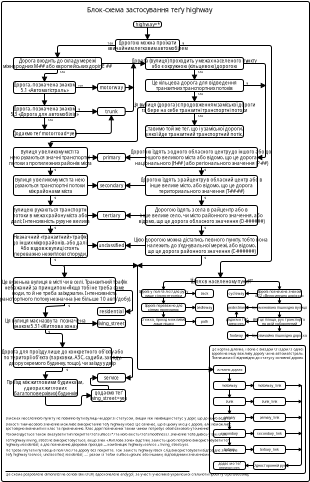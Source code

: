 <?xml version="1.0" encoding="UTF-8"?>
<dia:diagram xmlns:dia="http://www.lysator.liu.se/~alla/dia/">
  <dia:layer name="Фон" visible="true">
    <dia:object type="Standard - Box" version="0" id="O0">
      <dia:attribute name="obj_pos">
        <dia:point val="0,0"/>
      </dia:attribute>
      <dia:attribute name="obj_bb">
        <dia:rectangle val="-0.025,-0.025;15.425,24.025"/>
      </dia:attribute>
      <dia:attribute name="elem_corner">
        <dia:point val="0,0"/>
      </dia:attribute>
      <dia:attribute name="elem_width">
        <dia:real val="15.4"/>
      </dia:attribute>
      <dia:attribute name="elem_height">
        <dia:real val="24"/>
      </dia:attribute>
      <dia:attribute name="border_width">
        <dia:real val="0.05"/>
      </dia:attribute>
      <dia:attribute name="show_background">
        <dia:boolean val="true"/>
      </dia:attribute>
      <dia:attribute name="corner_radius">
        <dia:real val="0.1"/>
      </dia:attribute>
    </dia:object>
  </dia:layer>
  <dia:layer name="Діаграма" visible="true" active="true">
    <dia:object type="Standard - Box" version="0" id="O1">
      <dia:attribute name="obj_pos">
        <dia:point val="10.4,17.2"/>
      </dia:attribute>
      <dia:attribute name="obj_bb">
        <dia:rectangle val="10.385,17.185;15.215,23.615"/>
      </dia:attribute>
      <dia:attribute name="elem_corner">
        <dia:point val="10.4,17.2"/>
      </dia:attribute>
      <dia:attribute name="elem_width">
        <dia:real val="4.8"/>
      </dia:attribute>
      <dia:attribute name="elem_height">
        <dia:real val="6.4"/>
      </dia:attribute>
      <dia:attribute name="border_width">
        <dia:real val="0.03"/>
      </dia:attribute>
      <dia:attribute name="show_background">
        <dia:boolean val="true"/>
      </dia:attribute>
      <dia:attribute name="corner_radius">
        <dia:real val="0.1"/>
      </dia:attribute>
    </dia:object>
    <dia:object type="Standard - Text" version="1" id="O2">
      <dia:attribute name="obj_pos">
        <dia:point val="7.459,0.403"/>
      </dia:attribute>
      <dia:attribute name="obj_bb">
        <dia:rectangle val="4.993,0.209;9.925,0.597"/>
      </dia:attribute>
      <dia:attribute name="text">
        <dia:composite type="text">
          <dia:attribute name="string">
            <dia:string>#Блок-схема застосування теґу highway#</dia:string>
          </dia:attribute>
          <dia:attribute name="font">
            <dia:font family="Ubuntu Condensed" style="0" name="Courier"/>
          </dia:attribute>
          <dia:attribute name="height">
            <dia:real val="0.423"/>
          </dia:attribute>
          <dia:attribute name="pos">
            <dia:point val="7.459,0.524"/>
          </dia:attribute>
          <dia:attribute name="color">
            <dia:color val="#000000"/>
          </dia:attribute>
          <dia:attribute name="alignment">
            <dia:enum val="1"/>
          </dia:attribute>
        </dia:composite>
      </dia:attribute>
      <dia:attribute name="valign">
        <dia:enum val="2"/>
      </dia:attribute>
    </dia:object>
    <dia:object type="Standard - Box" version="0" id="O3">
      <dia:attribute name="obj_pos">
        <dia:point val="6.6,1"/>
      </dia:attribute>
      <dia:attribute name="obj_bb">
        <dia:rectangle val="6.585,0.985;8.015,1.305"/>
      </dia:attribute>
      <dia:attribute name="elem_corner">
        <dia:point val="6.6,1"/>
      </dia:attribute>
      <dia:attribute name="elem_width">
        <dia:real val="1.4"/>
      </dia:attribute>
      <dia:attribute name="elem_height">
        <dia:real val="0.29"/>
      </dia:attribute>
      <dia:attribute name="border_width">
        <dia:real val="0.03"/>
      </dia:attribute>
      <dia:attribute name="show_background">
        <dia:boolean val="true"/>
      </dia:attribute>
      <dia:attribute name="corner_radius">
        <dia:real val="0.1"/>
      </dia:attribute>
    </dia:object>
    <dia:object type="Standard - Text" version="1" id="O4">
      <dia:attribute name="obj_pos">
        <dia:point val="7.3,1.145"/>
      </dia:attribute>
      <dia:attribute name="obj_bb">
        <dia:rectangle val="6.861,1.016;7.739,1.274"/>
      </dia:attribute>
      <dia:attribute name="text">
        <dia:composite type="text">
          <dia:attribute name="string">
            <dia:string>#highway=*#</dia:string>
          </dia:attribute>
          <dia:attribute name="font">
            <dia:font family="Ubuntu Condensed" style="0" name="Courier"/>
          </dia:attribute>
          <dia:attribute name="height">
            <dia:real val="0.282"/>
          </dia:attribute>
          <dia:attribute name="pos">
            <dia:point val="7.3,1.226"/>
          </dia:attribute>
          <dia:attribute name="color">
            <dia:color val="#000000"/>
          </dia:attribute>
          <dia:attribute name="alignment">
            <dia:enum val="1"/>
          </dia:attribute>
        </dia:composite>
      </dia:attribute>
      <dia:attribute name="valign">
        <dia:enum val="2"/>
      </dia:attribute>
      <dia:connections>
        <dia:connection handle="0" to="O3" connection="8"/>
      </dia:connections>
    </dia:object>
    <dia:object type="Standard - Box" version="0" id="O5">
      <dia:attribute name="obj_pos">
        <dia:point val="5.7,1.9"/>
      </dia:attribute>
      <dia:attribute name="obj_bb">
        <dia:rectangle val="5.685,1.885;8.915,2.515"/>
      </dia:attribute>
      <dia:attribute name="elem_corner">
        <dia:point val="5.7,1.9"/>
      </dia:attribute>
      <dia:attribute name="elem_width">
        <dia:real val="3.2"/>
      </dia:attribute>
      <dia:attribute name="elem_height">
        <dia:real val="0.6"/>
      </dia:attribute>
      <dia:attribute name="border_width">
        <dia:real val="0.03"/>
      </dia:attribute>
      <dia:attribute name="show_background">
        <dia:boolean val="true"/>
      </dia:attribute>
      <dia:attribute name="corner_radius">
        <dia:real val="0.1"/>
      </dia:attribute>
    </dia:object>
    <dia:object type="Standard - Text" version="1" id="O6">
      <dia:attribute name="obj_pos">
        <dia:point val="7.3,2.2"/>
      </dia:attribute>
      <dia:attribute name="obj_bb">
        <dia:rectangle val="5.786,1.93;8.814,2.47"/>
      </dia:attribute>
      <dia:attribute name="text">
        <dia:composite type="text">
          <dia:attribute name="string">
            <dia:string>#Дорогою можна проїхати
звичайним легковим автомобілем#</dia:string>
          </dia:attribute>
          <dia:attribute name="font">
            <dia:font family="Ubuntu Condensed" style="0" name="Courier"/>
          </dia:attribute>
          <dia:attribute name="height">
            <dia:real val="0.282"/>
          </dia:attribute>
          <dia:attribute name="pos">
            <dia:point val="7.3,2.14"/>
          </dia:attribute>
          <dia:attribute name="color">
            <dia:color val="#000000"/>
          </dia:attribute>
          <dia:attribute name="alignment">
            <dia:enum val="1"/>
          </dia:attribute>
        </dia:composite>
      </dia:attribute>
      <dia:attribute name="valign">
        <dia:enum val="2"/>
      </dia:attribute>
      <dia:connections>
        <dia:connection handle="0" to="O5" connection="8"/>
      </dia:connections>
    </dia:object>
    <dia:object type="Standard - Line" version="0" id="O7">
      <dia:attribute name="obj_pos">
        <dia:point val="7.3,1.29"/>
      </dia:attribute>
      <dia:attribute name="obj_bb">
        <dia:rectangle val="7.176,1.275;7.424,1.918"/>
      </dia:attribute>
      <dia:attribute name="conn_endpoints">
        <dia:point val="7.3,1.29"/>
        <dia:point val="7.3,1.885"/>
      </dia:attribute>
      <dia:attribute name="numcp">
        <dia:int val="1"/>
      </dia:attribute>
      <dia:attribute name="line_width">
        <dia:real val="0.03"/>
      </dia:attribute>
      <dia:attribute name="end_arrow">
        <dia:enum val="3"/>
      </dia:attribute>
      <dia:attribute name="end_arrow_length">
        <dia:real val="0.2"/>
      </dia:attribute>
      <dia:attribute name="end_arrow_width">
        <dia:real val="0.2"/>
      </dia:attribute>
      <dia:connections>
        <dia:connection handle="0" to="O3" connection="6"/>
        <dia:connection handle="1" to="O5" connection="8"/>
      </dia:connections>
    </dia:object>
    <dia:object type="Standard - Text" version="1" id="O8">
      <dia:attribute name="obj_pos">
        <dia:point val="7.258,3.024"/>
      </dia:attribute>
      <dia:attribute name="obj_bb">
        <dia:rectangle val="7.258,2.799;7.258,3.071"/>
      </dia:attribute>
      <dia:attribute name="text">
        <dia:composite type="text">
          <dia:attribute name="string">
            <dia:string>##</dia:string>
          </dia:attribute>
          <dia:attribute name="font">
            <dia:font family="sans" style="0" name="Helvetica"/>
          </dia:attribute>
          <dia:attribute name="height">
            <dia:real val="0.282"/>
          </dia:attribute>
          <dia:attribute name="pos">
            <dia:point val="7.258,3.024"/>
          </dia:attribute>
          <dia:attribute name="color">
            <dia:color val="#000000"/>
          </dia:attribute>
          <dia:attribute name="alignment">
            <dia:enum val="0"/>
          </dia:attribute>
        </dia:composite>
      </dia:attribute>
      <dia:attribute name="valign">
        <dia:enum val="3"/>
      </dia:attribute>
    </dia:object>
    <dia:object type="Standard - Box" version="0" id="O9">
      <dia:attribute name="obj_pos">
        <dia:point val="0.6,2.8"/>
      </dia:attribute>
      <dia:attribute name="obj_bb">
        <dia:rectangle val="0.585,2.785;5.015,3.415"/>
      </dia:attribute>
      <dia:attribute name="elem_corner">
        <dia:point val="0.6,2.8"/>
      </dia:attribute>
      <dia:attribute name="elem_width">
        <dia:real val="4.4"/>
      </dia:attribute>
      <dia:attribute name="elem_height">
        <dia:real val="0.6"/>
      </dia:attribute>
      <dia:attribute name="border_width">
        <dia:real val="0.03"/>
      </dia:attribute>
      <dia:attribute name="show_background">
        <dia:boolean val="true"/>
      </dia:attribute>
      <dia:attribute name="corner_radius">
        <dia:real val="0.1"/>
      </dia:attribute>
    </dia:object>
    <dia:object type="Standard - Text" version="1" id="O10">
      <dia:attribute name="obj_pos">
        <dia:point val="2.8,3.1"/>
      </dia:attribute>
      <dia:attribute name="obj_bb">
        <dia:rectangle val="0.71,2.83;4.89,3.37"/>
      </dia:attribute>
      <dia:attribute name="text">
        <dia:composite type="text">
          <dia:attribute name="string">
            <dia:string>#Дорога входить до складу мережі
міжнародних M-## або європейських доріг E ###</dia:string>
          </dia:attribute>
          <dia:attribute name="font">
            <dia:font family="Ubuntu Condensed" style="0" name="Courier"/>
          </dia:attribute>
          <dia:attribute name="height">
            <dia:real val="0.282"/>
          </dia:attribute>
          <dia:attribute name="pos">
            <dia:point val="2.8,3.04"/>
          </dia:attribute>
          <dia:attribute name="color">
            <dia:color val="#000000"/>
          </dia:attribute>
          <dia:attribute name="alignment">
            <dia:enum val="1"/>
          </dia:attribute>
        </dia:composite>
      </dia:attribute>
      <dia:attribute name="valign">
        <dia:enum val="2"/>
      </dia:attribute>
      <dia:connections>
        <dia:connection handle="0" to="O9" connection="8"/>
      </dia:connections>
    </dia:object>
    <dia:object type="Standard - ZigZagLine" version="1" id="O11">
      <dia:attribute name="obj_pos">
        <dia:point val="5.7,2.2"/>
      </dia:attribute>
      <dia:attribute name="obj_bb">
        <dia:rectangle val="2.676,2.185;5.715,2.834"/>
      </dia:attribute>
      <dia:attribute name="orth_points">
        <dia:point val="5.7,2.2"/>
        <dia:point val="2.8,2.2"/>
        <dia:point val="2.8,2.8"/>
      </dia:attribute>
      <dia:attribute name="orth_orient">
        <dia:enum val="0"/>
        <dia:enum val="1"/>
      </dia:attribute>
      <dia:attribute name="autorouting">
        <dia:boolean val="false"/>
      </dia:attribute>
      <dia:attribute name="line_width">
        <dia:real val="0.03"/>
      </dia:attribute>
      <dia:attribute name="end_arrow">
        <dia:enum val="3"/>
      </dia:attribute>
      <dia:attribute name="end_arrow_length">
        <dia:real val="0.2"/>
      </dia:attribute>
      <dia:attribute name="end_arrow_width">
        <dia:real val="0.2"/>
      </dia:attribute>
      <dia:attribute name="corner_radius">
        <dia:real val="0.1"/>
      </dia:attribute>
      <dia:connections>
        <dia:connection handle="0" to="O5" connection="3"/>
        <dia:connection handle="1" to="O9" connection="1"/>
      </dia:connections>
    </dia:object>
    <dia:object type="Standard - Box" version="0" id="O12">
      <dia:attribute name="obj_pos">
        <dia:point val="0.6,4"/>
      </dia:attribute>
      <dia:attribute name="obj_bb">
        <dia:rectangle val="0.585,3.985;3.715,4.615"/>
      </dia:attribute>
      <dia:attribute name="elem_corner">
        <dia:point val="0.6,4"/>
      </dia:attribute>
      <dia:attribute name="elem_width">
        <dia:real val="3.1"/>
      </dia:attribute>
      <dia:attribute name="elem_height">
        <dia:real val="0.6"/>
      </dia:attribute>
      <dia:attribute name="border_width">
        <dia:real val="0.03"/>
      </dia:attribute>
      <dia:attribute name="show_background">
        <dia:boolean val="true"/>
      </dia:attribute>
      <dia:attribute name="corner_radius">
        <dia:real val="0.1"/>
      </dia:attribute>
    </dia:object>
    <dia:object type="Standard - Text" version="1" id="O13">
      <dia:attribute name="obj_pos">
        <dia:point val="2.15,4.3"/>
      </dia:attribute>
      <dia:attribute name="obj_bb">
        <dia:rectangle val="1.001,4.03;3.299,4.57"/>
      </dia:attribute>
      <dia:attribute name="text">
        <dia:composite type="text">
          <dia:attribute name="string">
            <dia:string>#Дорога, позначена знаком
5.1 «Автомагістраль»#</dia:string>
          </dia:attribute>
          <dia:attribute name="font">
            <dia:font family="Ubuntu Condensed" style="0" name="Courier"/>
          </dia:attribute>
          <dia:attribute name="height">
            <dia:real val="0.282"/>
          </dia:attribute>
          <dia:attribute name="pos">
            <dia:point val="2.15,4.24"/>
          </dia:attribute>
          <dia:attribute name="color">
            <dia:color val="#000000"/>
          </dia:attribute>
          <dia:attribute name="alignment">
            <dia:enum val="1"/>
          </dia:attribute>
        </dia:composite>
      </dia:attribute>
      <dia:attribute name="valign">
        <dia:enum val="2"/>
      </dia:attribute>
      <dia:connections>
        <dia:connection handle="0" to="O12" connection="8"/>
      </dia:connections>
    </dia:object>
    <dia:object type="Standard - ZigZagLine" version="1" id="O14">
      <dia:attribute name="obj_pos">
        <dia:point val="2.8,3.4"/>
      </dia:attribute>
      <dia:attribute name="obj_bb">
        <dia:rectangle val="2.026,3.385;2.815,4.034"/>
      </dia:attribute>
      <dia:attribute name="orth_points">
        <dia:point val="2.8,3.4"/>
        <dia:point val="2.8,3.6"/>
        <dia:point val="2.15,3.6"/>
        <dia:point val="2.15,4"/>
      </dia:attribute>
      <dia:attribute name="orth_orient">
        <dia:enum val="1"/>
        <dia:enum val="0"/>
        <dia:enum val="1"/>
      </dia:attribute>
      <dia:attribute name="autorouting">
        <dia:boolean val="false"/>
      </dia:attribute>
      <dia:attribute name="line_width">
        <dia:real val="0.03"/>
      </dia:attribute>
      <dia:attribute name="end_arrow">
        <dia:enum val="3"/>
      </dia:attribute>
      <dia:attribute name="end_arrow_length">
        <dia:real val="0.2"/>
      </dia:attribute>
      <dia:attribute name="end_arrow_width">
        <dia:real val="0.2"/>
      </dia:attribute>
      <dia:attribute name="corner_radius">
        <dia:real val="0.1"/>
      </dia:attribute>
      <dia:connections>
        <dia:connection handle="0" to="O9" connection="6"/>
        <dia:connection handle="1" to="O12" connection="1"/>
      </dia:connections>
    </dia:object>
    <dia:object type="Standard - Box" version="0" id="O15">
      <dia:attribute name="obj_pos">
        <dia:point val="4.8,4.1"/>
      </dia:attribute>
      <dia:attribute name="obj_bb">
        <dia:rectangle val="4.785,4.085;6.199,4.515"/>
      </dia:attribute>
      <dia:attribute name="elem_corner">
        <dia:point val="4.8,4.1"/>
      </dia:attribute>
      <dia:attribute name="elem_width">
        <dia:real val="1.384"/>
      </dia:attribute>
      <dia:attribute name="elem_height">
        <dia:real val="0.4"/>
      </dia:attribute>
      <dia:attribute name="border_width">
        <dia:real val="0.03"/>
      </dia:attribute>
      <dia:attribute name="show_background">
        <dia:boolean val="true"/>
      </dia:attribute>
      <dia:attribute name="corner_radius">
        <dia:real val="0.1"/>
      </dia:attribute>
    </dia:object>
    <dia:object type="Standard - Text" version="1" id="O16">
      <dia:attribute name="obj_pos">
        <dia:point val="5.492,4.3"/>
      </dia:attribute>
      <dia:attribute name="obj_bb">
        <dia:rectangle val="5.077,4.171;5.907,4.429"/>
      </dia:attribute>
      <dia:attribute name="text">
        <dia:composite type="text">
          <dia:attribute name="string">
            <dia:string>#motorway#</dia:string>
          </dia:attribute>
          <dia:attribute name="font">
            <dia:font family="Ubuntu Condensed" style="0" name="Courier"/>
          </dia:attribute>
          <dia:attribute name="height">
            <dia:real val="0.282"/>
          </dia:attribute>
          <dia:attribute name="pos">
            <dia:point val="5.492,4.381"/>
          </dia:attribute>
          <dia:attribute name="color">
            <dia:color val="#000000"/>
          </dia:attribute>
          <dia:attribute name="alignment">
            <dia:enum val="1"/>
          </dia:attribute>
        </dia:composite>
      </dia:attribute>
      <dia:attribute name="valign">
        <dia:enum val="2"/>
      </dia:attribute>
      <dia:connections>
        <dia:connection handle="0" to="O15" connection="8"/>
      </dia:connections>
    </dia:object>
    <dia:object type="Standard - Box" version="0" id="O17">
      <dia:attribute name="obj_pos">
        <dia:point val="0.6,5.2"/>
      </dia:attribute>
      <dia:attribute name="obj_bb">
        <dia:rectangle val="0.585,5.185;3.715,5.815"/>
      </dia:attribute>
      <dia:attribute name="elem_corner">
        <dia:point val="0.6,5.2"/>
      </dia:attribute>
      <dia:attribute name="elem_width">
        <dia:real val="3.1"/>
      </dia:attribute>
      <dia:attribute name="elem_height">
        <dia:real val="0.6"/>
      </dia:attribute>
      <dia:attribute name="border_width">
        <dia:real val="0.03"/>
      </dia:attribute>
      <dia:attribute name="show_background">
        <dia:boolean val="true"/>
      </dia:attribute>
      <dia:attribute name="corner_radius">
        <dia:real val="0.1"/>
      </dia:attribute>
    </dia:object>
    <dia:object type="Standard - Text" version="1" id="O18">
      <dia:attribute name="obj_pos">
        <dia:point val="2.15,5.5"/>
      </dia:attribute>
      <dia:attribute name="obj_bb">
        <dia:rectangle val="0.856,5.23;3.444,5.77"/>
      </dia:attribute>
      <dia:attribute name="text">
        <dia:composite type="text">
          <dia:attribute name="string">
            <dia:string>#Дорога, позначена знаком
5.3 «Дорога для автомобілів»#</dia:string>
          </dia:attribute>
          <dia:attribute name="font">
            <dia:font family="Ubuntu Condensed" style="0" name="Courier"/>
          </dia:attribute>
          <dia:attribute name="height">
            <dia:real val="0.282"/>
          </dia:attribute>
          <dia:attribute name="pos">
            <dia:point val="2.15,5.44"/>
          </dia:attribute>
          <dia:attribute name="color">
            <dia:color val="#000000"/>
          </dia:attribute>
          <dia:attribute name="alignment">
            <dia:enum val="1"/>
          </dia:attribute>
        </dia:composite>
      </dia:attribute>
      <dia:attribute name="valign">
        <dia:enum val="2"/>
      </dia:attribute>
      <dia:connections>
        <dia:connection handle="0" to="O17" connection="8"/>
      </dia:connections>
    </dia:object>
    <dia:object type="Standard - Box" version="0" id="O19">
      <dia:attribute name="obj_pos">
        <dia:point val="4.8,5.3"/>
      </dia:attribute>
      <dia:attribute name="obj_bb">
        <dia:rectangle val="4.785,5.285;6.199,5.715"/>
      </dia:attribute>
      <dia:attribute name="elem_corner">
        <dia:point val="4.8,5.3"/>
      </dia:attribute>
      <dia:attribute name="elem_width">
        <dia:real val="1.384"/>
      </dia:attribute>
      <dia:attribute name="elem_height">
        <dia:real val="0.4"/>
      </dia:attribute>
      <dia:attribute name="border_width">
        <dia:real val="0.03"/>
      </dia:attribute>
      <dia:attribute name="show_background">
        <dia:boolean val="true"/>
      </dia:attribute>
      <dia:attribute name="corner_radius">
        <dia:real val="0.1"/>
      </dia:attribute>
    </dia:object>
    <dia:object type="Standard - Text" version="1" id="O20">
      <dia:attribute name="obj_pos">
        <dia:point val="5.492,5.5"/>
      </dia:attribute>
      <dia:attribute name="obj_bb">
        <dia:rectangle val="5.265,5.371;5.72,5.629"/>
      </dia:attribute>
      <dia:attribute name="text">
        <dia:composite type="text">
          <dia:attribute name="string">
            <dia:string>#trunk#</dia:string>
          </dia:attribute>
          <dia:attribute name="font">
            <dia:font family="Ubuntu Condensed" style="0" name="Courier"/>
          </dia:attribute>
          <dia:attribute name="height">
            <dia:real val="0.282"/>
          </dia:attribute>
          <dia:attribute name="pos">
            <dia:point val="5.492,5.581"/>
          </dia:attribute>
          <dia:attribute name="color">
            <dia:color val="#000000"/>
          </dia:attribute>
          <dia:attribute name="alignment">
            <dia:enum val="1"/>
          </dia:attribute>
        </dia:composite>
      </dia:attribute>
      <dia:attribute name="valign">
        <dia:enum val="2"/>
      </dia:attribute>
      <dia:connections>
        <dia:connection handle="0" to="O19" connection="8"/>
      </dia:connections>
    </dia:object>
    <dia:object type="Standard - Text" version="1" id="O21">
      <dia:attribute name="obj_pos">
        <dia:point val="2.9,3.4"/>
      </dia:attribute>
      <dia:attribute name="obj_bb">
        <dia:rectangle val="2.9,3.4;3.11,3.598"/>
      </dia:attribute>
      <dia:attribute name="text">
        <dia:composite type="text">
          <dia:attribute name="string">
            <dia:string>#так#</dia:string>
          </dia:attribute>
          <dia:attribute name="font">
            <dia:font family="Ubuntu Condensed" style="0" name="Courier"/>
          </dia:attribute>
          <dia:attribute name="height">
            <dia:real val="0.212"/>
          </dia:attribute>
          <dia:attribute name="pos">
            <dia:point val="2.9,3.56"/>
          </dia:attribute>
          <dia:attribute name="color">
            <dia:color val="#000000"/>
          </dia:attribute>
          <dia:attribute name="alignment">
            <dia:enum val="0"/>
          </dia:attribute>
        </dia:composite>
      </dia:attribute>
      <dia:attribute name="valign">
        <dia:enum val="0"/>
      </dia:attribute>
    </dia:object>
    <dia:object type="Standard - Line" version="0" id="O22">
      <dia:attribute name="obj_pos">
        <dia:point val="3.715,4.3"/>
      </dia:attribute>
      <dia:attribute name="obj_bb">
        <dia:rectangle val="3.7,4.176;4.819,4.424"/>
      </dia:attribute>
      <dia:attribute name="conn_endpoints">
        <dia:point val="3.715,4.3"/>
        <dia:point val="4.785,4.3"/>
      </dia:attribute>
      <dia:attribute name="numcp">
        <dia:int val="1"/>
      </dia:attribute>
      <dia:attribute name="line_width">
        <dia:real val="0.03"/>
      </dia:attribute>
      <dia:attribute name="end_arrow">
        <dia:enum val="3"/>
      </dia:attribute>
      <dia:attribute name="end_arrow_length">
        <dia:real val="0.2"/>
      </dia:attribute>
      <dia:attribute name="end_arrow_width">
        <dia:real val="0.2"/>
      </dia:attribute>
      <dia:connections>
        <dia:connection handle="0" to="O12" connection="8"/>
        <dia:connection handle="1" to="O15" connection="8"/>
      </dia:connections>
    </dia:object>
    <dia:object type="Standard - Line" version="0" id="O23">
      <dia:attribute name="obj_pos">
        <dia:point val="3.7,5.5"/>
      </dia:attribute>
      <dia:attribute name="obj_bb">
        <dia:rectangle val="3.685,5.376;4.818,5.624"/>
      </dia:attribute>
      <dia:attribute name="conn_endpoints">
        <dia:point val="3.7,5.5"/>
        <dia:point val="4.785,5.5"/>
      </dia:attribute>
      <dia:attribute name="numcp">
        <dia:int val="1"/>
      </dia:attribute>
      <dia:attribute name="line_width">
        <dia:real val="0.03"/>
      </dia:attribute>
      <dia:attribute name="end_arrow">
        <dia:enum val="3"/>
      </dia:attribute>
      <dia:attribute name="end_arrow_length">
        <dia:real val="0.2"/>
      </dia:attribute>
      <dia:attribute name="end_arrow_width">
        <dia:real val="0.2"/>
      </dia:attribute>
      <dia:connections>
        <dia:connection handle="0" to="O17" connection="4"/>
        <dia:connection handle="1" to="O19" connection="8"/>
      </dia:connections>
    </dia:object>
    <dia:object type="Standard - Line" version="0" id="O24">
      <dia:attribute name="obj_pos">
        <dia:point val="2.15,4.6"/>
      </dia:attribute>
      <dia:attribute name="obj_bb">
        <dia:rectangle val="2.026,4.585;2.274,5.218"/>
      </dia:attribute>
      <dia:attribute name="conn_endpoints">
        <dia:point val="2.15,4.6"/>
        <dia:point val="2.15,5.185"/>
      </dia:attribute>
      <dia:attribute name="numcp">
        <dia:int val="1"/>
      </dia:attribute>
      <dia:attribute name="line_width">
        <dia:real val="0.03"/>
      </dia:attribute>
      <dia:attribute name="end_arrow">
        <dia:enum val="3"/>
      </dia:attribute>
      <dia:attribute name="end_arrow_length">
        <dia:real val="0.2"/>
      </dia:attribute>
      <dia:attribute name="end_arrow_width">
        <dia:real val="0.2"/>
      </dia:attribute>
      <dia:connections>
        <dia:connection handle="0" to="O12" connection="6"/>
        <dia:connection handle="1" to="O17" connection="8"/>
      </dia:connections>
    </dia:object>
    <dia:object type="Standard - Box" version="0" id="O25">
      <dia:attribute name="obj_pos">
        <dia:point val="0.6,6.4"/>
      </dia:attribute>
      <dia:attribute name="obj_bb">
        <dia:rectangle val="0.585,6.385;3.727,6.815"/>
      </dia:attribute>
      <dia:attribute name="elem_corner">
        <dia:point val="0.6,6.4"/>
      </dia:attribute>
      <dia:attribute name="elem_width">
        <dia:real val="3.112"/>
      </dia:attribute>
      <dia:attribute name="elem_height">
        <dia:real val="0.4"/>
      </dia:attribute>
      <dia:attribute name="border_width">
        <dia:real val="0.03"/>
      </dia:attribute>
      <dia:attribute name="show_background">
        <dia:boolean val="true"/>
      </dia:attribute>
      <dia:attribute name="corner_radius">
        <dia:real val="0.1"/>
      </dia:attribute>
    </dia:object>
    <dia:object type="Standard - Text" version="1" id="O26">
      <dia:attribute name="obj_pos">
        <dia:point val="2.156,6.6"/>
      </dia:attribute>
      <dia:attribute name="obj_bb">
        <dia:rectangle val="0.97,6.471;3.342,6.729"/>
      </dia:attribute>
      <dia:attribute name="text">
        <dia:composite type="text">
          <dia:attribute name="string">
            <dia:string>#Додаємо теґ motorroad=yes#</dia:string>
          </dia:attribute>
          <dia:attribute name="font">
            <dia:font family="Ubuntu Condensed" style="0" name="Courier"/>
          </dia:attribute>
          <dia:attribute name="height">
            <dia:real val="0.282"/>
          </dia:attribute>
          <dia:attribute name="pos">
            <dia:point val="2.156,6.681"/>
          </dia:attribute>
          <dia:attribute name="color">
            <dia:color val="#000000"/>
          </dia:attribute>
          <dia:attribute name="alignment">
            <dia:enum val="1"/>
          </dia:attribute>
        </dia:composite>
      </dia:attribute>
      <dia:attribute name="valign">
        <dia:enum val="2"/>
      </dia:attribute>
      <dia:connections>
        <dia:connection handle="0" to="O25" connection="8"/>
      </dia:connections>
    </dia:object>
    <dia:object type="Standard - Line" version="0" id="O27">
      <dia:attribute name="obj_pos">
        <dia:point val="2.15,5.8"/>
      </dia:attribute>
      <dia:attribute name="obj_bb">
        <dia:rectangle val="2.03,5.785;2.278,6.434"/>
      </dia:attribute>
      <dia:attribute name="conn_endpoints">
        <dia:point val="2.15,5.8"/>
        <dia:point val="2.156,6.4"/>
      </dia:attribute>
      <dia:attribute name="numcp">
        <dia:int val="1"/>
      </dia:attribute>
      <dia:attribute name="line_width">
        <dia:real val="0.03"/>
      </dia:attribute>
      <dia:attribute name="end_arrow">
        <dia:enum val="3"/>
      </dia:attribute>
      <dia:attribute name="end_arrow_length">
        <dia:real val="0.2"/>
      </dia:attribute>
      <dia:attribute name="end_arrow_width">
        <dia:real val="0.2"/>
      </dia:attribute>
      <dia:connections>
        <dia:connection handle="0" to="O17" connection="6"/>
        <dia:connection handle="1" to="O25" connection="1"/>
      </dia:connections>
    </dia:object>
    <dia:object type="Standard - ZigZagLine" version="1" id="O28">
      <dia:attribute name="obj_pos">
        <dia:point val="3.712,6.6"/>
      </dia:attribute>
      <dia:attribute name="obj_bb">
        <dia:rectangle val="3.697,5.666;5.616,6.615"/>
      </dia:attribute>
      <dia:attribute name="orth_points">
        <dia:point val="3.712,6.6"/>
        <dia:point val="5.492,6.6"/>
        <dia:point val="5.492,5.7"/>
      </dia:attribute>
      <dia:attribute name="orth_orient">
        <dia:enum val="0"/>
        <dia:enum val="1"/>
      </dia:attribute>
      <dia:attribute name="autorouting">
        <dia:boolean val="false"/>
      </dia:attribute>
      <dia:attribute name="line_width">
        <dia:real val="0.03"/>
      </dia:attribute>
      <dia:attribute name="end_arrow">
        <dia:enum val="3"/>
      </dia:attribute>
      <dia:attribute name="end_arrow_length">
        <dia:real val="0.2"/>
      </dia:attribute>
      <dia:attribute name="end_arrow_width">
        <dia:real val="0.2"/>
      </dia:attribute>
      <dia:attribute name="corner_radius">
        <dia:real val="0.1"/>
      </dia:attribute>
      <dia:connections>
        <dia:connection handle="0" to="O25" connection="4"/>
        <dia:connection handle="1" to="O19" connection="6"/>
      </dia:connections>
    </dia:object>
    <dia:object type="Standard - Box" version="0" id="O29">
      <dia:attribute name="obj_pos">
        <dia:point val="7.2,2.8"/>
      </dia:attribute>
      <dia:attribute name="obj_bb">
        <dia:rectangle val="7.185,2.785;12.115,3.415"/>
      </dia:attribute>
      <dia:attribute name="elem_corner">
        <dia:point val="7.2,2.8"/>
      </dia:attribute>
      <dia:attribute name="elem_width">
        <dia:real val="4.9"/>
      </dia:attribute>
      <dia:attribute name="elem_height">
        <dia:real val="0.6"/>
      </dia:attribute>
      <dia:attribute name="border_width">
        <dia:real val="0.03"/>
      </dia:attribute>
      <dia:attribute name="show_background">
        <dia:boolean val="true"/>
      </dia:attribute>
      <dia:attribute name="corner_radius">
        <dia:real val="0.1"/>
      </dia:attribute>
    </dia:object>
    <dia:object type="Standard - Text" version="1" id="O30">
      <dia:attribute name="obj_pos">
        <dia:point val="9.65,3.1"/>
      </dia:attribute>
      <dia:attribute name="obj_bb">
        <dia:rectangle val="7.254,2.83;12.046,3.37"/>
      </dia:attribute>
      <dia:attribute name="text">
        <dia:composite type="text">
          <dia:attribute name="string">
            <dia:string>#Дорога (вулиця) проходить у межах населеного пункту 
або є окружною (кільцевою) дорогою#</dia:string>
          </dia:attribute>
          <dia:attribute name="font">
            <dia:font family="Ubuntu Condensed" style="0" name="Courier"/>
          </dia:attribute>
          <dia:attribute name="height">
            <dia:real val="0.282"/>
          </dia:attribute>
          <dia:attribute name="pos">
            <dia:point val="9.65,3.04"/>
          </dia:attribute>
          <dia:attribute name="color">
            <dia:color val="#000000"/>
          </dia:attribute>
          <dia:attribute name="alignment">
            <dia:enum val="1"/>
          </dia:attribute>
        </dia:composite>
      </dia:attribute>
      <dia:attribute name="valign">
        <dia:enum val="2"/>
      </dia:attribute>
      <dia:connections>
        <dia:connection handle="0" to="O29" connection="8"/>
      </dia:connections>
    </dia:object>
    <dia:object type="Standard - Line" version="0" id="O31">
      <dia:attribute name="obj_pos">
        <dia:point val="5,3.1"/>
      </dia:attribute>
      <dia:attribute name="obj_bb">
        <dia:rectangle val="4.985,2.976;7.22,3.224"/>
      </dia:attribute>
      <dia:attribute name="conn_endpoints">
        <dia:point val="5,3.1"/>
        <dia:point val="7.186,3.1"/>
      </dia:attribute>
      <dia:attribute name="numcp">
        <dia:int val="1"/>
      </dia:attribute>
      <dia:attribute name="line_width">
        <dia:real val="0.03"/>
      </dia:attribute>
      <dia:attribute name="end_arrow">
        <dia:enum val="3"/>
      </dia:attribute>
      <dia:attribute name="end_arrow_length">
        <dia:real val="0.2"/>
      </dia:attribute>
      <dia:attribute name="end_arrow_width">
        <dia:real val="0.2"/>
      </dia:attribute>
      <dia:connections>
        <dia:connection handle="0" to="O9" connection="4"/>
        <dia:connection handle="1" to="O29" connection="8"/>
      </dia:connections>
    </dia:object>
    <dia:object type="Standard - Box" version="0" id="O32">
      <dia:attribute name="obj_pos">
        <dia:point val="7.2,3.9"/>
      </dia:attribute>
      <dia:attribute name="obj_bb">
        <dia:rectangle val="7.185,3.885;12.115,4.515"/>
      </dia:attribute>
      <dia:attribute name="elem_corner">
        <dia:point val="7.2,3.9"/>
      </dia:attribute>
      <dia:attribute name="elem_width">
        <dia:real val="4.9"/>
      </dia:attribute>
      <dia:attribute name="elem_height">
        <dia:real val="0.6"/>
      </dia:attribute>
      <dia:attribute name="border_width">
        <dia:real val="0.03"/>
      </dia:attribute>
      <dia:attribute name="show_background">
        <dia:boolean val="true"/>
      </dia:attribute>
      <dia:attribute name="corner_radius">
        <dia:real val="0.1"/>
      </dia:attribute>
    </dia:object>
    <dia:object type="Standard - Text" version="1" id="O33">
      <dia:attribute name="obj_pos">
        <dia:point val="9.65,4.2"/>
      </dia:attribute>
      <dia:attribute name="obj_bb">
        <dia:rectangle val="8.111,3.93;11.189,4.47"/>
      </dia:attribute>
      <dia:attribute name="text">
        <dia:composite type="text">
          <dia:attribute name="string">
            <dia:string>#Це кільцева дорога для відведення
транзитних транспортних потоків#</dia:string>
          </dia:attribute>
          <dia:attribute name="font">
            <dia:font family="Ubuntu Condensed" style="0" name="Courier"/>
          </dia:attribute>
          <dia:attribute name="height">
            <dia:real val="0.282"/>
          </dia:attribute>
          <dia:attribute name="pos">
            <dia:point val="9.65,4.14"/>
          </dia:attribute>
          <dia:attribute name="color">
            <dia:color val="#000000"/>
          </dia:attribute>
          <dia:attribute name="alignment">
            <dia:enum val="1"/>
          </dia:attribute>
        </dia:composite>
      </dia:attribute>
      <dia:attribute name="valign">
        <dia:enum val="2"/>
      </dia:attribute>
      <dia:connections>
        <dia:connection handle="0" to="O32" connection="8"/>
      </dia:connections>
    </dia:object>
    <dia:object type="Standard - Line" version="0" id="O34">
      <dia:attribute name="obj_pos">
        <dia:point val="9.65,3.4"/>
      </dia:attribute>
      <dia:attribute name="obj_bb">
        <dia:rectangle val="9.526,3.385;9.774,3.934"/>
      </dia:attribute>
      <dia:attribute name="conn_endpoints">
        <dia:point val="9.65,3.4"/>
        <dia:point val="9.65,3.9"/>
      </dia:attribute>
      <dia:attribute name="numcp">
        <dia:int val="1"/>
      </dia:attribute>
      <dia:attribute name="line_width">
        <dia:real val="0.03"/>
      </dia:attribute>
      <dia:attribute name="end_arrow">
        <dia:enum val="3"/>
      </dia:attribute>
      <dia:attribute name="end_arrow_length">
        <dia:real val="0.2"/>
      </dia:attribute>
      <dia:attribute name="end_arrow_width">
        <dia:real val="0.2"/>
      </dia:attribute>
      <dia:connections>
        <dia:connection handle="0" to="O29" connection="6"/>
        <dia:connection handle="1" to="O32" connection="1"/>
      </dia:connections>
    </dia:object>
    <dia:object type="Standard - Box" version="0" id="O35">
      <dia:attribute name="obj_pos">
        <dia:point val="7.2,5"/>
      </dia:attribute>
      <dia:attribute name="obj_bb">
        <dia:rectangle val="7.185,4.985;12.115,5.615"/>
      </dia:attribute>
      <dia:attribute name="elem_corner">
        <dia:point val="7.2,5"/>
      </dia:attribute>
      <dia:attribute name="elem_width">
        <dia:real val="4.9"/>
      </dia:attribute>
      <dia:attribute name="elem_height">
        <dia:real val="0.6"/>
      </dia:attribute>
      <dia:attribute name="border_width">
        <dia:real val="0.03"/>
      </dia:attribute>
      <dia:attribute name="show_background">
        <dia:boolean val="true"/>
      </dia:attribute>
      <dia:attribute name="corner_radius">
        <dia:real val="0.1"/>
      </dia:attribute>
    </dia:object>
    <dia:object type="Standard - Text" version="1" id="O36">
      <dia:attribute name="obj_pos">
        <dia:point val="9.65,5.3"/>
      </dia:attribute>
      <dia:attribute name="obj_bb">
        <dia:rectangle val="7.301,5.03;11.999,5.57"/>
      </dia:attribute>
      <dia:attribute name="text">
        <dia:composite type="text">
          <dia:attribute name="string">
            <dia:string>#Ця вулиця (дорога) є продовженням заміської дороги 
та бере на себе транзитні транспортні потоки#</dia:string>
          </dia:attribute>
          <dia:attribute name="font">
            <dia:font family="Ubuntu Condensed" style="0" name="Courier"/>
          </dia:attribute>
          <dia:attribute name="height">
            <dia:real val="0.282"/>
          </dia:attribute>
          <dia:attribute name="pos">
            <dia:point val="9.65,5.24"/>
          </dia:attribute>
          <dia:attribute name="color">
            <dia:color val="#000000"/>
          </dia:attribute>
          <dia:attribute name="alignment">
            <dia:enum val="1"/>
          </dia:attribute>
        </dia:composite>
      </dia:attribute>
      <dia:attribute name="valign">
        <dia:enum val="2"/>
      </dia:attribute>
      <dia:connections>
        <dia:connection handle="0" to="O35" connection="8"/>
      </dia:connections>
    </dia:object>
    <dia:object type="Standard - Line" version="0" id="O37">
      <dia:attribute name="obj_pos">
        <dia:point val="9.65,4.5"/>
      </dia:attribute>
      <dia:attribute name="obj_bb">
        <dia:rectangle val="9.526,4.485;9.774,5.019"/>
      </dia:attribute>
      <dia:attribute name="conn_endpoints">
        <dia:point val="9.65,4.5"/>
        <dia:point val="9.65,4.986"/>
      </dia:attribute>
      <dia:attribute name="numcp">
        <dia:int val="1"/>
      </dia:attribute>
      <dia:attribute name="line_width">
        <dia:real val="0.03"/>
      </dia:attribute>
      <dia:attribute name="end_arrow">
        <dia:enum val="3"/>
      </dia:attribute>
      <dia:attribute name="end_arrow_length">
        <dia:real val="0.2"/>
      </dia:attribute>
      <dia:attribute name="end_arrow_width">
        <dia:real val="0.2"/>
      </dia:attribute>
      <dia:connections>
        <dia:connection handle="0" to="O32" connection="6"/>
        <dia:connection handle="1" to="O35" connection="8"/>
      </dia:connections>
    </dia:object>
    <dia:object type="Standard - Box" version="0" id="O38">
      <dia:attribute name="obj_pos">
        <dia:point val="7.2,6.2"/>
      </dia:attribute>
      <dia:attribute name="obj_bb">
        <dia:rectangle val="7.185,6.185;12.115,6.815"/>
      </dia:attribute>
      <dia:attribute name="elem_corner">
        <dia:point val="7.2,6.2"/>
      </dia:attribute>
      <dia:attribute name="elem_width">
        <dia:real val="4.9"/>
      </dia:attribute>
      <dia:attribute name="elem_height">
        <dia:real val="0.6"/>
      </dia:attribute>
      <dia:attribute name="border_width">
        <dia:real val="0.03"/>
      </dia:attribute>
      <dia:attribute name="show_background">
        <dia:boolean val="true"/>
      </dia:attribute>
      <dia:attribute name="corner_radius">
        <dia:real val="0.1"/>
      </dia:attribute>
    </dia:object>
    <dia:object type="Standard - Text" version="1" id="O39">
      <dia:attribute name="obj_pos">
        <dia:point val="9.65,6.5"/>
      </dia:attribute>
      <dia:attribute name="obj_bb">
        <dia:rectangle val="7.728,6.23;11.572,6.77"/>
      </dia:attribute>
      <dia:attribute name="text">
        <dia:composite type="text">
          <dia:attribute name="string">
            <dia:string>#Ставимо той же тег, що і у заміської дороги, 
з якої йде транзитний транспортний потік. #</dia:string>
          </dia:attribute>
          <dia:attribute name="font">
            <dia:font family="Ubuntu Condensed" style="0" name="Courier"/>
          </dia:attribute>
          <dia:attribute name="height">
            <dia:real val="0.282"/>
          </dia:attribute>
          <dia:attribute name="pos">
            <dia:point val="9.65,6.44"/>
          </dia:attribute>
          <dia:attribute name="color">
            <dia:color val="#000000"/>
          </dia:attribute>
          <dia:attribute name="alignment">
            <dia:enum val="1"/>
          </dia:attribute>
        </dia:composite>
      </dia:attribute>
      <dia:attribute name="valign">
        <dia:enum val="2"/>
      </dia:attribute>
      <dia:connections>
        <dia:connection handle="0" to="O38" connection="8"/>
      </dia:connections>
    </dia:object>
    <dia:object type="Standard - Line" version="0" id="O40">
      <dia:attribute name="obj_pos">
        <dia:point val="9.65,5.615"/>
      </dia:attribute>
      <dia:attribute name="obj_bb">
        <dia:rectangle val="9.526,5.6;9.774,6.219"/>
      </dia:attribute>
      <dia:attribute name="conn_endpoints">
        <dia:point val="9.65,5.615"/>
        <dia:point val="9.65,6.185"/>
      </dia:attribute>
      <dia:attribute name="numcp">
        <dia:int val="1"/>
      </dia:attribute>
      <dia:attribute name="line_width">
        <dia:real val="0.03"/>
      </dia:attribute>
      <dia:attribute name="end_arrow">
        <dia:enum val="3"/>
      </dia:attribute>
      <dia:attribute name="end_arrow_length">
        <dia:real val="0.2"/>
      </dia:attribute>
      <dia:attribute name="end_arrow_width">
        <dia:real val="0.2"/>
      </dia:attribute>
      <dia:connections>
        <dia:connection handle="0" to="O35" connection="8"/>
        <dia:connection handle="1" to="O38" connection="8"/>
      </dia:connections>
    </dia:object>
    <dia:object type="Standard - Text" version="1" id="O41">
      <dia:attribute name="obj_pos">
        <dia:point val="5.6,2.2"/>
      </dia:attribute>
      <dia:attribute name="obj_bb">
        <dia:rectangle val="5.39,2.002;5.6,2.2"/>
      </dia:attribute>
      <dia:attribute name="text">
        <dia:composite type="text">
          <dia:attribute name="string">
            <dia:string>#так#</dia:string>
          </dia:attribute>
          <dia:attribute name="font">
            <dia:font family="Ubuntu Condensed" style="0" name="Courier"/>
          </dia:attribute>
          <dia:attribute name="height">
            <dia:real val="0.212"/>
          </dia:attribute>
          <dia:attribute name="pos">
            <dia:point val="5.6,2.163"/>
          </dia:attribute>
          <dia:attribute name="color">
            <dia:color val="#000000"/>
          </dia:attribute>
          <dia:attribute name="alignment">
            <dia:enum val="2"/>
          </dia:attribute>
        </dia:composite>
      </dia:attribute>
      <dia:attribute name="valign">
        <dia:enum val="1"/>
      </dia:attribute>
    </dia:object>
    <dia:object type="Standard - Box" version="0" id="O42">
      <dia:attribute name="obj_pos">
        <dia:point val="7.2,7.3"/>
      </dia:attribute>
      <dia:attribute name="obj_bb">
        <dia:rectangle val="7.185,7.285;12.815,8.315"/>
      </dia:attribute>
      <dia:attribute name="elem_corner">
        <dia:point val="7.2,7.3"/>
      </dia:attribute>
      <dia:attribute name="elem_width">
        <dia:real val="5.6"/>
      </dia:attribute>
      <dia:attribute name="elem_height">
        <dia:real val="1"/>
      </dia:attribute>
      <dia:attribute name="border_width">
        <dia:real val="0.03"/>
      </dia:attribute>
      <dia:attribute name="show_background">
        <dia:boolean val="true"/>
      </dia:attribute>
      <dia:attribute name="corner_radius">
        <dia:real val="0.1"/>
      </dia:attribute>
    </dia:object>
    <dia:object type="Standard - Text" version="1" id="O43">
      <dia:attribute name="obj_pos">
        <dia:point val="10,7.8"/>
      </dia:attribute>
      <dia:attribute name="obj_bb">
        <dia:rectangle val="7.366,7.389;12.634,8.211"/>
      </dia:attribute>
      <dia:attribute name="text">
        <dia:composite type="text">
          <dia:attribute name="string">
            <dia:string>#Дорогою їздять з одного обласного центру до іншого або до 
іншого великого міста або відомо, що це дорога 
національного (Н-## ) або регіонального значення (Р-##)#</dia:string>
          </dia:attribute>
          <dia:attribute name="font">
            <dia:font family="Ubuntu Condensed" style="0" name="Courier"/>
          </dia:attribute>
          <dia:attribute name="height">
            <dia:real val="0.282"/>
          </dia:attribute>
          <dia:attribute name="pos">
            <dia:point val="10,7.599"/>
          </dia:attribute>
          <dia:attribute name="color">
            <dia:color val="#000000"/>
          </dia:attribute>
          <dia:attribute name="alignment">
            <dia:enum val="1"/>
          </dia:attribute>
        </dia:composite>
      </dia:attribute>
      <dia:attribute name="valign">
        <dia:enum val="2"/>
      </dia:attribute>
      <dia:connections>
        <dia:connection handle="0" to="O42" connection="8"/>
      </dia:connections>
    </dia:object>
    <dia:object type="Standard - ZigZagLine" version="1" id="O44">
      <dia:attribute name="obj_pos">
        <dia:point val="12.1,3.1"/>
      </dia:attribute>
      <dia:attribute name="obj_bb">
        <dia:rectangle val="12.085,3.085;13.215,7.924"/>
      </dia:attribute>
      <dia:attribute name="orth_points">
        <dia:point val="12.1,3.1"/>
        <dia:point val="13.2,3.1"/>
        <dia:point val="13.2,7.8"/>
        <dia:point val="12.8,7.8"/>
      </dia:attribute>
      <dia:attribute name="orth_orient">
        <dia:enum val="0"/>
        <dia:enum val="1"/>
        <dia:enum val="0"/>
      </dia:attribute>
      <dia:attribute name="autorouting">
        <dia:boolean val="false"/>
      </dia:attribute>
      <dia:attribute name="line_width">
        <dia:real val="0.03"/>
      </dia:attribute>
      <dia:attribute name="end_arrow">
        <dia:enum val="3"/>
      </dia:attribute>
      <dia:attribute name="end_arrow_length">
        <dia:real val="0.2"/>
      </dia:attribute>
      <dia:attribute name="end_arrow_width">
        <dia:real val="0.2"/>
      </dia:attribute>
      <dia:attribute name="corner_radius">
        <dia:real val="0.1"/>
      </dia:attribute>
      <dia:connections>
        <dia:connection handle="0" to="O29" connection="4"/>
        <dia:connection handle="1" to="O42" connection="4"/>
      </dia:connections>
    </dia:object>
    <dia:object type="Standard - Line" version="0" id="O45">
      <dia:attribute name="obj_pos">
        <dia:point val="12.115,4.2"/>
      </dia:attribute>
      <dia:attribute name="obj_bb">
        <dia:rectangle val="12.1,4.076;13.233,4.324"/>
      </dia:attribute>
      <dia:attribute name="conn_endpoints">
        <dia:point val="12.115,4.2"/>
        <dia:point val="13.2,4.2"/>
      </dia:attribute>
      <dia:attribute name="numcp">
        <dia:int val="1"/>
      </dia:attribute>
      <dia:attribute name="line_width">
        <dia:real val="0.03"/>
      </dia:attribute>
      <dia:attribute name="end_arrow">
        <dia:enum val="3"/>
      </dia:attribute>
      <dia:attribute name="end_arrow_length">
        <dia:real val="0.2"/>
      </dia:attribute>
      <dia:attribute name="end_arrow_width">
        <dia:real val="0.2"/>
      </dia:attribute>
      <dia:connections>
        <dia:connection handle="0" to="O32" connection="8"/>
      </dia:connections>
    </dia:object>
    <dia:object type="Standard - Box" version="0" id="O46">
      <dia:attribute name="obj_pos">
        <dia:point val="0.6,7.3"/>
      </dia:attribute>
      <dia:attribute name="obj_bb">
        <dia:rectangle val="0.585,7.285;4.315,8.315"/>
      </dia:attribute>
      <dia:attribute name="elem_corner">
        <dia:point val="0.6,7.3"/>
      </dia:attribute>
      <dia:attribute name="elem_width">
        <dia:real val="3.7"/>
      </dia:attribute>
      <dia:attribute name="elem_height">
        <dia:real val="1"/>
      </dia:attribute>
      <dia:attribute name="border_width">
        <dia:real val="0.03"/>
      </dia:attribute>
      <dia:attribute name="show_background">
        <dia:boolean val="true"/>
      </dia:attribute>
      <dia:attribute name="corner_radius">
        <dia:real val="0.1"/>
      </dia:attribute>
    </dia:object>
    <dia:object type="Standard - Text" version="1" id="O47">
      <dia:attribute name="obj_pos">
        <dia:point val="2.45,7.8"/>
      </dia:attribute>
      <dia:attribute name="obj_bb">
        <dia:rectangle val="0.87,7.389;4.03,8.211"/>
      </dia:attribute>
      <dia:attribute name="text">
        <dia:composite type="text">
          <dia:attribute name="string">
            <dia:string>#Вулиця у великому місті та 
нею рухаються значні транспортні 
потоки з протилежних районів міста#</dia:string>
          </dia:attribute>
          <dia:attribute name="font">
            <dia:font family="Ubuntu Condensed" style="0" name="Courier"/>
          </dia:attribute>
          <dia:attribute name="height">
            <dia:real val="0.282"/>
          </dia:attribute>
          <dia:attribute name="pos">
            <dia:point val="2.45,7.599"/>
          </dia:attribute>
          <dia:attribute name="color">
            <dia:color val="#000000"/>
          </dia:attribute>
          <dia:attribute name="alignment">
            <dia:enum val="1"/>
          </dia:attribute>
        </dia:composite>
      </dia:attribute>
      <dia:attribute name="valign">
        <dia:enum val="2"/>
      </dia:attribute>
      <dia:connections>
        <dia:connection handle="0" to="O46" connection="8"/>
      </dia:connections>
    </dia:object>
    <dia:object type="Standard - ZigZagLine" version="1" id="O48">
      <dia:attribute name="obj_pos">
        <dia:point val="7.2,5.3"/>
      </dia:attribute>
      <dia:attribute name="obj_bb">
        <dia:rectangle val="2.326,5.285;7.215,7.334"/>
      </dia:attribute>
      <dia:attribute name="orth_points">
        <dia:point val="7.2,5.3"/>
        <dia:point val="6.8,5.3"/>
        <dia:point val="6.8,7"/>
        <dia:point val="2.45,7"/>
        <dia:point val="2.45,7.3"/>
      </dia:attribute>
      <dia:attribute name="orth_orient">
        <dia:enum val="0"/>
        <dia:enum val="1"/>
        <dia:enum val="0"/>
        <dia:enum val="1"/>
      </dia:attribute>
      <dia:attribute name="autorouting">
        <dia:boolean val="false"/>
      </dia:attribute>
      <dia:attribute name="line_width">
        <dia:real val="0.03"/>
      </dia:attribute>
      <dia:attribute name="end_arrow">
        <dia:enum val="3"/>
      </dia:attribute>
      <dia:attribute name="end_arrow_length">
        <dia:real val="0.2"/>
      </dia:attribute>
      <dia:attribute name="end_arrow_width">
        <dia:real val="0.2"/>
      </dia:attribute>
      <dia:attribute name="corner_radius">
        <dia:real val="0.1"/>
      </dia:attribute>
      <dia:connections>
        <dia:connection handle="0" to="O35" connection="3"/>
        <dia:connection handle="1" to="O46" connection="1"/>
      </dia:connections>
    </dia:object>
    <dia:object type="Standard - Box" version="0" id="O49">
      <dia:attribute name="obj_pos">
        <dia:point val="4.8,7.6"/>
      </dia:attribute>
      <dia:attribute name="obj_bb">
        <dia:rectangle val="4.785,7.585;6.215,8.015"/>
      </dia:attribute>
      <dia:attribute name="elem_corner">
        <dia:point val="4.8,7.6"/>
      </dia:attribute>
      <dia:attribute name="elem_width">
        <dia:real val="1.4"/>
      </dia:attribute>
      <dia:attribute name="elem_height">
        <dia:real val="0.4"/>
      </dia:attribute>
      <dia:attribute name="border_width">
        <dia:real val="0.03"/>
      </dia:attribute>
      <dia:attribute name="show_background">
        <dia:boolean val="true"/>
      </dia:attribute>
      <dia:attribute name="corner_radius">
        <dia:real val="0.1"/>
      </dia:attribute>
    </dia:object>
    <dia:object type="Standard - Text" version="1" id="O50">
      <dia:attribute name="obj_pos">
        <dia:point val="5.5,7.8"/>
      </dia:attribute>
      <dia:attribute name="obj_bb">
        <dia:rectangle val="5.175,7.671;5.825,7.929"/>
      </dia:attribute>
      <dia:attribute name="text">
        <dia:composite type="text">
          <dia:attribute name="string">
            <dia:string>#primary#</dia:string>
          </dia:attribute>
          <dia:attribute name="font">
            <dia:font family="Ubuntu Condensed" style="0" name="Courier"/>
          </dia:attribute>
          <dia:attribute name="height">
            <dia:real val="0.282"/>
          </dia:attribute>
          <dia:attribute name="pos">
            <dia:point val="5.5,7.881"/>
          </dia:attribute>
          <dia:attribute name="color">
            <dia:color val="#000000"/>
          </dia:attribute>
          <dia:attribute name="alignment">
            <dia:enum val="1"/>
          </dia:attribute>
        </dia:composite>
      </dia:attribute>
      <dia:attribute name="valign">
        <dia:enum val="2"/>
      </dia:attribute>
      <dia:connections>
        <dia:connection handle="0" to="O49" connection="8"/>
      </dia:connections>
    </dia:object>
    <dia:object type="Standard - Line" version="0" id="O51">
      <dia:attribute name="obj_pos">
        <dia:point val="4.3,7.8"/>
      </dia:attribute>
      <dia:attribute name="obj_bb">
        <dia:rectangle val="4.285,7.676;4.834,7.924"/>
      </dia:attribute>
      <dia:attribute name="conn_endpoints">
        <dia:point val="4.3,7.8"/>
        <dia:point val="4.8,7.8"/>
      </dia:attribute>
      <dia:attribute name="numcp">
        <dia:int val="1"/>
      </dia:attribute>
      <dia:attribute name="line_width">
        <dia:real val="0.03"/>
      </dia:attribute>
      <dia:attribute name="end_arrow">
        <dia:enum val="3"/>
      </dia:attribute>
      <dia:attribute name="end_arrow_length">
        <dia:real val="0.2"/>
      </dia:attribute>
      <dia:attribute name="end_arrow_width">
        <dia:real val="0.2"/>
      </dia:attribute>
      <dia:connections>
        <dia:connection handle="0" to="O46" connection="4"/>
        <dia:connection handle="1" to="O49" connection="3"/>
      </dia:connections>
    </dia:object>
    <dia:object type="Standard - Line" version="0" id="O52">
      <dia:attribute name="obj_pos">
        <dia:point val="7.2,7.8"/>
      </dia:attribute>
      <dia:attribute name="obj_bb">
        <dia:rectangle val="6.166,7.676;7.215,7.924"/>
      </dia:attribute>
      <dia:attribute name="conn_endpoints">
        <dia:point val="7.2,7.8"/>
        <dia:point val="6.2,7.8"/>
      </dia:attribute>
      <dia:attribute name="numcp">
        <dia:int val="1"/>
      </dia:attribute>
      <dia:attribute name="line_width">
        <dia:real val="0.03"/>
      </dia:attribute>
      <dia:attribute name="end_arrow">
        <dia:enum val="3"/>
      </dia:attribute>
      <dia:attribute name="end_arrow_length">
        <dia:real val="0.2"/>
      </dia:attribute>
      <dia:attribute name="end_arrow_width">
        <dia:real val="0.2"/>
      </dia:attribute>
      <dia:connections>
        <dia:connection handle="0" to="O42" connection="3"/>
        <dia:connection handle="1" to="O49" connection="4"/>
      </dia:connections>
    </dia:object>
    <dia:object type="Standard - Box" version="0" id="O53">
      <dia:attribute name="obj_pos">
        <dia:point val="0.6,8.7"/>
      </dia:attribute>
      <dia:attribute name="obj_bb">
        <dia:rectangle val="0.585,8.685;4.315,9.715"/>
      </dia:attribute>
      <dia:attribute name="elem_corner">
        <dia:point val="0.6,8.7"/>
      </dia:attribute>
      <dia:attribute name="elem_width">
        <dia:real val="3.7"/>
      </dia:attribute>
      <dia:attribute name="elem_height">
        <dia:real val="1"/>
      </dia:attribute>
      <dia:attribute name="border_width">
        <dia:real val="0.03"/>
      </dia:attribute>
      <dia:attribute name="show_background">
        <dia:boolean val="true"/>
      </dia:attribute>
      <dia:attribute name="corner_radius">
        <dia:real val="0.1"/>
      </dia:attribute>
    </dia:object>
    <dia:object type="Standard - Text" version="1" id="O54">
      <dia:attribute name="obj_pos">
        <dia:point val="2.45,9.2"/>
      </dia:attribute>
      <dia:attribute name="obj_bb">
        <dia:rectangle val="1.051,8.789;3.849,9.611"/>
      </dia:attribute>
      <dia:attribute name="text">
        <dia:composite type="text">
          <dia:attribute name="string">
            <dia:string>#Вулиця у великому місті та нею 
рухаються транспортні потоки 
між районами міста#</dia:string>
          </dia:attribute>
          <dia:attribute name="font">
            <dia:font family="Ubuntu Condensed" style="0" name="Courier"/>
          </dia:attribute>
          <dia:attribute name="height">
            <dia:real val="0.282"/>
          </dia:attribute>
          <dia:attribute name="pos">
            <dia:point val="2.45,8.999"/>
          </dia:attribute>
          <dia:attribute name="color">
            <dia:color val="#000000"/>
          </dia:attribute>
          <dia:attribute name="alignment">
            <dia:enum val="1"/>
          </dia:attribute>
        </dia:composite>
      </dia:attribute>
      <dia:attribute name="valign">
        <dia:enum val="2"/>
      </dia:attribute>
      <dia:connections>
        <dia:connection handle="0" to="O53" connection="8"/>
      </dia:connections>
    </dia:object>
    <dia:object type="Standard - Line" version="0" id="O55">
      <dia:attribute name="obj_pos">
        <dia:point val="2.45,8.3"/>
      </dia:attribute>
      <dia:attribute name="obj_bb">
        <dia:rectangle val="2.326,8.285;2.574,8.734"/>
      </dia:attribute>
      <dia:attribute name="conn_endpoints">
        <dia:point val="2.45,8.3"/>
        <dia:point val="2.45,8.7"/>
      </dia:attribute>
      <dia:attribute name="numcp">
        <dia:int val="1"/>
      </dia:attribute>
      <dia:attribute name="line_width">
        <dia:real val="0.03"/>
      </dia:attribute>
      <dia:attribute name="end_arrow">
        <dia:enum val="3"/>
      </dia:attribute>
      <dia:attribute name="end_arrow_length">
        <dia:real val="0.2"/>
      </dia:attribute>
      <dia:attribute name="end_arrow_width">
        <dia:real val="0.2"/>
      </dia:attribute>
      <dia:connections>
        <dia:connection handle="0" to="O46" connection="6"/>
        <dia:connection handle="1" to="O53" connection="1"/>
      </dia:connections>
    </dia:object>
    <dia:object type="Standard - Box" version="0" id="O56">
      <dia:attribute name="obj_pos">
        <dia:point val="4.8,9"/>
      </dia:attribute>
      <dia:attribute name="obj_bb">
        <dia:rectangle val="4.785,8.985;6.215,9.415"/>
      </dia:attribute>
      <dia:attribute name="elem_corner">
        <dia:point val="4.8,9"/>
      </dia:attribute>
      <dia:attribute name="elem_width">
        <dia:real val="1.4"/>
      </dia:attribute>
      <dia:attribute name="elem_height">
        <dia:real val="0.4"/>
      </dia:attribute>
      <dia:attribute name="border_width">
        <dia:real val="0.03"/>
      </dia:attribute>
      <dia:attribute name="show_background">
        <dia:boolean val="true"/>
      </dia:attribute>
      <dia:attribute name="corner_radius">
        <dia:real val="0.1"/>
      </dia:attribute>
    </dia:object>
    <dia:object type="Standard - Text" version="1" id="O57">
      <dia:attribute name="obj_pos">
        <dia:point val="5.5,9.2"/>
      </dia:attribute>
      <dia:attribute name="obj_bb">
        <dia:rectangle val="5.084,9.071;5.916,9.329"/>
      </dia:attribute>
      <dia:attribute name="text">
        <dia:composite type="text">
          <dia:attribute name="string">
            <dia:string>#secondary#</dia:string>
          </dia:attribute>
          <dia:attribute name="font">
            <dia:font family="Ubuntu Condensed" style="0" name="Courier"/>
          </dia:attribute>
          <dia:attribute name="height">
            <dia:real val="0.282"/>
          </dia:attribute>
          <dia:attribute name="pos">
            <dia:point val="5.5,9.281"/>
          </dia:attribute>
          <dia:attribute name="color">
            <dia:color val="#000000"/>
          </dia:attribute>
          <dia:attribute name="alignment">
            <dia:enum val="1"/>
          </dia:attribute>
        </dia:composite>
      </dia:attribute>
      <dia:attribute name="valign">
        <dia:enum val="2"/>
      </dia:attribute>
      <dia:connections>
        <dia:connection handle="0" to="O56" connection="8"/>
      </dia:connections>
    </dia:object>
    <dia:object type="Standard - Box" version="0" id="O58">
      <dia:attribute name="obj_pos">
        <dia:point val="7.2,8.7"/>
      </dia:attribute>
      <dia:attribute name="obj_bb">
        <dia:rectangle val="7.185,8.685;12.815,9.715"/>
      </dia:attribute>
      <dia:attribute name="elem_corner">
        <dia:point val="7.2,8.7"/>
      </dia:attribute>
      <dia:attribute name="elem_width">
        <dia:real val="5.6"/>
      </dia:attribute>
      <dia:attribute name="elem_height">
        <dia:real val="1"/>
      </dia:attribute>
      <dia:attribute name="border_width">
        <dia:real val="0.03"/>
      </dia:attribute>
      <dia:attribute name="show_background">
        <dia:boolean val="true"/>
      </dia:attribute>
      <dia:attribute name="corner_radius">
        <dia:real val="0.1"/>
      </dia:attribute>
    </dia:object>
    <dia:object type="Standard - Text" version="1" id="O59">
      <dia:attribute name="obj_pos">
        <dia:point val="10,9.2"/>
      </dia:attribute>
      <dia:attribute name="obj_bb">
        <dia:rectangle val="7.751,8.789;12.249,9.611"/>
      </dia:attribute>
      <dia:attribute name="text">
        <dia:composite type="text">
          <dia:attribute name="string">
            <dia:string>#Дорогою їздять з райцентру в обласний центр або в
інше велике місто, або відомо, що це дорога
териториального значення (Т-##-##)#</dia:string>
          </dia:attribute>
          <dia:attribute name="font">
            <dia:font family="Ubuntu Condensed" style="0" name="Courier"/>
          </dia:attribute>
          <dia:attribute name="height">
            <dia:real val="0.282"/>
          </dia:attribute>
          <dia:attribute name="pos">
            <dia:point val="10,8.999"/>
          </dia:attribute>
          <dia:attribute name="color">
            <dia:color val="#000000"/>
          </dia:attribute>
          <dia:attribute name="alignment">
            <dia:enum val="1"/>
          </dia:attribute>
        </dia:composite>
      </dia:attribute>
      <dia:attribute name="valign">
        <dia:enum val="2"/>
      </dia:attribute>
      <dia:connections>
        <dia:connection handle="0" to="O58" connection="8"/>
      </dia:connections>
    </dia:object>
    <dia:object type="Standard - Line" version="0" id="O60">
      <dia:attribute name="obj_pos">
        <dia:point val="10,8.315"/>
      </dia:attribute>
      <dia:attribute name="obj_bb">
        <dia:rectangle val="9.876,8.3;10.124,8.719"/>
      </dia:attribute>
      <dia:attribute name="conn_endpoints">
        <dia:point val="10,8.315"/>
        <dia:point val="10,8.685"/>
      </dia:attribute>
      <dia:attribute name="numcp">
        <dia:int val="1"/>
      </dia:attribute>
      <dia:attribute name="line_width">
        <dia:real val="0.03"/>
      </dia:attribute>
      <dia:attribute name="end_arrow">
        <dia:enum val="3"/>
      </dia:attribute>
      <dia:attribute name="end_arrow_length">
        <dia:real val="0.2"/>
      </dia:attribute>
      <dia:attribute name="end_arrow_width">
        <dia:real val="0.2"/>
      </dia:attribute>
      <dia:connections>
        <dia:connection handle="0" to="O42" connection="8"/>
        <dia:connection handle="1" to="O58" connection="8"/>
      </dia:connections>
    </dia:object>
    <dia:object type="Standard - Line" version="0" id="O61">
      <dia:attribute name="obj_pos">
        <dia:point val="4.3,9.2"/>
      </dia:attribute>
      <dia:attribute name="obj_bb">
        <dia:rectangle val="4.285,9.076;4.818,9.324"/>
      </dia:attribute>
      <dia:attribute name="conn_endpoints">
        <dia:point val="4.3,9.2"/>
        <dia:point val="4.785,9.2"/>
      </dia:attribute>
      <dia:attribute name="numcp">
        <dia:int val="1"/>
      </dia:attribute>
      <dia:attribute name="line_width">
        <dia:real val="0.03"/>
      </dia:attribute>
      <dia:attribute name="end_arrow">
        <dia:enum val="3"/>
      </dia:attribute>
      <dia:attribute name="end_arrow_length">
        <dia:real val="0.2"/>
      </dia:attribute>
      <dia:attribute name="end_arrow_width">
        <dia:real val="0.2"/>
      </dia:attribute>
      <dia:connections>
        <dia:connection handle="0" to="O53" connection="4"/>
        <dia:connection handle="1" to="O56" connection="8"/>
      </dia:connections>
    </dia:object>
    <dia:object type="Standard - Line" version="0" id="O62">
      <dia:attribute name="obj_pos">
        <dia:point val="7.185,9.2"/>
      </dia:attribute>
      <dia:attribute name="obj_bb">
        <dia:rectangle val="6.166,9.076;7.2,9.324"/>
      </dia:attribute>
      <dia:attribute name="conn_endpoints">
        <dia:point val="7.185,9.2"/>
        <dia:point val="6.2,9.2"/>
      </dia:attribute>
      <dia:attribute name="numcp">
        <dia:int val="1"/>
      </dia:attribute>
      <dia:attribute name="line_width">
        <dia:real val="0.03"/>
      </dia:attribute>
      <dia:attribute name="end_arrow">
        <dia:enum val="3"/>
      </dia:attribute>
      <dia:attribute name="end_arrow_length">
        <dia:real val="0.2"/>
      </dia:attribute>
      <dia:attribute name="end_arrow_width">
        <dia:real val="0.2"/>
      </dia:attribute>
      <dia:connections>
        <dia:connection handle="0" to="O58" connection="8"/>
        <dia:connection handle="1" to="O56" connection="4"/>
      </dia:connections>
    </dia:object>
    <dia:object type="Standard - Box" version="0" id="O63">
      <dia:attribute name="obj_pos">
        <dia:point val="0.6,10.2"/>
      </dia:attribute>
      <dia:attribute name="obj_bb">
        <dia:rectangle val="0.585,10.185;4.315,11.215"/>
      </dia:attribute>
      <dia:attribute name="elem_corner">
        <dia:point val="0.6,10.2"/>
      </dia:attribute>
      <dia:attribute name="elem_width">
        <dia:real val="3.7"/>
      </dia:attribute>
      <dia:attribute name="elem_height">
        <dia:real val="1"/>
      </dia:attribute>
      <dia:attribute name="border_width">
        <dia:real val="0.03"/>
      </dia:attribute>
      <dia:attribute name="show_background">
        <dia:boolean val="true"/>
      </dia:attribute>
      <dia:attribute name="corner_radius">
        <dia:real val="0.1"/>
      </dia:attribute>
    </dia:object>
    <dia:object type="Standard - Text" version="1" id="O64">
      <dia:attribute name="obj_pos">
        <dia:point val="2.45,10.7"/>
      </dia:attribute>
      <dia:attribute name="obj_bb">
        <dia:rectangle val="0.96,10.289;3.94,11.111"/>
      </dia:attribute>
      <dia:attribute name="text">
        <dia:composite type="text">
          <dia:attribute name="string">
            <dia:string>#Вулицею рухаються транспортні 
потоки в межах району міста або 
далі; Інтенсивність руху не велика#</dia:string>
          </dia:attribute>
          <dia:attribute name="font">
            <dia:font family="Ubuntu Condensed" style="0" name="Courier"/>
          </dia:attribute>
          <dia:attribute name="height">
            <dia:real val="0.282"/>
          </dia:attribute>
          <dia:attribute name="pos">
            <dia:point val="2.45,10.499"/>
          </dia:attribute>
          <dia:attribute name="color">
            <dia:color val="#000000"/>
          </dia:attribute>
          <dia:attribute name="alignment">
            <dia:enum val="1"/>
          </dia:attribute>
        </dia:composite>
      </dia:attribute>
      <dia:attribute name="valign">
        <dia:enum val="2"/>
      </dia:attribute>
      <dia:connections>
        <dia:connection handle="0" to="O63" connection="8"/>
      </dia:connections>
    </dia:object>
    <dia:object type="Standard - Line" version="0" id="O65">
      <dia:attribute name="obj_pos">
        <dia:point val="2.45,9.7"/>
      </dia:attribute>
      <dia:attribute name="obj_bb">
        <dia:rectangle val="2.326,9.685;2.574,10.233"/>
      </dia:attribute>
      <dia:attribute name="conn_endpoints">
        <dia:point val="2.45,9.7"/>
        <dia:point val="2.45,10.2"/>
      </dia:attribute>
      <dia:attribute name="numcp">
        <dia:int val="1"/>
      </dia:attribute>
      <dia:attribute name="line_width">
        <dia:real val="0.03"/>
      </dia:attribute>
      <dia:attribute name="end_arrow">
        <dia:enum val="3"/>
      </dia:attribute>
      <dia:attribute name="end_arrow_length">
        <dia:real val="0.2"/>
      </dia:attribute>
      <dia:attribute name="end_arrow_width">
        <dia:real val="0.2"/>
      </dia:attribute>
      <dia:connections>
        <dia:connection handle="0" to="O53" connection="6"/>
        <dia:connection handle="1" to="O63" connection="1"/>
      </dia:connections>
    </dia:object>
    <dia:object type="Standard - Box" version="0" id="O66">
      <dia:attribute name="obj_pos">
        <dia:point val="4.8,10.5"/>
      </dia:attribute>
      <dia:attribute name="obj_bb">
        <dia:rectangle val="4.785,10.485;6.215,10.915"/>
      </dia:attribute>
      <dia:attribute name="elem_corner">
        <dia:point val="4.8,10.5"/>
      </dia:attribute>
      <dia:attribute name="elem_width">
        <dia:real val="1.4"/>
      </dia:attribute>
      <dia:attribute name="elem_height">
        <dia:real val="0.4"/>
      </dia:attribute>
      <dia:attribute name="border_width">
        <dia:real val="0.03"/>
      </dia:attribute>
      <dia:attribute name="show_background">
        <dia:boolean val="true"/>
      </dia:attribute>
      <dia:attribute name="corner_radius">
        <dia:real val="0.1"/>
      </dia:attribute>
    </dia:object>
    <dia:object type="Standard - Text" version="1" id="O67">
      <dia:attribute name="obj_pos">
        <dia:point val="5.5,10.7"/>
      </dia:attribute>
      <dia:attribute name="obj_bb">
        <dia:rectangle val="5.185,10.571;5.815,10.829"/>
      </dia:attribute>
      <dia:attribute name="text">
        <dia:composite type="text">
          <dia:attribute name="string">
            <dia:string>#tertiary#</dia:string>
          </dia:attribute>
          <dia:attribute name="font">
            <dia:font family="Ubuntu Condensed" style="0" name="Courier"/>
          </dia:attribute>
          <dia:attribute name="height">
            <dia:real val="0.282"/>
          </dia:attribute>
          <dia:attribute name="pos">
            <dia:point val="5.5,10.781"/>
          </dia:attribute>
          <dia:attribute name="color">
            <dia:color val="#000000"/>
          </dia:attribute>
          <dia:attribute name="alignment">
            <dia:enum val="1"/>
          </dia:attribute>
        </dia:composite>
      </dia:attribute>
      <dia:attribute name="valign">
        <dia:enum val="2"/>
      </dia:attribute>
      <dia:connections>
        <dia:connection handle="0" to="O66" connection="8"/>
      </dia:connections>
    </dia:object>
    <dia:object type="Standard - Line" version="0" id="O68">
      <dia:attribute name="obj_pos">
        <dia:point val="4.3,10.7"/>
      </dia:attribute>
      <dia:attribute name="obj_bb">
        <dia:rectangle val="4.285,10.576;4.818,10.824"/>
      </dia:attribute>
      <dia:attribute name="conn_endpoints">
        <dia:point val="4.3,10.7"/>
        <dia:point val="4.785,10.7"/>
      </dia:attribute>
      <dia:attribute name="numcp">
        <dia:int val="1"/>
      </dia:attribute>
      <dia:attribute name="line_width">
        <dia:real val="0.03"/>
      </dia:attribute>
      <dia:attribute name="end_arrow">
        <dia:enum val="3"/>
      </dia:attribute>
      <dia:attribute name="end_arrow_length">
        <dia:real val="0.2"/>
      </dia:attribute>
      <dia:attribute name="end_arrow_width">
        <dia:real val="0.2"/>
      </dia:attribute>
      <dia:connections>
        <dia:connection handle="0" to="O63" connection="4"/>
        <dia:connection handle="1" to="O66" connection="8"/>
      </dia:connections>
    </dia:object>
    <dia:object type="Standard - Box" version="0" id="O69">
      <dia:attribute name="obj_pos">
        <dia:point val="7.2,10.2"/>
      </dia:attribute>
      <dia:attribute name="obj_bb">
        <dia:rectangle val="7.185,10.185;12.815,11.215"/>
      </dia:attribute>
      <dia:attribute name="elem_corner">
        <dia:point val="7.2,10.2"/>
      </dia:attribute>
      <dia:attribute name="elem_width">
        <dia:real val="5.6"/>
      </dia:attribute>
      <dia:attribute name="elem_height">
        <dia:real val="1"/>
      </dia:attribute>
      <dia:attribute name="border_width">
        <dia:real val="0.03"/>
      </dia:attribute>
      <dia:attribute name="show_background">
        <dia:boolean val="true"/>
      </dia:attribute>
      <dia:attribute name="corner_radius">
        <dia:real val="0.1"/>
      </dia:attribute>
    </dia:object>
    <dia:object type="Standard - Text" version="1" id="O70">
      <dia:attribute name="obj_pos">
        <dia:point val="10,10.7"/>
      </dia:attribute>
      <dia:attribute name="obj_bb">
        <dia:rectangle val="7.609,10.289;12.391,11.111"/>
      </dia:attribute>
      <dia:attribute name="text">
        <dia:composite type="text">
          <dia:attribute name="string">
            <dia:string>#Дорогою їздять з села в райцентр або в
інше велике село, чи місто районного значення, або
відомо, що це дорога обласного значення (О-######)#</dia:string>
          </dia:attribute>
          <dia:attribute name="font">
            <dia:font family="Ubuntu Condensed" style="0" name="Courier"/>
          </dia:attribute>
          <dia:attribute name="height">
            <dia:real val="0.282"/>
          </dia:attribute>
          <dia:attribute name="pos">
            <dia:point val="10,10.499"/>
          </dia:attribute>
          <dia:attribute name="color">
            <dia:color val="#000000"/>
          </dia:attribute>
          <dia:attribute name="alignment">
            <dia:enum val="1"/>
          </dia:attribute>
        </dia:composite>
      </dia:attribute>
      <dia:attribute name="valign">
        <dia:enum val="2"/>
      </dia:attribute>
      <dia:connections>
        <dia:connection handle="0" to="O69" connection="8"/>
      </dia:connections>
    </dia:object>
    <dia:object type="Standard - Line" version="0" id="O71">
      <dia:attribute name="obj_pos">
        <dia:point val="10,9.7"/>
      </dia:attribute>
      <dia:attribute name="obj_bb">
        <dia:rectangle val="9.876,9.685;10.124,10.226"/>
      </dia:attribute>
      <dia:attribute name="conn_endpoints">
        <dia:point val="10,9.7"/>
        <dia:point val="10,10.192"/>
      </dia:attribute>
      <dia:attribute name="numcp">
        <dia:int val="1"/>
      </dia:attribute>
      <dia:attribute name="line_width">
        <dia:real val="0.03"/>
      </dia:attribute>
      <dia:attribute name="end_arrow">
        <dia:enum val="3"/>
      </dia:attribute>
      <dia:attribute name="end_arrow_length">
        <dia:real val="0.2"/>
      </dia:attribute>
      <dia:attribute name="end_arrow_width">
        <dia:real val="0.2"/>
      </dia:attribute>
      <dia:connections>
        <dia:connection handle="0" to="O58" connection="6"/>
        <dia:connection handle="1" to="O69" connection="8"/>
      </dia:connections>
    </dia:object>
    <dia:object type="Standard - Line" version="0" id="O72">
      <dia:attribute name="obj_pos">
        <dia:point val="7.185,10.7"/>
      </dia:attribute>
      <dia:attribute name="obj_bb">
        <dia:rectangle val="6.181,10.576;7.2,10.824"/>
      </dia:attribute>
      <dia:attribute name="conn_endpoints">
        <dia:point val="7.185,10.7"/>
        <dia:point val="6.215,10.7"/>
      </dia:attribute>
      <dia:attribute name="numcp">
        <dia:int val="1"/>
      </dia:attribute>
      <dia:attribute name="line_width">
        <dia:real val="0.03"/>
      </dia:attribute>
      <dia:attribute name="end_arrow">
        <dia:enum val="3"/>
      </dia:attribute>
      <dia:attribute name="end_arrow_length">
        <dia:real val="0.2"/>
      </dia:attribute>
      <dia:attribute name="end_arrow_width">
        <dia:real val="0.2"/>
      </dia:attribute>
      <dia:connections>
        <dia:connection handle="0" to="O69" connection="8"/>
        <dia:connection handle="1" to="O66" connection="8"/>
      </dia:connections>
    </dia:object>
    <dia:object type="Standard - Box" version="0" id="O73">
      <dia:attribute name="obj_pos">
        <dia:point val="0.6,11.6"/>
      </dia:attribute>
      <dia:attribute name="obj_bb">
        <dia:rectangle val="0.585,11.585;4.315,12.815"/>
      </dia:attribute>
      <dia:attribute name="elem_corner">
        <dia:point val="0.6,11.6"/>
      </dia:attribute>
      <dia:attribute name="elem_width">
        <dia:real val="3.7"/>
      </dia:attribute>
      <dia:attribute name="elem_height">
        <dia:real val="1.2"/>
      </dia:attribute>
      <dia:attribute name="border_width">
        <dia:real val="0.03"/>
      </dia:attribute>
      <dia:attribute name="show_background">
        <dia:boolean val="true"/>
      </dia:attribute>
      <dia:attribute name="corner_radius">
        <dia:real val="0.1"/>
      </dia:attribute>
    </dia:object>
    <dia:object type="Standard - Text" version="1" id="O74">
      <dia:attribute name="obj_pos">
        <dia:point val="2.45,12.2"/>
      </dia:attribute>
      <dia:attribute name="obj_bb">
        <dia:rectangle val="0.989,11.648;3.911,12.752"/>
      </dia:attribute>
      <dia:attribute name="text">
        <dia:composite type="text">
          <dia:attribute name="string">
            <dia:string>#Незначний «транзитний» трафік 
до інших мікрорайонів, або далі. 
Або вздовж вулиці стоять 
переважно нежитлові споруди.#</dia:string>
          </dia:attribute>
          <dia:attribute name="font">
            <dia:font family="Ubuntu Condensed" style="0" name="Courier"/>
          </dia:attribute>
          <dia:attribute name="height">
            <dia:real val="0.282"/>
          </dia:attribute>
          <dia:attribute name="pos">
            <dia:point val="2.45,11.858"/>
          </dia:attribute>
          <dia:attribute name="color">
            <dia:color val="#000000"/>
          </dia:attribute>
          <dia:attribute name="alignment">
            <dia:enum val="1"/>
          </dia:attribute>
        </dia:composite>
      </dia:attribute>
      <dia:attribute name="valign">
        <dia:enum val="2"/>
      </dia:attribute>
      <dia:connections>
        <dia:connection handle="0" to="O73" connection="8"/>
      </dia:connections>
    </dia:object>
    <dia:object type="Standard - Line" version="0" id="O75">
      <dia:attribute name="obj_pos">
        <dia:point val="2.45,11.2"/>
      </dia:attribute>
      <dia:attribute name="obj_bb">
        <dia:rectangle val="2.326,11.185;2.574,11.633"/>
      </dia:attribute>
      <dia:attribute name="conn_endpoints">
        <dia:point val="2.45,11.2"/>
        <dia:point val="2.45,11.6"/>
      </dia:attribute>
      <dia:attribute name="numcp">
        <dia:int val="1"/>
      </dia:attribute>
      <dia:attribute name="line_width">
        <dia:real val="0.03"/>
      </dia:attribute>
      <dia:attribute name="end_arrow">
        <dia:enum val="3"/>
      </dia:attribute>
      <dia:attribute name="end_arrow_length">
        <dia:real val="0.2"/>
      </dia:attribute>
      <dia:attribute name="end_arrow_width">
        <dia:real val="0.2"/>
      </dia:attribute>
      <dia:connections>
        <dia:connection handle="0" to="O63" connection="6"/>
        <dia:connection handle="1" to="O73" connection="1"/>
      </dia:connections>
    </dia:object>
    <dia:object type="Standard - Box" version="0" id="O76">
      <dia:attribute name="obj_pos">
        <dia:point val="7.2,11.7"/>
      </dia:attribute>
      <dia:attribute name="obj_bb">
        <dia:rectangle val="7.185,11.685;12.815,12.715"/>
      </dia:attribute>
      <dia:attribute name="elem_corner">
        <dia:point val="7.2,11.7"/>
      </dia:attribute>
      <dia:attribute name="elem_width">
        <dia:real val="5.6"/>
      </dia:attribute>
      <dia:attribute name="elem_height">
        <dia:real val="1"/>
      </dia:attribute>
      <dia:attribute name="border_width">
        <dia:real val="0.03"/>
      </dia:attribute>
      <dia:attribute name="show_background">
        <dia:boolean val="true"/>
      </dia:attribute>
      <dia:attribute name="corner_radius">
        <dia:real val="0.1"/>
      </dia:attribute>
    </dia:object>
    <dia:object type="Standard - Text" version="1" id="O77">
      <dia:attribute name="obj_pos">
        <dia:point val="10,12.2"/>
      </dia:attribute>
      <dia:attribute name="obj_bb">
        <dia:rectangle val="7.436,11.779;12.57,12.621"/>
      </dia:attribute>
      <dia:attribute name="text">
        <dia:composite type="text">
          <dia:attribute name="string">
            <dia:string>#Цією дорогою можна дістатись певного пункту, тобто вона 
належить до з’єднувальної мережі, або відомо,
що це дорога районного значення (С-######)#</dia:string>
          </dia:attribute>
          <dia:attribute name="font">
            <dia:font family="Ubuntu Condensed" style="0" name="Courier"/>
          </dia:attribute>
          <dia:attribute name="height">
            <dia:real val="0.282"/>
          </dia:attribute>
          <dia:attribute name="pos">
            <dia:point val="10,11.996"/>
          </dia:attribute>
          <dia:attribute name="color">
            <dia:color val="#000000"/>
          </dia:attribute>
          <dia:attribute name="alignment">
            <dia:enum val="1"/>
          </dia:attribute>
        </dia:composite>
      </dia:attribute>
      <dia:attribute name="valign">
        <dia:enum val="2"/>
      </dia:attribute>
      <dia:connections>
        <dia:connection handle="0" to="O76" connection="8"/>
      </dia:connections>
    </dia:object>
    <dia:object type="Standard - Box" version="0" id="O78">
      <dia:attribute name="obj_pos">
        <dia:point val="4.8,12"/>
      </dia:attribute>
      <dia:attribute name="obj_bb">
        <dia:rectangle val="4.785,11.985;6.215,12.415"/>
      </dia:attribute>
      <dia:attribute name="elem_corner">
        <dia:point val="4.8,12"/>
      </dia:attribute>
      <dia:attribute name="elem_width">
        <dia:real val="1.4"/>
      </dia:attribute>
      <dia:attribute name="elem_height">
        <dia:real val="0.4"/>
      </dia:attribute>
      <dia:attribute name="border_width">
        <dia:real val="0.03"/>
      </dia:attribute>
      <dia:attribute name="show_background">
        <dia:boolean val="true"/>
      </dia:attribute>
      <dia:attribute name="corner_radius">
        <dia:real val="0.1"/>
      </dia:attribute>
    </dia:object>
    <dia:object type="Standard - Text" version="1" id="O79">
      <dia:attribute name="obj_pos">
        <dia:point val="5.5,12.2"/>
      </dia:attribute>
      <dia:attribute name="obj_bb">
        <dia:rectangle val="5.008,12.071;5.992,12.329"/>
      </dia:attribute>
      <dia:attribute name="text">
        <dia:composite type="text">
          <dia:attribute name="string">
            <dia:string>#unclassified#</dia:string>
          </dia:attribute>
          <dia:attribute name="font">
            <dia:font family="Ubuntu Condensed" style="0" name="Courier"/>
          </dia:attribute>
          <dia:attribute name="height">
            <dia:real val="0.282"/>
          </dia:attribute>
          <dia:attribute name="pos">
            <dia:point val="5.5,12.281"/>
          </dia:attribute>
          <dia:attribute name="color">
            <dia:color val="#000000"/>
          </dia:attribute>
          <dia:attribute name="alignment">
            <dia:enum val="1"/>
          </dia:attribute>
        </dia:composite>
      </dia:attribute>
      <dia:attribute name="valign">
        <dia:enum val="2"/>
      </dia:attribute>
      <dia:connections>
        <dia:connection handle="0" to="O78" connection="8"/>
      </dia:connections>
    </dia:object>
    <dia:object type="Standard - Line" version="0" id="O80">
      <dia:attribute name="obj_pos">
        <dia:point val="4.3,12.2"/>
      </dia:attribute>
      <dia:attribute name="obj_bb">
        <dia:rectangle val="4.285,12.076;4.818,12.324"/>
      </dia:attribute>
      <dia:attribute name="conn_endpoints">
        <dia:point val="4.3,12.2"/>
        <dia:point val="4.785,12.2"/>
      </dia:attribute>
      <dia:attribute name="numcp">
        <dia:int val="1"/>
      </dia:attribute>
      <dia:attribute name="line_width">
        <dia:real val="0.03"/>
      </dia:attribute>
      <dia:attribute name="end_arrow">
        <dia:enum val="3"/>
      </dia:attribute>
      <dia:attribute name="end_arrow_length">
        <dia:real val="0.2"/>
      </dia:attribute>
      <dia:attribute name="end_arrow_width">
        <dia:real val="0.2"/>
      </dia:attribute>
      <dia:connections>
        <dia:connection handle="0" to="O73" connection="4"/>
        <dia:connection handle="1" to="O78" connection="8"/>
      </dia:connections>
    </dia:object>
    <dia:object type="Standard - Line" version="0" id="O81">
      <dia:attribute name="obj_pos">
        <dia:point val="7.185,12.2"/>
      </dia:attribute>
      <dia:attribute name="obj_bb">
        <dia:rectangle val="6.181,12.076;7.2,12.324"/>
      </dia:attribute>
      <dia:attribute name="conn_endpoints">
        <dia:point val="7.185,12.2"/>
        <dia:point val="6.215,12.2"/>
      </dia:attribute>
      <dia:attribute name="numcp">
        <dia:int val="1"/>
      </dia:attribute>
      <dia:attribute name="line_width">
        <dia:real val="0.03"/>
      </dia:attribute>
      <dia:attribute name="end_arrow">
        <dia:enum val="3"/>
      </dia:attribute>
      <dia:attribute name="end_arrow_length">
        <dia:real val="0.2"/>
      </dia:attribute>
      <dia:attribute name="end_arrow_width">
        <dia:real val="0.2"/>
      </dia:attribute>
      <dia:connections>
        <dia:connection handle="0" to="O76" connection="8"/>
        <dia:connection handle="1" to="O78" connection="8"/>
      </dia:connections>
    </dia:object>
    <dia:object type="Standard - Line" version="0" id="O82">
      <dia:attribute name="obj_pos">
        <dia:point val="10,11.2"/>
      </dia:attribute>
      <dia:attribute name="obj_bb">
        <dia:rectangle val="9.876,11.185;10.124,11.726"/>
      </dia:attribute>
      <dia:attribute name="conn_endpoints">
        <dia:point val="10,11.2"/>
        <dia:point val="10,11.692"/>
      </dia:attribute>
      <dia:attribute name="numcp">
        <dia:int val="1"/>
      </dia:attribute>
      <dia:attribute name="line_width">
        <dia:real val="0.03"/>
      </dia:attribute>
      <dia:attribute name="end_arrow">
        <dia:enum val="3"/>
      </dia:attribute>
      <dia:attribute name="end_arrow_length">
        <dia:real val="0.2"/>
      </dia:attribute>
      <dia:attribute name="end_arrow_width">
        <dia:real val="0.2"/>
      </dia:attribute>
      <dia:connections>
        <dia:connection handle="0" to="O69" connection="6"/>
        <dia:connection handle="1" to="O76" connection="8"/>
      </dia:connections>
    </dia:object>
    <dia:object type="Standard - Box" version="0" id="O83">
      <dia:attribute name="obj_pos">
        <dia:point val="0.6,13.8"/>
      </dia:attribute>
      <dia:attribute name="obj_bb">
        <dia:rectangle val="0.585,13.785;5.715,15.115"/>
      </dia:attribute>
      <dia:attribute name="elem_corner">
        <dia:point val="0.6,13.8"/>
      </dia:attribute>
      <dia:attribute name="elem_width">
        <dia:real val="5.1"/>
      </dia:attribute>
      <dia:attribute name="elem_height">
        <dia:real val="1.3"/>
      </dia:attribute>
      <dia:attribute name="border_width">
        <dia:real val="0.03"/>
      </dia:attribute>
      <dia:attribute name="show_background">
        <dia:boolean val="true"/>
      </dia:attribute>
      <dia:attribute name="corner_radius">
        <dia:real val="0.1"/>
      </dia:attribute>
    </dia:object>
    <dia:object type="Standard - Text" version="1" id="O84">
      <dia:attribute name="obj_pos">
        <dia:point val="3.15,14.45"/>
      </dia:attribute>
      <dia:attribute name="obj_bb">
        <dia:rectangle val="0.674,13.898;5.626,15.002"/>
      </dia:attribute>
      <dia:attribute name="text">
        <dia:composite type="text">
          <dia:attribute name="string">
            <dia:string>#Це вузенька вулиця в місті чи в селі. Транзитний трафік
небажаний за принципом «Якщо тобі не треба саме
сюди, то й не треба заїжджати». Інтенсивність
транспортного потоку незначна (не більше 10 авт./добу).#</dia:string>
          </dia:attribute>
          <dia:attribute name="font">
            <dia:font family="Ubuntu Condensed" style="0" name="Courier"/>
          </dia:attribute>
          <dia:attribute name="height">
            <dia:real val="0.282"/>
          </dia:attribute>
          <dia:attribute name="pos">
            <dia:point val="3.15,14.108"/>
          </dia:attribute>
          <dia:attribute name="color">
            <dia:color val="#000000"/>
          </dia:attribute>
          <dia:attribute name="alignment">
            <dia:enum val="1"/>
          </dia:attribute>
        </dia:composite>
      </dia:attribute>
      <dia:attribute name="valign">
        <dia:enum val="2"/>
      </dia:attribute>
      <dia:connections>
        <dia:connection handle="0" to="O83" connection="8"/>
      </dia:connections>
    </dia:object>
    <dia:object type="Standard - ZigZagLine" version="1" id="O85">
      <dia:attribute name="obj_pos">
        <dia:point val="2.45,12.8"/>
      </dia:attribute>
      <dia:attribute name="obj_bb">
        <dia:rectangle val="2.435,12.785;3.274,13.834"/>
      </dia:attribute>
      <dia:attribute name="orth_points">
        <dia:point val="2.45,12.8"/>
        <dia:point val="2.45,13.2"/>
        <dia:point val="3.15,13.2"/>
        <dia:point val="3.15,13.8"/>
      </dia:attribute>
      <dia:attribute name="orth_orient">
        <dia:enum val="1"/>
        <dia:enum val="0"/>
        <dia:enum val="1"/>
      </dia:attribute>
      <dia:attribute name="autorouting">
        <dia:boolean val="false"/>
      </dia:attribute>
      <dia:attribute name="line_width">
        <dia:real val="0.03"/>
      </dia:attribute>
      <dia:attribute name="end_arrow">
        <dia:enum val="3"/>
      </dia:attribute>
      <dia:attribute name="end_arrow_length">
        <dia:real val="0.2"/>
      </dia:attribute>
      <dia:attribute name="end_arrow_width">
        <dia:real val="0.2"/>
      </dia:attribute>
      <dia:attribute name="corner_radius">
        <dia:real val="0.1"/>
      </dia:attribute>
      <dia:connections>
        <dia:connection handle="0" to="O73" connection="6"/>
        <dia:connection handle="1" to="O83" connection="1"/>
      </dia:connections>
    </dia:object>
    <dia:object type="Standard - Box" version="0" id="O86">
      <dia:attribute name="obj_pos">
        <dia:point val="4.8,15.3"/>
      </dia:attribute>
      <dia:attribute name="obj_bb">
        <dia:rectangle val="4.785,15.285;6.215,15.715"/>
      </dia:attribute>
      <dia:attribute name="elem_corner">
        <dia:point val="4.8,15.3"/>
      </dia:attribute>
      <dia:attribute name="elem_width">
        <dia:real val="1.4"/>
      </dia:attribute>
      <dia:attribute name="elem_height">
        <dia:real val="0.4"/>
      </dia:attribute>
      <dia:attribute name="border_width">
        <dia:real val="0.03"/>
      </dia:attribute>
      <dia:attribute name="show_background">
        <dia:boolean val="true"/>
      </dia:attribute>
      <dia:attribute name="corner_radius">
        <dia:real val="0.1"/>
      </dia:attribute>
    </dia:object>
    <dia:object type="Standard - Text" version="1" id="O87">
      <dia:attribute name="obj_pos">
        <dia:point val="5.5,15.5"/>
      </dia:attribute>
      <dia:attribute name="obj_bb">
        <dia:rectangle val="5.054,15.371;5.946,15.629"/>
      </dia:attribute>
      <dia:attribute name="text">
        <dia:composite type="text">
          <dia:attribute name="string">
            <dia:string>#residential#</dia:string>
          </dia:attribute>
          <dia:attribute name="font">
            <dia:font family="Ubuntu Condensed" style="0" name="Courier"/>
          </dia:attribute>
          <dia:attribute name="height">
            <dia:real val="0.282"/>
          </dia:attribute>
          <dia:attribute name="pos">
            <dia:point val="5.5,15.581"/>
          </dia:attribute>
          <dia:attribute name="color">
            <dia:color val="#000000"/>
          </dia:attribute>
          <dia:attribute name="alignment">
            <dia:enum val="1"/>
          </dia:attribute>
        </dia:composite>
      </dia:attribute>
      <dia:attribute name="valign">
        <dia:enum val="2"/>
      </dia:attribute>
      <dia:connections>
        <dia:connection handle="0" to="O86" connection="8"/>
      </dia:connections>
    </dia:object>
    <dia:object type="Standard - ZigZagLine" version="1" id="O88">
      <dia:attribute name="obj_pos">
        <dia:point val="5.7,14.45"/>
      </dia:attribute>
      <dia:attribute name="obj_bb">
        <dia:rectangle val="5.685,14.435;6.565,15.624"/>
      </dia:attribute>
      <dia:attribute name="orth_points">
        <dia:point val="5.7,14.45"/>
        <dia:point val="6.55,14.45"/>
        <dia:point val="6.55,15.5"/>
        <dia:point val="6.2,15.5"/>
      </dia:attribute>
      <dia:attribute name="orth_orient">
        <dia:enum val="0"/>
        <dia:enum val="1"/>
        <dia:enum val="0"/>
      </dia:attribute>
      <dia:attribute name="autorouting">
        <dia:boolean val="false"/>
      </dia:attribute>
      <dia:attribute name="line_width">
        <dia:real val="0.03"/>
      </dia:attribute>
      <dia:attribute name="end_arrow">
        <dia:enum val="3"/>
      </dia:attribute>
      <dia:attribute name="end_arrow_length">
        <dia:real val="0.2"/>
      </dia:attribute>
      <dia:attribute name="end_arrow_width">
        <dia:real val="0.2"/>
      </dia:attribute>
      <dia:attribute name="corner_radius">
        <dia:real val="0.1"/>
      </dia:attribute>
      <dia:connections>
        <dia:connection handle="0" to="O83" connection="4"/>
        <dia:connection handle="1" to="O86" connection="4"/>
      </dia:connections>
    </dia:object>
    <dia:object type="Standard - Box" version="0" id="O89">
      <dia:attribute name="obj_pos">
        <dia:point val="0.6,15.8"/>
      </dia:attribute>
      <dia:attribute name="obj_bb">
        <dia:rectangle val="0.585,15.785;3.815,16.415"/>
      </dia:attribute>
      <dia:attribute name="elem_corner">
        <dia:point val="0.6,15.8"/>
      </dia:attribute>
      <dia:attribute name="elem_width">
        <dia:real val="3.2"/>
      </dia:attribute>
      <dia:attribute name="elem_height">
        <dia:real val="0.6"/>
      </dia:attribute>
      <dia:attribute name="border_width">
        <dia:real val="0.03"/>
      </dia:attribute>
      <dia:attribute name="show_background">
        <dia:boolean val="true"/>
      </dia:attribute>
      <dia:attribute name="corner_radius">
        <dia:real val="0.1"/>
      </dia:attribute>
    </dia:object>
    <dia:object type="Standard - Text" version="1" id="O90">
      <dia:attribute name="obj_pos">
        <dia:point val="2.2,16.1"/>
      </dia:attribute>
      <dia:attribute name="obj_bb">
        <dia:rectangle val="0.691,15.83;3.709,16.37"/>
      </dia:attribute>
      <dia:attribute name="text">
        <dia:composite type="text">
          <dia:attribute name="string">
            <dia:string>#Ця вулиця має назву та  позначена
знаком 5.31«Житлова зона»#</dia:string>
          </dia:attribute>
          <dia:attribute name="font">
            <dia:font family="Ubuntu Condensed" style="0" name="Courier"/>
          </dia:attribute>
          <dia:attribute name="height">
            <dia:real val="0.282"/>
          </dia:attribute>
          <dia:attribute name="pos">
            <dia:point val="2.2,16.04"/>
          </dia:attribute>
          <dia:attribute name="color">
            <dia:color val="#000000"/>
          </dia:attribute>
          <dia:attribute name="alignment">
            <dia:enum val="1"/>
          </dia:attribute>
        </dia:composite>
      </dia:attribute>
      <dia:attribute name="valign">
        <dia:enum val="2"/>
      </dia:attribute>
      <dia:connections>
        <dia:connection handle="0" to="O89" connection="8"/>
      </dia:connections>
    </dia:object>
    <dia:object type="Standard - ZigZagLine" version="1" id="O91">
      <dia:attribute name="obj_pos">
        <dia:point val="3.15,15.114"/>
      </dia:attribute>
      <dia:attribute name="obj_bb">
        <dia:rectangle val="2.076,15.099;3.165,15.82"/>
      </dia:attribute>
      <dia:attribute name="orth_points">
        <dia:point val="3.15,15.114"/>
        <dia:point val="3.15,15.25"/>
        <dia:point val="2.2,15.25"/>
        <dia:point val="2.2,15.786"/>
      </dia:attribute>
      <dia:attribute name="orth_orient">
        <dia:enum val="1"/>
        <dia:enum val="0"/>
        <dia:enum val="1"/>
      </dia:attribute>
      <dia:attribute name="autorouting">
        <dia:boolean val="false"/>
      </dia:attribute>
      <dia:attribute name="line_width">
        <dia:real val="0.03"/>
      </dia:attribute>
      <dia:attribute name="end_arrow">
        <dia:enum val="3"/>
      </dia:attribute>
      <dia:attribute name="end_arrow_length">
        <dia:real val="0.2"/>
      </dia:attribute>
      <dia:attribute name="end_arrow_width">
        <dia:real val="0.2"/>
      </dia:attribute>
      <dia:attribute name="corner_radius">
        <dia:real val="0.1"/>
      </dia:attribute>
      <dia:connections>
        <dia:connection handle="0" to="O83" connection="8"/>
        <dia:connection handle="1" to="O89" connection="8"/>
      </dia:connections>
    </dia:object>
    <dia:object type="Standard - Box" version="0" id="O92">
      <dia:attribute name="obj_pos">
        <dia:point val="4.8,15.9"/>
      </dia:attribute>
      <dia:attribute name="obj_bb">
        <dia:rectangle val="4.785,15.885;6.215,16.315"/>
      </dia:attribute>
      <dia:attribute name="elem_corner">
        <dia:point val="4.8,15.9"/>
      </dia:attribute>
      <dia:attribute name="elem_width">
        <dia:real val="1.4"/>
      </dia:attribute>
      <dia:attribute name="elem_height">
        <dia:real val="0.4"/>
      </dia:attribute>
      <dia:attribute name="border_width">
        <dia:real val="0.03"/>
      </dia:attribute>
      <dia:attribute name="show_background">
        <dia:boolean val="true"/>
      </dia:attribute>
      <dia:attribute name="corner_radius">
        <dia:real val="0.1"/>
      </dia:attribute>
    </dia:object>
    <dia:object type="Standard - Text" version="1" id="O93">
      <dia:attribute name="obj_pos">
        <dia:point val="5.5,16.1"/>
      </dia:attribute>
      <dia:attribute name="obj_bb">
        <dia:rectangle val="4.98,15.971;6.02,16.229"/>
      </dia:attribute>
      <dia:attribute name="text">
        <dia:composite type="text">
          <dia:attribute name="string">
            <dia:string>#living_street#</dia:string>
          </dia:attribute>
          <dia:attribute name="font">
            <dia:font family="Ubuntu Condensed" style="0" name="Courier"/>
          </dia:attribute>
          <dia:attribute name="height">
            <dia:real val="0.282"/>
          </dia:attribute>
          <dia:attribute name="pos">
            <dia:point val="5.5,16.181"/>
          </dia:attribute>
          <dia:attribute name="color">
            <dia:color val="#000000"/>
          </dia:attribute>
          <dia:attribute name="alignment">
            <dia:enum val="1"/>
          </dia:attribute>
        </dia:composite>
      </dia:attribute>
      <dia:attribute name="valign">
        <dia:enum val="2"/>
      </dia:attribute>
      <dia:connections>
        <dia:connection handle="0" to="O92" connection="8"/>
      </dia:connections>
    </dia:object>
    <dia:object type="Standard - Line" version="0" id="O94">
      <dia:attribute name="obj_pos">
        <dia:point val="3.8,16.1"/>
      </dia:attribute>
      <dia:attribute name="obj_bb">
        <dia:rectangle val="3.785,15.976;4.819,16.224"/>
      </dia:attribute>
      <dia:attribute name="conn_endpoints">
        <dia:point val="3.8,16.1"/>
        <dia:point val="4.785,16.1"/>
      </dia:attribute>
      <dia:attribute name="numcp">
        <dia:int val="1"/>
      </dia:attribute>
      <dia:attribute name="line_width">
        <dia:real val="0.03"/>
      </dia:attribute>
      <dia:attribute name="end_arrow">
        <dia:enum val="3"/>
      </dia:attribute>
      <dia:attribute name="end_arrow_length">
        <dia:real val="0.2"/>
      </dia:attribute>
      <dia:attribute name="end_arrow_width">
        <dia:real val="0.2"/>
      </dia:attribute>
      <dia:connections>
        <dia:connection handle="0" to="O89" connection="4"/>
        <dia:connection handle="1" to="O92" connection="8"/>
      </dia:connections>
    </dia:object>
    <dia:object type="Standard - Box" version="0" id="O95">
      <dia:attribute name="obj_pos">
        <dia:point val="0.6,17.3"/>
      </dia:attribute>
      <dia:attribute name="obj_bb">
        <dia:rectangle val="0.585,17.285;5.515,18.315"/>
      </dia:attribute>
      <dia:attribute name="elem_corner">
        <dia:point val="0.6,17.3"/>
      </dia:attribute>
      <dia:attribute name="elem_width">
        <dia:real val="4.9"/>
      </dia:attribute>
      <dia:attribute name="elem_height">
        <dia:real val="1"/>
      </dia:attribute>
      <dia:attribute name="border_width">
        <dia:real val="0.03"/>
      </dia:attribute>
      <dia:attribute name="show_background">
        <dia:boolean val="true"/>
      </dia:attribute>
      <dia:attribute name="corner_radius">
        <dia:real val="0.1"/>
      </dia:attribute>
    </dia:object>
    <dia:object type="Standard - Text" version="1" id="O96">
      <dia:attribute name="obj_pos">
        <dia:point val="3.05,17.8"/>
      </dia:attribute>
      <dia:attribute name="obj_bb">
        <dia:rectangle val="0.749,17.389;5.351,18.211"/>
      </dia:attribute>
      <dia:attribute name="text">
        <dia:composite type="text">
          <dia:attribute name="string">
            <dia:string>#Дорога для проїзду лише до конкретного об’єкту або
по території об’єкта (парковки, АЗС, садиби, заводу,
двору окремого будинку, тощо), чи заїзду у двір#</dia:string>
          </dia:attribute>
          <dia:attribute name="font">
            <dia:font family="Ubuntu Condensed" style="0" name="Courier"/>
          </dia:attribute>
          <dia:attribute name="height">
            <dia:real val="0.282"/>
          </dia:attribute>
          <dia:attribute name="pos">
            <dia:point val="3.05,17.599"/>
          </dia:attribute>
          <dia:attribute name="color">
            <dia:color val="#000000"/>
          </dia:attribute>
          <dia:attribute name="alignment">
            <dia:enum val="1"/>
          </dia:attribute>
        </dia:composite>
      </dia:attribute>
      <dia:attribute name="valign">
        <dia:enum val="2"/>
      </dia:attribute>
      <dia:connections>
        <dia:connection handle="0" to="O95" connection="8"/>
      </dia:connections>
    </dia:object>
    <dia:object type="Standard - ZigZagLine" version="1" id="O97">
      <dia:attribute name="obj_pos">
        <dia:point val="2.2,16.4"/>
      </dia:attribute>
      <dia:attribute name="obj_bb">
        <dia:rectangle val="2.185,16.385;3.174,17.323"/>
      </dia:attribute>
      <dia:attribute name="orth_points">
        <dia:point val="2.2,16.4"/>
        <dia:point val="2.2,16.6"/>
        <dia:point val="3.05,16.6"/>
        <dia:point val="3.05,17.289"/>
      </dia:attribute>
      <dia:attribute name="orth_orient">
        <dia:enum val="1"/>
        <dia:enum val="0"/>
        <dia:enum val="1"/>
      </dia:attribute>
      <dia:attribute name="autorouting">
        <dia:boolean val="false"/>
      </dia:attribute>
      <dia:attribute name="line_width">
        <dia:real val="0.03"/>
      </dia:attribute>
      <dia:attribute name="end_arrow">
        <dia:enum val="3"/>
      </dia:attribute>
      <dia:attribute name="end_arrow_length">
        <dia:real val="0.2"/>
      </dia:attribute>
      <dia:attribute name="end_arrow_width">
        <dia:real val="0.2"/>
      </dia:attribute>
      <dia:attribute name="corner_radius">
        <dia:real val="0.1"/>
      </dia:attribute>
      <dia:connections>
        <dia:connection handle="0" to="O89" connection="6"/>
        <dia:connection handle="1" to="O95" connection="8"/>
      </dia:connections>
    </dia:object>
    <dia:object type="Standard - Box" version="0" id="O98">
      <dia:attribute name="obj_pos">
        <dia:point val="4.8,18.6"/>
      </dia:attribute>
      <dia:attribute name="obj_bb">
        <dia:rectangle val="4.785,18.585;6.215,19.041"/>
      </dia:attribute>
      <dia:attribute name="elem_corner">
        <dia:point val="4.8,18.6"/>
      </dia:attribute>
      <dia:attribute name="elem_width">
        <dia:real val="1.4"/>
      </dia:attribute>
      <dia:attribute name="elem_height">
        <dia:real val="0.426"/>
      </dia:attribute>
      <dia:attribute name="border_width">
        <dia:real val="0.03"/>
      </dia:attribute>
      <dia:attribute name="show_background">
        <dia:boolean val="true"/>
      </dia:attribute>
      <dia:attribute name="corner_radius">
        <dia:real val="0.1"/>
      </dia:attribute>
    </dia:object>
    <dia:object type="Standard - Text" version="1" id="O99">
      <dia:attribute name="obj_pos">
        <dia:point val="5.5,18.813"/>
      </dia:attribute>
      <dia:attribute name="obj_bb">
        <dia:rectangle val="5.215,18.684;5.785,18.942"/>
      </dia:attribute>
      <dia:attribute name="text">
        <dia:composite type="text">
          <dia:attribute name="string">
            <dia:string>#service#</dia:string>
          </dia:attribute>
          <dia:attribute name="font">
            <dia:font family="Ubuntu Condensed" style="0" name="Courier"/>
          </dia:attribute>
          <dia:attribute name="height">
            <dia:real val="0.282"/>
          </dia:attribute>
          <dia:attribute name="pos">
            <dia:point val="5.5,18.894"/>
          </dia:attribute>
          <dia:attribute name="color">
            <dia:color val="#000000"/>
          </dia:attribute>
          <dia:attribute name="alignment">
            <dia:enum val="1"/>
          </dia:attribute>
        </dia:composite>
      </dia:attribute>
      <dia:attribute name="valign">
        <dia:enum val="2"/>
      </dia:attribute>
      <dia:connections>
        <dia:connection handle="0" to="O98" connection="8"/>
      </dia:connections>
    </dia:object>
    <dia:object type="Standard - ZigZagLine" version="1" id="O100">
      <dia:attribute name="obj_pos">
        <dia:point val="5.5,17.8"/>
      </dia:attribute>
      <dia:attribute name="obj_bb">
        <dia:rectangle val="5.485,17.785;6.565,18.937"/>
      </dia:attribute>
      <dia:attribute name="orth_points">
        <dia:point val="5.5,17.8"/>
        <dia:point val="6.55,17.8"/>
        <dia:point val="6.55,18.813"/>
        <dia:point val="6.215,18.813"/>
      </dia:attribute>
      <dia:attribute name="orth_orient">
        <dia:enum val="0"/>
        <dia:enum val="1"/>
        <dia:enum val="0"/>
      </dia:attribute>
      <dia:attribute name="autorouting">
        <dia:boolean val="false"/>
      </dia:attribute>
      <dia:attribute name="line_width">
        <dia:real val="0.03"/>
      </dia:attribute>
      <dia:attribute name="end_arrow">
        <dia:enum val="3"/>
      </dia:attribute>
      <dia:attribute name="end_arrow_length">
        <dia:real val="0.2"/>
      </dia:attribute>
      <dia:attribute name="end_arrow_width">
        <dia:real val="0.2"/>
      </dia:attribute>
      <dia:attribute name="corner_radius">
        <dia:real val="0.1"/>
      </dia:attribute>
      <dia:connections>
        <dia:connection handle="0" to="O95" connection="4"/>
        <dia:connection handle="1" to="O98" connection="8"/>
      </dia:connections>
    </dia:object>
    <dia:object type="Standard - Box" version="0" id="O101">
      <dia:attribute name="obj_pos">
        <dia:point val="0.6,18.9"/>
      </dia:attribute>
      <dia:attribute name="obj_bb">
        <dia:rectangle val="0.585,18.885;3.815,19.76"/>
      </dia:attribute>
      <dia:attribute name="elem_corner">
        <dia:point val="0.6,18.9"/>
      </dia:attribute>
      <dia:attribute name="elem_width">
        <dia:real val="3.2"/>
      </dia:attribute>
      <dia:attribute name="elem_height">
        <dia:real val="0.845"/>
      </dia:attribute>
      <dia:attribute name="border_width">
        <dia:real val="0.03"/>
      </dia:attribute>
      <dia:attribute name="show_background">
        <dia:boolean val="true"/>
      </dia:attribute>
      <dia:attribute name="corner_radius">
        <dia:real val="0.1"/>
      </dia:attribute>
    </dia:object>
    <dia:object type="Standard - Text" version="1" id="O102">
      <dia:attribute name="obj_pos">
        <dia:point val="2.2,19.323"/>
      </dia:attribute>
      <dia:attribute name="obj_bb">
        <dia:rectangle val="0.659,18.912;3.741,19.733"/>
      </dia:attribute>
      <dia:attribute name="text">
        <dia:composite type="text">
          <dia:attribute name="string">
            <dia:string>#Проїзд між житловими будинками, 
у дворах житлових 
(багатоповерхівих) будинків#</dia:string>
          </dia:attribute>
          <dia:attribute name="font">
            <dia:font family="Ubuntu Condensed" style="0" name="Courier"/>
          </dia:attribute>
          <dia:attribute name="height">
            <dia:real val="0.282"/>
          </dia:attribute>
          <dia:attribute name="pos">
            <dia:point val="2.2,19.122"/>
          </dia:attribute>
          <dia:attribute name="color">
            <dia:color val="#000000"/>
          </dia:attribute>
          <dia:attribute name="alignment">
            <dia:enum val="1"/>
          </dia:attribute>
        </dia:composite>
      </dia:attribute>
      <dia:attribute name="valign">
        <dia:enum val="2"/>
      </dia:attribute>
      <dia:connections>
        <dia:connection handle="0" to="O101" connection="8"/>
      </dia:connections>
    </dia:object>
    <dia:object type="Standard - ZigZagLine" version="1" id="O103">
      <dia:attribute name="obj_pos">
        <dia:point val="3.05,18.3"/>
      </dia:attribute>
      <dia:attribute name="obj_bb">
        <dia:rectangle val="2.076,18.285;3.065,18.919"/>
      </dia:attribute>
      <dia:attribute name="orth_points">
        <dia:point val="3.05,18.3"/>
        <dia:point val="3.05,18.5"/>
        <dia:point val="2.2,18.5"/>
        <dia:point val="2.2,18.885"/>
      </dia:attribute>
      <dia:attribute name="orth_orient">
        <dia:enum val="1"/>
        <dia:enum val="0"/>
        <dia:enum val="1"/>
      </dia:attribute>
      <dia:attribute name="autorouting">
        <dia:boolean val="false"/>
      </dia:attribute>
      <dia:attribute name="line_width">
        <dia:real val="0.03"/>
      </dia:attribute>
      <dia:attribute name="end_arrow">
        <dia:enum val="3"/>
      </dia:attribute>
      <dia:attribute name="end_arrow_length">
        <dia:real val="0.2"/>
      </dia:attribute>
      <dia:attribute name="end_arrow_width">
        <dia:real val="0.2"/>
      </dia:attribute>
      <dia:attribute name="corner_radius">
        <dia:real val="0.1"/>
      </dia:attribute>
      <dia:connections>
        <dia:connection handle="0" to="O95" connection="6"/>
        <dia:connection handle="1" to="O101" connection="8"/>
      </dia:connections>
    </dia:object>
    <dia:object type="Standard - Box" version="0" id="O104">
      <dia:attribute name="obj_pos">
        <dia:point val="4.5,19.4"/>
      </dia:attribute>
      <dia:attribute name="obj_bb">
        <dia:rectangle val="4.485,19.385;6.215,20.015"/>
      </dia:attribute>
      <dia:attribute name="elem_corner">
        <dia:point val="4.5,19.4"/>
      </dia:attribute>
      <dia:attribute name="elem_width">
        <dia:real val="1.7"/>
      </dia:attribute>
      <dia:attribute name="elem_height">
        <dia:real val="0.6"/>
      </dia:attribute>
      <dia:attribute name="border_width">
        <dia:real val="0.03"/>
      </dia:attribute>
      <dia:attribute name="show_background">
        <dia:boolean val="true"/>
      </dia:attribute>
      <dia:attribute name="corner_radius">
        <dia:real val="0.1"/>
      </dia:attribute>
    </dia:object>
    <dia:object type="Standard - Text" version="1" id="O105">
      <dia:attribute name="obj_pos">
        <dia:point val="5.35,19.7"/>
      </dia:attribute>
      <dia:attribute name="obj_bb">
        <dia:rectangle val="4.649,19.43;6.051,19.97"/>
      </dia:attribute>
      <dia:attribute name="text">
        <dia:composite type="text">
          <dia:attribute name="string">
            <dia:string>#додаємо теґ
living_street=yes#</dia:string>
          </dia:attribute>
          <dia:attribute name="font">
            <dia:font family="Ubuntu Condensed" style="0" name="Courier"/>
          </dia:attribute>
          <dia:attribute name="height">
            <dia:real val="0.282"/>
          </dia:attribute>
          <dia:attribute name="pos">
            <dia:point val="5.35,19.64"/>
          </dia:attribute>
          <dia:attribute name="color">
            <dia:color val="#000000"/>
          </dia:attribute>
          <dia:attribute name="alignment">
            <dia:enum val="1"/>
          </dia:attribute>
        </dia:composite>
      </dia:attribute>
      <dia:attribute name="valign">
        <dia:enum val="2"/>
      </dia:attribute>
      <dia:connections>
        <dia:connection handle="0" to="O104" connection="8"/>
      </dia:connections>
    </dia:object>
    <dia:object type="Standard - ZigZagLine" version="1" id="O106">
      <dia:attribute name="obj_pos">
        <dia:point val="2.2,19.745"/>
      </dia:attribute>
      <dia:attribute name="obj_bb">
        <dia:rectangle val="2.185,19.576;4.518,20.215"/>
      </dia:attribute>
      <dia:attribute name="orth_points">
        <dia:point val="2.2,19.745"/>
        <dia:point val="2.2,20.2"/>
        <dia:point val="4,20.2"/>
        <dia:point val="4,19.7"/>
        <dia:point val="4.485,19.7"/>
      </dia:attribute>
      <dia:attribute name="orth_orient">
        <dia:enum val="1"/>
        <dia:enum val="0"/>
        <dia:enum val="1"/>
        <dia:enum val="0"/>
      </dia:attribute>
      <dia:attribute name="autorouting">
        <dia:boolean val="false"/>
      </dia:attribute>
      <dia:attribute name="line_width">
        <dia:real val="0.03"/>
      </dia:attribute>
      <dia:attribute name="end_arrow">
        <dia:enum val="3"/>
      </dia:attribute>
      <dia:attribute name="end_arrow_length">
        <dia:real val="0.2"/>
      </dia:attribute>
      <dia:attribute name="end_arrow_width">
        <dia:real val="0.2"/>
      </dia:attribute>
      <dia:attribute name="corner_radius">
        <dia:real val="0.1"/>
      </dia:attribute>
      <dia:connections>
        <dia:connection handle="0" to="O101" connection="6"/>
        <dia:connection handle="1" to="O104" connection="8"/>
      </dia:connections>
    </dia:object>
    <dia:object type="Standard - ZigZagLine" version="1" id="O107">
      <dia:attribute name="obj_pos">
        <dia:point val="6.184,5.5"/>
      </dia:attribute>
      <dia:attribute name="obj_bb">
        <dia:rectangle val="6.169,3.066;6.724,5.515"/>
      </dia:attribute>
      <dia:attribute name="orth_points">
        <dia:point val="6.184,5.5"/>
        <dia:point val="6.6,5.5"/>
        <dia:point val="6.6,3.1"/>
      </dia:attribute>
      <dia:attribute name="orth_orient">
        <dia:enum val="0"/>
        <dia:enum val="1"/>
      </dia:attribute>
      <dia:attribute name="autorouting">
        <dia:boolean val="false"/>
      </dia:attribute>
      <dia:attribute name="line_width">
        <dia:real val="0.03"/>
      </dia:attribute>
      <dia:attribute name="end_arrow">
        <dia:enum val="3"/>
      </dia:attribute>
      <dia:attribute name="end_arrow_length">
        <dia:real val="0.2"/>
      </dia:attribute>
      <dia:attribute name="end_arrow_width">
        <dia:real val="0.2"/>
      </dia:attribute>
      <dia:attribute name="corner_radius">
        <dia:real val="0.1"/>
      </dia:attribute>
      <dia:connections>
        <dia:connection handle="0" to="O19" connection="4"/>
      </dia:connections>
    </dia:object>
    <dia:object type="Standard - Line" version="0" id="O108">
      <dia:attribute name="obj_pos">
        <dia:point val="6.184,4.3"/>
      </dia:attribute>
      <dia:attribute name="obj_bb">
        <dia:rectangle val="6.169,4.176;6.634,4.424"/>
      </dia:attribute>
      <dia:attribute name="conn_endpoints">
        <dia:point val="6.184,4.3"/>
        <dia:point val="6.6,4.3"/>
      </dia:attribute>
      <dia:attribute name="numcp">
        <dia:int val="1"/>
      </dia:attribute>
      <dia:attribute name="line_width">
        <dia:real val="0.03"/>
      </dia:attribute>
      <dia:attribute name="end_arrow">
        <dia:enum val="3"/>
      </dia:attribute>
      <dia:attribute name="end_arrow_length">
        <dia:real val="0.2"/>
      </dia:attribute>
      <dia:attribute name="end_arrow_width">
        <dia:real val="0.2"/>
      </dia:attribute>
      <dia:connections>
        <dia:connection handle="0" to="O15" connection="4"/>
      </dia:connections>
    </dia:object>
    <dia:object type="Standard - ZigZagLine" version="1" id="O109">
      <dia:attribute name="obj_pos">
        <dia:point val="5.35,19.4"/>
      </dia:attribute>
      <dia:attribute name="obj_bb">
        <dia:rectangle val="4.435,18.689;5.365,19.415"/>
      </dia:attribute>
      <dia:attribute name="orth_points">
        <dia:point val="5.35,19.4"/>
        <dia:point val="5.35,19.2"/>
        <dia:point val="4.45,19.2"/>
        <dia:point val="4.45,18.813"/>
        <dia:point val="4.785,18.813"/>
      </dia:attribute>
      <dia:attribute name="orth_orient">
        <dia:enum val="1"/>
        <dia:enum val="0"/>
        <dia:enum val="1"/>
        <dia:enum val="0"/>
      </dia:attribute>
      <dia:attribute name="autorouting">
        <dia:boolean val="false"/>
      </dia:attribute>
      <dia:attribute name="line_width">
        <dia:real val="0.03"/>
      </dia:attribute>
      <dia:attribute name="end_arrow">
        <dia:enum val="3"/>
      </dia:attribute>
      <dia:attribute name="end_arrow_length">
        <dia:real val="0.2"/>
      </dia:attribute>
      <dia:attribute name="end_arrow_width">
        <dia:real val="0.2"/>
      </dia:attribute>
      <dia:attribute name="corner_radius">
        <dia:real val="0.1"/>
      </dia:attribute>
      <dia:connections>
        <dia:connection handle="0" to="O104" connection="1"/>
        <dia:connection handle="1" to="O98" connection="8"/>
      </dia:connections>
    </dia:object>
    <dia:object type="Standard - ZigZagLine" version="1" id="O110">
      <dia:attribute name="obj_pos">
        <dia:point val="8.9,2.2"/>
      </dia:attribute>
      <dia:attribute name="obj_bb">
        <dia:rectangle val="8.885,2.185;13.515,13.834"/>
      </dia:attribute>
      <dia:attribute name="orth_points">
        <dia:point val="8.9,2.2"/>
        <dia:point val="13.5,2.2"/>
        <dia:point val="13.5,13"/>
        <dia:point val="10.95,13"/>
        <dia:point val="10.95,13.8"/>
      </dia:attribute>
      <dia:attribute name="orth_orient">
        <dia:enum val="0"/>
        <dia:enum val="1"/>
        <dia:enum val="0"/>
        <dia:enum val="1"/>
      </dia:attribute>
      <dia:attribute name="autorouting">
        <dia:boolean val="false"/>
      </dia:attribute>
      <dia:attribute name="line_width">
        <dia:real val="0.03"/>
      </dia:attribute>
      <dia:attribute name="end_arrow">
        <dia:enum val="3"/>
      </dia:attribute>
      <dia:attribute name="end_arrow_length">
        <dia:real val="0.2"/>
      </dia:attribute>
      <dia:attribute name="end_arrow_width">
        <dia:real val="0.2"/>
      </dia:attribute>
      <dia:attribute name="corner_radius">
        <dia:real val="0.1"/>
      </dia:attribute>
      <dia:connections>
        <dia:connection handle="0" to="O5" connection="4"/>
        <dia:connection handle="1" to="O111" connection="1"/>
      </dia:connections>
    </dia:object>
    <dia:object type="Standard - Box" version="0" id="O111">
      <dia:attribute name="obj_pos">
        <dia:point val="9.7,13.8"/>
      </dia:attribute>
      <dia:attribute name="obj_bb">
        <dia:rectangle val="9.685,13.785;12.215,14.215"/>
      </dia:attribute>
      <dia:attribute name="elem_corner">
        <dia:point val="9.7,13.8"/>
      </dia:attribute>
      <dia:attribute name="elem_width">
        <dia:real val="2.5"/>
      </dia:attribute>
      <dia:attribute name="elem_height">
        <dia:real val="0.4"/>
      </dia:attribute>
      <dia:attribute name="border_width">
        <dia:real val="0.03"/>
      </dia:attribute>
      <dia:attribute name="show_background">
        <dia:boolean val="true"/>
      </dia:attribute>
      <dia:attribute name="corner_radius">
        <dia:real val="0.1"/>
      </dia:attribute>
    </dia:object>
    <dia:object type="Standard - Text" version="1" id="O112">
      <dia:attribute name="obj_pos">
        <dia:point val="10.95,14"/>
      </dia:attribute>
      <dia:attribute name="obj_bb">
        <dia:rectangle val="9.804,13.871;12.096,14.129"/>
      </dia:attribute>
      <dia:attribute name="text">
        <dia:composite type="text">
          <dia:attribute name="string">
            <dia:string>#Шлях в населеному пункті#</dia:string>
          </dia:attribute>
          <dia:attribute name="font">
            <dia:font family="Ubuntu Condensed" style="0" name="Courier"/>
          </dia:attribute>
          <dia:attribute name="height">
            <dia:real val="0.282"/>
          </dia:attribute>
          <dia:attribute name="pos">
            <dia:point val="10.95,14.081"/>
          </dia:attribute>
          <dia:attribute name="color">
            <dia:color val="#000000"/>
          </dia:attribute>
          <dia:attribute name="alignment">
            <dia:enum val="1"/>
          </dia:attribute>
        </dia:composite>
      </dia:attribute>
      <dia:attribute name="valign">
        <dia:enum val="2"/>
      </dia:attribute>
      <dia:connections>
        <dia:connection handle="0" to="O111" connection="8"/>
      </dia:connections>
    </dia:object>
    <dia:object type="Standard - Box" version="0" id="O113">
      <dia:attribute name="obj_pos">
        <dia:point val="7,14.4"/>
      </dia:attribute>
      <dia:attribute name="obj_bb">
        <dia:rectangle val="6.985,14.385;9.215,14.815"/>
      </dia:attribute>
      <dia:attribute name="elem_corner">
        <dia:point val="7,14.4"/>
      </dia:attribute>
      <dia:attribute name="elem_width">
        <dia:real val="2.2"/>
      </dia:attribute>
      <dia:attribute name="elem_height">
        <dia:real val="0.4"/>
      </dia:attribute>
      <dia:attribute name="border_width">
        <dia:real val="0.03"/>
      </dia:attribute>
      <dia:attribute name="show_background">
        <dia:boolean val="true"/>
      </dia:attribute>
      <dia:attribute name="corner_radius">
        <dia:real val="0.1"/>
      </dia:attribute>
    </dia:object>
    <dia:object type="Standard - Box" version="0" id="O114">
      <dia:attribute name="obj_pos">
        <dia:point val="9.7,14.4"/>
      </dia:attribute>
      <dia:attribute name="obj_bb">
        <dia:rectangle val="9.685,14.385;10.615,14.815"/>
      </dia:attribute>
      <dia:attribute name="elem_corner">
        <dia:point val="9.7,14.4"/>
      </dia:attribute>
      <dia:attribute name="elem_width">
        <dia:real val="0.9"/>
      </dia:attribute>
      <dia:attribute name="elem_height">
        <dia:real val="0.4"/>
      </dia:attribute>
      <dia:attribute name="border_width">
        <dia:real val="0.03"/>
      </dia:attribute>
      <dia:attribute name="show_background">
        <dia:boolean val="true"/>
      </dia:attribute>
      <dia:attribute name="corner_radius">
        <dia:real val="0.1"/>
      </dia:attribute>
    </dia:object>
    <dia:object type="Standard - Text" version="1" id="O115">
      <dia:attribute name="obj_pos">
        <dia:point val="10.15,14.6"/>
      </dia:attribute>
      <dia:attribute name="obj_bb">
        <dia:rectangle val="9.992,14.501;10.307,14.699"/>
      </dia:attribute>
      <dia:attribute name="text">
        <dia:composite type="text">
          <dia:attribute name="string">
            <dia:string>#track#</dia:string>
          </dia:attribute>
          <dia:attribute name="font">
            <dia:font family="Ubuntu Condensed" style="0" name="Courier"/>
          </dia:attribute>
          <dia:attribute name="height">
            <dia:real val="0.212"/>
          </dia:attribute>
          <dia:attribute name="pos">
            <dia:point val="10.15,14.661"/>
          </dia:attribute>
          <dia:attribute name="color">
            <dia:color val="#000000"/>
          </dia:attribute>
          <dia:attribute name="alignment">
            <dia:enum val="1"/>
          </dia:attribute>
        </dia:composite>
      </dia:attribute>
      <dia:attribute name="valign">
        <dia:enum val="2"/>
      </dia:attribute>
      <dia:connections>
        <dia:connection handle="0" to="O114" connection="8"/>
      </dia:connections>
    </dia:object>
    <dia:object type="Standard - ZigZagLine" version="1" id="O116">
      <dia:attribute name="obj_pos">
        <dia:point val="9.7,14"/>
      </dia:attribute>
      <dia:attribute name="obj_bb">
        <dia:rectangle val="8.026,13.985;9.715,14.434"/>
      </dia:attribute>
      <dia:attribute name="orth_points">
        <dia:point val="9.7,14"/>
        <dia:point val="8.1,14"/>
        <dia:point val="8.1,14.4"/>
      </dia:attribute>
      <dia:attribute name="orth_orient">
        <dia:enum val="0"/>
        <dia:enum val="1"/>
      </dia:attribute>
      <dia:attribute name="autorouting">
        <dia:boolean val="false"/>
      </dia:attribute>
      <dia:attribute name="line_width">
        <dia:real val="0.03"/>
      </dia:attribute>
      <dia:attribute name="end_arrow">
        <dia:enum val="3"/>
      </dia:attribute>
      <dia:attribute name="end_arrow_length">
        <dia:real val="0.1"/>
      </dia:attribute>
      <dia:attribute name="end_arrow_width">
        <dia:real val="0.1"/>
      </dia:attribute>
      <dia:attribute name="corner_radius">
        <dia:real val="0.1"/>
      </dia:attribute>
      <dia:connections>
        <dia:connection handle="0" to="O111" connection="3"/>
        <dia:connection handle="1" to="O113" connection="1"/>
      </dia:connections>
    </dia:object>
    <dia:object type="Standard - Box" version="0" id="O117">
      <dia:attribute name="obj_pos">
        <dia:point val="7,15.1"/>
      </dia:attribute>
      <dia:attribute name="obj_bb">
        <dia:rectangle val="6.985,15.085;9.215,15.515"/>
      </dia:attribute>
      <dia:attribute name="elem_corner">
        <dia:point val="7,15.1"/>
      </dia:attribute>
      <dia:attribute name="elem_width">
        <dia:real val="2.2"/>
      </dia:attribute>
      <dia:attribute name="elem_height">
        <dia:real val="0.4"/>
      </dia:attribute>
      <dia:attribute name="border_width">
        <dia:real val="0.03"/>
      </dia:attribute>
      <dia:attribute name="show_background">
        <dia:boolean val="true"/>
      </dia:attribute>
      <dia:attribute name="corner_radius">
        <dia:real val="0.1"/>
      </dia:attribute>
    </dia:object>
    <dia:object type="Standard - Text" version="1" id="O118">
      <dia:attribute name="obj_pos">
        <dia:point val="8.1,15.3"/>
      </dia:attribute>
      <dia:attribute name="obj_bb">
        <dia:rectangle val="7.359,15.095;8.841,15.505"/>
      </dia:attribute>
      <dia:attribute name="text">
        <dia:composite type="text">
          <dia:attribute name="string">
            <dia:string>#Дорога переважно для
кінних прогулянок#</dia:string>
          </dia:attribute>
          <dia:attribute name="font">
            <dia:font family="Ubuntu Condensed" style="0" name="Courier"/>
          </dia:attribute>
          <dia:attribute name="height">
            <dia:real val="0.212"/>
          </dia:attribute>
          <dia:attribute name="pos">
            <dia:point val="8.1,15.255"/>
          </dia:attribute>
          <dia:attribute name="color">
            <dia:color val="#000000"/>
          </dia:attribute>
          <dia:attribute name="alignment">
            <dia:enum val="1"/>
          </dia:attribute>
        </dia:composite>
      </dia:attribute>
      <dia:attribute name="valign">
        <dia:enum val="2"/>
      </dia:attribute>
      <dia:connections>
        <dia:connection handle="0" to="O117" connection="8"/>
      </dia:connections>
    </dia:object>
    <dia:object type="Standard - Line" version="0" id="O119">
      <dia:attribute name="obj_pos">
        <dia:point val="9.214,14.6"/>
      </dia:attribute>
      <dia:attribute name="obj_bb">
        <dia:rectangle val="9.199,14.526;9.719,14.674"/>
      </dia:attribute>
      <dia:attribute name="conn_endpoints">
        <dia:point val="9.214,14.6"/>
        <dia:point val="9.685,14.6"/>
      </dia:attribute>
      <dia:attribute name="numcp">
        <dia:int val="1"/>
      </dia:attribute>
      <dia:attribute name="line_width">
        <dia:real val="0.03"/>
      </dia:attribute>
      <dia:attribute name="end_arrow">
        <dia:enum val="3"/>
      </dia:attribute>
      <dia:attribute name="end_arrow_length">
        <dia:real val="0.1"/>
      </dia:attribute>
      <dia:attribute name="end_arrow_width">
        <dia:real val="0.1"/>
      </dia:attribute>
      <dia:connections>
        <dia:connection handle="0" to="O113" connection="8"/>
        <dia:connection handle="1" to="O114" connection="8"/>
      </dia:connections>
    </dia:object>
    <dia:object type="Standard - Line" version="0" id="O120">
      <dia:attribute name="obj_pos">
        <dia:point val="8.1,14.8"/>
      </dia:attribute>
      <dia:attribute name="obj_bb">
        <dia:rectangle val="8.026,14.785;8.174,15.133"/>
      </dia:attribute>
      <dia:attribute name="conn_endpoints">
        <dia:point val="8.1,14.8"/>
        <dia:point val="8.1,15.1"/>
      </dia:attribute>
      <dia:attribute name="numcp">
        <dia:int val="1"/>
      </dia:attribute>
      <dia:attribute name="line_width">
        <dia:real val="0.03"/>
      </dia:attribute>
      <dia:attribute name="end_arrow">
        <dia:enum val="3"/>
      </dia:attribute>
      <dia:attribute name="end_arrow_length">
        <dia:real val="0.1"/>
      </dia:attribute>
      <dia:attribute name="end_arrow_width">
        <dia:real val="0.1"/>
      </dia:attribute>
      <dia:connections>
        <dia:connection handle="0" to="O113" connection="6"/>
        <dia:connection handle="1" to="O117" connection="1"/>
      </dia:connections>
    </dia:object>
    <dia:object type="Standard - Box" version="0" id="O121">
      <dia:attribute name="obj_pos">
        <dia:point val="9.7,15.1"/>
      </dia:attribute>
      <dia:attribute name="obj_bb">
        <dia:rectangle val="9.685,15.085;10.615,15.515"/>
      </dia:attribute>
      <dia:attribute name="elem_corner">
        <dia:point val="9.7,15.1"/>
      </dia:attribute>
      <dia:attribute name="elem_width">
        <dia:real val="0.9"/>
      </dia:attribute>
      <dia:attribute name="elem_height">
        <dia:real val="0.4"/>
      </dia:attribute>
      <dia:attribute name="border_width">
        <dia:real val="0.03"/>
      </dia:attribute>
      <dia:attribute name="show_background">
        <dia:boolean val="true"/>
      </dia:attribute>
      <dia:attribute name="corner_radius">
        <dia:real val="0.1"/>
      </dia:attribute>
    </dia:object>
    <dia:object type="Standard - Text" version="1" id="O122">
      <dia:attribute name="obj_pos">
        <dia:point val="10.15,15.3"/>
      </dia:attribute>
      <dia:attribute name="obj_bb">
        <dia:rectangle val="9.845,15.201;10.455,15.399"/>
      </dia:attribute>
      <dia:attribute name="text">
        <dia:composite type="text">
          <dia:attribute name="string">
            <dia:string>#bridleway#</dia:string>
          </dia:attribute>
          <dia:attribute name="font">
            <dia:font family="Ubuntu Condensed" style="0" name="Courier"/>
          </dia:attribute>
          <dia:attribute name="height">
            <dia:real val="0.212"/>
          </dia:attribute>
          <dia:attribute name="pos">
            <dia:point val="10.15,15.361"/>
          </dia:attribute>
          <dia:attribute name="color">
            <dia:color val="#000000"/>
          </dia:attribute>
          <dia:attribute name="alignment">
            <dia:enum val="1"/>
          </dia:attribute>
        </dia:composite>
      </dia:attribute>
      <dia:attribute name="valign">
        <dia:enum val="2"/>
      </dia:attribute>
      <dia:connections>
        <dia:connection handle="0" to="O121" connection="8"/>
      </dia:connections>
    </dia:object>
    <dia:object type="Standard - Line" version="0" id="O123">
      <dia:attribute name="obj_pos">
        <dia:point val="9.2,15.3"/>
      </dia:attribute>
      <dia:attribute name="obj_bb">
        <dia:rectangle val="9.185,15.226;9.719,15.374"/>
      </dia:attribute>
      <dia:attribute name="conn_endpoints">
        <dia:point val="9.2,15.3"/>
        <dia:point val="9.685,15.3"/>
      </dia:attribute>
      <dia:attribute name="numcp">
        <dia:int val="1"/>
      </dia:attribute>
      <dia:attribute name="line_width">
        <dia:real val="0.03"/>
      </dia:attribute>
      <dia:attribute name="end_arrow">
        <dia:enum val="3"/>
      </dia:attribute>
      <dia:attribute name="end_arrow_length">
        <dia:real val="0.1"/>
      </dia:attribute>
      <dia:attribute name="end_arrow_width">
        <dia:real val="0.1"/>
      </dia:attribute>
      <dia:connections>
        <dia:connection handle="0" to="O117" connection="4"/>
        <dia:connection handle="1" to="O121" connection="8"/>
      </dia:connections>
    </dia:object>
    <dia:object type="Standard - Box" version="0" id="O124">
      <dia:attribute name="obj_pos">
        <dia:point val="7,15.8"/>
      </dia:attribute>
      <dia:attribute name="obj_bb">
        <dia:rectangle val="6.985,15.785;9.215,16.215"/>
      </dia:attribute>
      <dia:attribute name="elem_corner">
        <dia:point val="7,15.8"/>
      </dia:attribute>
      <dia:attribute name="elem_width">
        <dia:real val="2.2"/>
      </dia:attribute>
      <dia:attribute name="elem_height">
        <dia:real val="0.4"/>
      </dia:attribute>
      <dia:attribute name="border_width">
        <dia:real val="0.03"/>
      </dia:attribute>
      <dia:attribute name="show_background">
        <dia:boolean val="true"/>
      </dia:attribute>
      <dia:attribute name="corner_radius">
        <dia:real val="0.1"/>
      </dia:attribute>
    </dia:object>
    <dia:object type="Standard - Text" version="1" id="O125">
      <dia:attribute name="obj_pos">
        <dia:point val="8.1,16"/>
      </dia:attribute>
      <dia:attribute name="obj_bb">
        <dia:rectangle val="7.265,15.795;8.935,16.205"/>
      </dia:attribute>
      <dia:attribute name="text">
        <dia:composite type="text">
          <dia:attribute name="string">
            <dia:string>#Стежка, прохід можливий
лише пішки#</dia:string>
          </dia:attribute>
          <dia:attribute name="font">
            <dia:font family="Ubuntu Condensed" style="0" name="Courier"/>
          </dia:attribute>
          <dia:attribute name="height">
            <dia:real val="0.212"/>
          </dia:attribute>
          <dia:attribute name="pos">
            <dia:point val="8.1,15.955"/>
          </dia:attribute>
          <dia:attribute name="color">
            <dia:color val="#000000"/>
          </dia:attribute>
          <dia:attribute name="alignment">
            <dia:enum val="1"/>
          </dia:attribute>
        </dia:composite>
      </dia:attribute>
      <dia:attribute name="valign">
        <dia:enum val="2"/>
      </dia:attribute>
      <dia:connections>
        <dia:connection handle="0" to="O124" connection="8"/>
      </dia:connections>
    </dia:object>
    <dia:object type="Standard - Line" version="0" id="O126">
      <dia:attribute name="obj_pos">
        <dia:point val="8.1,15.5"/>
      </dia:attribute>
      <dia:attribute name="obj_bb">
        <dia:rectangle val="8.026,15.485;8.174,15.818"/>
      </dia:attribute>
      <dia:attribute name="conn_endpoints">
        <dia:point val="8.1,15.5"/>
        <dia:point val="8.1,15.785"/>
      </dia:attribute>
      <dia:attribute name="numcp">
        <dia:int val="1"/>
      </dia:attribute>
      <dia:attribute name="line_width">
        <dia:real val="0.03"/>
      </dia:attribute>
      <dia:attribute name="end_arrow">
        <dia:enum val="3"/>
      </dia:attribute>
      <dia:attribute name="end_arrow_length">
        <dia:real val="0.1"/>
      </dia:attribute>
      <dia:attribute name="end_arrow_width">
        <dia:real val="0.1"/>
      </dia:attribute>
      <dia:connections>
        <dia:connection handle="0" to="O117" connection="6"/>
        <dia:connection handle="1" to="O124" connection="8"/>
      </dia:connections>
    </dia:object>
    <dia:object type="Standard - Box" version="0" id="O127">
      <dia:attribute name="obj_pos">
        <dia:point val="9.7,15.8"/>
      </dia:attribute>
      <dia:attribute name="obj_bb">
        <dia:rectangle val="9.685,15.785;10.615,16.215"/>
      </dia:attribute>
      <dia:attribute name="elem_corner">
        <dia:point val="9.7,15.8"/>
      </dia:attribute>
      <dia:attribute name="elem_width">
        <dia:real val="0.9"/>
      </dia:attribute>
      <dia:attribute name="elem_height">
        <dia:real val="0.4"/>
      </dia:attribute>
      <dia:attribute name="border_width">
        <dia:real val="0.03"/>
      </dia:attribute>
      <dia:attribute name="show_background">
        <dia:boolean val="true"/>
      </dia:attribute>
      <dia:attribute name="corner_radius">
        <dia:real val="0.1"/>
      </dia:attribute>
    </dia:object>
    <dia:object type="Standard - Text" version="1" id="O128">
      <dia:attribute name="obj_pos">
        <dia:point val="10.15,16"/>
      </dia:attribute>
      <dia:attribute name="obj_bb">
        <dia:rectangle val="10.005,15.901;10.295,16.099"/>
      </dia:attribute>
      <dia:attribute name="text">
        <dia:composite type="text">
          <dia:attribute name="string">
            <dia:string>#path#</dia:string>
          </dia:attribute>
          <dia:attribute name="font">
            <dia:font family="Ubuntu Condensed" style="0" name="Courier"/>
          </dia:attribute>
          <dia:attribute name="height">
            <dia:real val="0.212"/>
          </dia:attribute>
          <dia:attribute name="pos">
            <dia:point val="10.15,16.061"/>
          </dia:attribute>
          <dia:attribute name="color">
            <dia:color val="#000000"/>
          </dia:attribute>
          <dia:attribute name="alignment">
            <dia:enum val="1"/>
          </dia:attribute>
        </dia:composite>
      </dia:attribute>
      <dia:attribute name="valign">
        <dia:enum val="2"/>
      </dia:attribute>
      <dia:connections>
        <dia:connection handle="0" to="O127" connection="8"/>
      </dia:connections>
    </dia:object>
    <dia:object type="Standard - Line" version="0" id="O129">
      <dia:attribute name="obj_pos">
        <dia:point val="9.2,16"/>
      </dia:attribute>
      <dia:attribute name="obj_bb">
        <dia:rectangle val="9.185,15.926;9.734,16.074"/>
      </dia:attribute>
      <dia:attribute name="conn_endpoints">
        <dia:point val="9.2,16"/>
        <dia:point val="9.7,16"/>
      </dia:attribute>
      <dia:attribute name="numcp">
        <dia:int val="1"/>
      </dia:attribute>
      <dia:attribute name="line_width">
        <dia:real val="0.03"/>
      </dia:attribute>
      <dia:attribute name="end_arrow">
        <dia:enum val="3"/>
      </dia:attribute>
      <dia:attribute name="end_arrow_length">
        <dia:real val="0.1"/>
      </dia:attribute>
      <dia:attribute name="end_arrow_width">
        <dia:real val="0.1"/>
      </dia:attribute>
      <dia:connections>
        <dia:connection handle="0" to="O124" connection="4"/>
        <dia:connection handle="1" to="O127" connection="3"/>
      </dia:connections>
    </dia:object>
    <dia:object type="Standard - Box" version="0" id="O130">
      <dia:attribute name="obj_pos">
        <dia:point val="12.8,14.4"/>
      </dia:attribute>
      <dia:attribute name="obj_bb">
        <dia:rectangle val="12.785,14.385;15.015,14.815"/>
      </dia:attribute>
      <dia:attribute name="elem_corner">
        <dia:point val="12.8,14.4"/>
      </dia:attribute>
      <dia:attribute name="elem_width">
        <dia:real val="2.2"/>
      </dia:attribute>
      <dia:attribute name="elem_height">
        <dia:real val="0.4"/>
      </dia:attribute>
      <dia:attribute name="border_width">
        <dia:real val="0.03"/>
      </dia:attribute>
      <dia:attribute name="show_background">
        <dia:boolean val="true"/>
      </dia:attribute>
      <dia:attribute name="corner_radius">
        <dia:real val="0.1"/>
      </dia:attribute>
    </dia:object>
    <dia:object type="Standard - ZigZagLine" version="1" id="O131">
      <dia:attribute name="obj_pos">
        <dia:point val="12.2,14"/>
      </dia:attribute>
      <dia:attribute name="obj_bb">
        <dia:rectangle val="12.185,13.985;13.974,14.423"/>
      </dia:attribute>
      <dia:attribute name="orth_points">
        <dia:point val="12.2,14"/>
        <dia:point val="13.9,14"/>
        <dia:point val="13.9,14.389"/>
      </dia:attribute>
      <dia:attribute name="orth_orient">
        <dia:enum val="0"/>
        <dia:enum val="1"/>
      </dia:attribute>
      <dia:attribute name="autorouting">
        <dia:boolean val="false"/>
      </dia:attribute>
      <dia:attribute name="line_width">
        <dia:real val="0.03"/>
      </dia:attribute>
      <dia:attribute name="end_arrow">
        <dia:enum val="3"/>
      </dia:attribute>
      <dia:attribute name="end_arrow_length">
        <dia:real val="0.1"/>
      </dia:attribute>
      <dia:attribute name="end_arrow_width">
        <dia:real val="0.1"/>
      </dia:attribute>
      <dia:attribute name="corner_radius">
        <dia:real val="0.1"/>
      </dia:attribute>
      <dia:connections>
        <dia:connection handle="0" to="O111" connection="4"/>
        <dia:connection handle="1" to="O130" connection="8"/>
      </dia:connections>
    </dia:object>
    <dia:object type="Standard - Text" version="1" id="O132">
      <dia:attribute name="obj_pos">
        <dia:point val="13.9,14.6"/>
      </dia:attribute>
      <dia:attribute name="obj_bb">
        <dia:rectangle val="12.971,14.395;14.829,14.805"/>
      </dia:attribute>
      <dia:attribute name="text">
        <dia:composite type="text">
          <dia:attribute name="string">
            <dia:string>#Дорога позначена знаком
4.12 «Велосипедна доріжка»#</dia:string>
          </dia:attribute>
          <dia:attribute name="font">
            <dia:font family="Ubuntu Condensed" style="0" name="Courier"/>
          </dia:attribute>
          <dia:attribute name="height">
            <dia:real val="0.212"/>
          </dia:attribute>
          <dia:attribute name="pos">
            <dia:point val="13.9,14.555"/>
          </dia:attribute>
          <dia:attribute name="color">
            <dia:color val="#000000"/>
          </dia:attribute>
          <dia:attribute name="alignment">
            <dia:enum val="1"/>
          </dia:attribute>
        </dia:composite>
      </dia:attribute>
      <dia:attribute name="valign">
        <dia:enum val="2"/>
      </dia:attribute>
      <dia:connections>
        <dia:connection handle="0" to="O130" connection="8"/>
      </dia:connections>
    </dia:object>
    <dia:object type="Standard - Text" version="1" id="O133">
      <dia:attribute name="obj_pos">
        <dia:point val="8.1,14.6"/>
      </dia:attribute>
      <dia:attribute name="obj_bb">
        <dia:rectangle val="7.133,14.395;9.068,14.805"/>
      </dia:attribute>
      <dia:attribute name="text">
        <dia:composite type="text">
          <dia:attribute name="string">
            <dia:string>#Дорога у полі (в лісі) для руху
лише сільгосптехніки#</dia:string>
          </dia:attribute>
          <dia:attribute name="font">
            <dia:font family="Ubuntu Condensed" style="0" name="Courier"/>
          </dia:attribute>
          <dia:attribute name="height">
            <dia:real val="0.212"/>
          </dia:attribute>
          <dia:attribute name="pos">
            <dia:point val="8.1,14.555"/>
          </dia:attribute>
          <dia:attribute name="color">
            <dia:color val="#000000"/>
          </dia:attribute>
          <dia:attribute name="alignment">
            <dia:enum val="1"/>
          </dia:attribute>
        </dia:composite>
      </dia:attribute>
      <dia:attribute name="valign">
        <dia:enum val="2"/>
      </dia:attribute>
      <dia:connections>
        <dia:connection handle="0" to="O113" connection="8"/>
      </dia:connections>
    </dia:object>
    <dia:object type="Standard - Box" version="0" id="O134">
      <dia:attribute name="obj_pos">
        <dia:point val="11.3,14.4"/>
      </dia:attribute>
      <dia:attribute name="obj_bb">
        <dia:rectangle val="11.285,14.385;12.215,14.815"/>
      </dia:attribute>
      <dia:attribute name="elem_corner">
        <dia:point val="11.3,14.4"/>
      </dia:attribute>
      <dia:attribute name="elem_width">
        <dia:real val="0.9"/>
      </dia:attribute>
      <dia:attribute name="elem_height">
        <dia:real val="0.4"/>
      </dia:attribute>
      <dia:attribute name="border_width">
        <dia:real val="0.03"/>
      </dia:attribute>
      <dia:attribute name="show_background">
        <dia:boolean val="true"/>
      </dia:attribute>
      <dia:attribute name="corner_radius">
        <dia:real val="0.1"/>
      </dia:attribute>
    </dia:object>
    <dia:object type="Standard - Line" version="0" id="O135">
      <dia:attribute name="obj_pos">
        <dia:point val="12.8,14.6"/>
      </dia:attribute>
      <dia:attribute name="obj_bb">
        <dia:rectangle val="12.181,14.526;12.815,14.674"/>
      </dia:attribute>
      <dia:attribute name="conn_endpoints">
        <dia:point val="12.8,14.6"/>
        <dia:point val="12.214,14.6"/>
      </dia:attribute>
      <dia:attribute name="numcp">
        <dia:int val="1"/>
      </dia:attribute>
      <dia:attribute name="line_width">
        <dia:real val="0.03"/>
      </dia:attribute>
      <dia:attribute name="end_arrow">
        <dia:enum val="3"/>
      </dia:attribute>
      <dia:attribute name="end_arrow_length">
        <dia:real val="0.1"/>
      </dia:attribute>
      <dia:attribute name="end_arrow_width">
        <dia:real val="0.1"/>
      </dia:attribute>
      <dia:connections>
        <dia:connection handle="0" to="O130" connection="3"/>
        <dia:connection handle="1" to="O134" connection="8"/>
      </dia:connections>
    </dia:object>
    <dia:object type="Standard - Text" version="1" id="O136">
      <dia:attribute name="obj_pos">
        <dia:point val="11.75,14.6"/>
      </dia:attribute>
      <dia:attribute name="obj_bb">
        <dia:rectangle val="11.479,14.501;12.021,14.699"/>
      </dia:attribute>
      <dia:attribute name="text">
        <dia:composite type="text">
          <dia:attribute name="string">
            <dia:string>#cycleway#</dia:string>
          </dia:attribute>
          <dia:attribute name="font">
            <dia:font family="Ubuntu Condensed" style="0" name="Courier"/>
          </dia:attribute>
          <dia:attribute name="height">
            <dia:real val="0.212"/>
          </dia:attribute>
          <dia:attribute name="pos">
            <dia:point val="11.75,14.661"/>
          </dia:attribute>
          <dia:attribute name="color">
            <dia:color val="#000000"/>
          </dia:attribute>
          <dia:attribute name="alignment">
            <dia:enum val="1"/>
          </dia:attribute>
        </dia:composite>
      </dia:attribute>
      <dia:attribute name="valign">
        <dia:enum val="2"/>
      </dia:attribute>
      <dia:connections>
        <dia:connection handle="0" to="O134" connection="8"/>
      </dia:connections>
    </dia:object>
    <dia:object type="Standard - Box" version="0" id="O137">
      <dia:attribute name="obj_pos">
        <dia:point val="12.8,15.1"/>
      </dia:attribute>
      <dia:attribute name="obj_bb">
        <dia:rectangle val="12.785,15.085;15.015,15.515"/>
      </dia:attribute>
      <dia:attribute name="elem_corner">
        <dia:point val="12.8,15.1"/>
      </dia:attribute>
      <dia:attribute name="elem_width">
        <dia:real val="2.2"/>
      </dia:attribute>
      <dia:attribute name="elem_height">
        <dia:real val="0.4"/>
      </dia:attribute>
      <dia:attribute name="border_width">
        <dia:real val="0.03"/>
      </dia:attribute>
      <dia:attribute name="show_background">
        <dia:boolean val="true"/>
      </dia:attribute>
      <dia:attribute name="corner_radius">
        <dia:real val="0.1"/>
      </dia:attribute>
    </dia:object>
    <dia:object type="Standard - Text" version="1" id="O138">
      <dia:attribute name="obj_pos">
        <dia:point val="13.9,15.3"/>
      </dia:attribute>
      <dia:attribute name="obj_bb">
        <dia:rectangle val="12.855,15.201;14.945,15.399"/>
      </dia:attribute>
      <dia:attribute name="text">
        <dia:composite type="text">
          <dia:attribute name="string">
            <dia:string>#Це іменована пішохідна вулиця#</dia:string>
          </dia:attribute>
          <dia:attribute name="font">
            <dia:font family="Ubuntu Condensed" style="0" name="Courier"/>
          </dia:attribute>
          <dia:attribute name="height">
            <dia:real val="0.212"/>
          </dia:attribute>
          <dia:attribute name="pos">
            <dia:point val="13.9,15.361"/>
          </dia:attribute>
          <dia:attribute name="color">
            <dia:color val="#000000"/>
          </dia:attribute>
          <dia:attribute name="alignment">
            <dia:enum val="1"/>
          </dia:attribute>
        </dia:composite>
      </dia:attribute>
      <dia:attribute name="valign">
        <dia:enum val="2"/>
      </dia:attribute>
      <dia:connections>
        <dia:connection handle="0" to="O137" connection="8"/>
      </dia:connections>
    </dia:object>
    <dia:object type="Standard - Line" version="0" id="O139">
      <dia:attribute name="obj_pos">
        <dia:point val="13.9,14.8"/>
      </dia:attribute>
      <dia:attribute name="obj_bb">
        <dia:rectangle val="13.826,14.785;13.974,15.118"/>
      </dia:attribute>
      <dia:attribute name="conn_endpoints">
        <dia:point val="13.9,14.8"/>
        <dia:point val="13.9,15.085"/>
      </dia:attribute>
      <dia:attribute name="numcp">
        <dia:int val="1"/>
      </dia:attribute>
      <dia:attribute name="line_width">
        <dia:real val="0.03"/>
      </dia:attribute>
      <dia:attribute name="end_arrow">
        <dia:enum val="3"/>
      </dia:attribute>
      <dia:attribute name="end_arrow_length">
        <dia:real val="0.1"/>
      </dia:attribute>
      <dia:attribute name="end_arrow_width">
        <dia:real val="0.1"/>
      </dia:attribute>
      <dia:connections>
        <dia:connection handle="0" to="O130" connection="6"/>
        <dia:connection handle="1" to="O137" connection="8"/>
      </dia:connections>
    </dia:object>
    <dia:object type="Standard - Box" version="0" id="O140">
      <dia:attribute name="obj_pos">
        <dia:point val="11.3,15.1"/>
      </dia:attribute>
      <dia:attribute name="obj_bb">
        <dia:rectangle val="11.285,15.085;12.215,15.515"/>
      </dia:attribute>
      <dia:attribute name="elem_corner">
        <dia:point val="11.3,15.1"/>
      </dia:attribute>
      <dia:attribute name="elem_width">
        <dia:real val="0.9"/>
      </dia:attribute>
      <dia:attribute name="elem_height">
        <dia:real val="0.4"/>
      </dia:attribute>
      <dia:attribute name="border_width">
        <dia:real val="0.03"/>
      </dia:attribute>
      <dia:attribute name="show_background">
        <dia:boolean val="true"/>
      </dia:attribute>
      <dia:attribute name="corner_radius">
        <dia:real val="0.1"/>
      </dia:attribute>
    </dia:object>
    <dia:object type="Standard - Line" version="0" id="O141">
      <dia:attribute name="obj_pos">
        <dia:point val="12.811,15.3"/>
      </dia:attribute>
      <dia:attribute name="obj_bb">
        <dia:rectangle val="12.166,15.226;12.826,15.374"/>
      </dia:attribute>
      <dia:attribute name="conn_endpoints">
        <dia:point val="12.811,15.3"/>
        <dia:point val="12.2,15.3"/>
      </dia:attribute>
      <dia:attribute name="numcp">
        <dia:int val="1"/>
      </dia:attribute>
      <dia:attribute name="line_width">
        <dia:real val="0.03"/>
      </dia:attribute>
      <dia:attribute name="end_arrow">
        <dia:enum val="3"/>
      </dia:attribute>
      <dia:attribute name="end_arrow_length">
        <dia:real val="0.1"/>
      </dia:attribute>
      <dia:attribute name="end_arrow_width">
        <dia:real val="0.1"/>
      </dia:attribute>
      <dia:connections>
        <dia:connection handle="0" to="O137" connection="8"/>
        <dia:connection handle="1" to="O140" connection="4"/>
      </dia:connections>
    </dia:object>
    <dia:object type="Standard - Text" version="1" id="O142">
      <dia:attribute name="obj_pos">
        <dia:point val="11.75,15.3"/>
      </dia:attribute>
      <dia:attribute name="obj_bb">
        <dia:rectangle val="11.414,15.201;12.086,15.399"/>
      </dia:attribute>
      <dia:attribute name="text">
        <dia:composite type="text">
          <dia:attribute name="string">
            <dia:string>#pedestrian#</dia:string>
          </dia:attribute>
          <dia:attribute name="font">
            <dia:font family="Ubuntu Condensed" style="0" name="Courier"/>
          </dia:attribute>
          <dia:attribute name="height">
            <dia:real val="0.212"/>
          </dia:attribute>
          <dia:attribute name="pos">
            <dia:point val="11.75,15.361"/>
          </dia:attribute>
          <dia:attribute name="color">
            <dia:color val="#000000"/>
          </dia:attribute>
          <dia:attribute name="alignment">
            <dia:enum val="1"/>
          </dia:attribute>
        </dia:composite>
      </dia:attribute>
      <dia:attribute name="valign">
        <dia:enum val="2"/>
      </dia:attribute>
      <dia:connections>
        <dia:connection handle="0" to="O140" connection="8"/>
      </dia:connections>
    </dia:object>
    <dia:object type="Standard - Box" version="0" id="O143">
      <dia:attribute name="obj_pos">
        <dia:point val="12.8,15.8"/>
      </dia:attribute>
      <dia:attribute name="obj_bb">
        <dia:rectangle val="12.785,15.785;15.015,16.215"/>
      </dia:attribute>
      <dia:attribute name="elem_corner">
        <dia:point val="12.8,15.8"/>
      </dia:attribute>
      <dia:attribute name="elem_width">
        <dia:real val="2.2"/>
      </dia:attribute>
      <dia:attribute name="elem_height">
        <dia:real val="0.4"/>
      </dia:attribute>
      <dia:attribute name="border_width">
        <dia:real val="0.03"/>
      </dia:attribute>
      <dia:attribute name="show_background">
        <dia:boolean val="true"/>
      </dia:attribute>
      <dia:attribute name="corner_radius">
        <dia:real val="0.1"/>
      </dia:attribute>
    </dia:object>
    <dia:object type="Standard - Box" version="0" id="O144">
      <dia:attribute name="obj_pos">
        <dia:point val="11.3,15.8"/>
      </dia:attribute>
      <dia:attribute name="obj_bb">
        <dia:rectangle val="11.285,15.785;12.215,16.215"/>
      </dia:attribute>
      <dia:attribute name="elem_corner">
        <dia:point val="11.3,15.8"/>
      </dia:attribute>
      <dia:attribute name="elem_width">
        <dia:real val="0.9"/>
      </dia:attribute>
      <dia:attribute name="elem_height">
        <dia:real val="0.4"/>
      </dia:attribute>
      <dia:attribute name="border_width">
        <dia:real val="0.03"/>
      </dia:attribute>
      <dia:attribute name="show_background">
        <dia:boolean val="true"/>
      </dia:attribute>
      <dia:attribute name="corner_radius">
        <dia:real val="0.1"/>
      </dia:attribute>
    </dia:object>
    <dia:object type="Standard - Line" version="0" id="O145">
      <dia:attribute name="obj_pos">
        <dia:point val="13.9,15.5"/>
      </dia:attribute>
      <dia:attribute name="obj_bb">
        <dia:rectangle val="13.826,15.485;13.974,15.834"/>
      </dia:attribute>
      <dia:attribute name="conn_endpoints">
        <dia:point val="13.9,15.5"/>
        <dia:point val="13.9,15.8"/>
      </dia:attribute>
      <dia:attribute name="numcp">
        <dia:int val="1"/>
      </dia:attribute>
      <dia:attribute name="line_width">
        <dia:real val="0.03"/>
      </dia:attribute>
      <dia:attribute name="end_arrow">
        <dia:enum val="3"/>
      </dia:attribute>
      <dia:attribute name="end_arrow_length">
        <dia:real val="0.1"/>
      </dia:attribute>
      <dia:attribute name="end_arrow_width">
        <dia:real val="0.1"/>
      </dia:attribute>
      <dia:connections>
        <dia:connection handle="0" to="O137" connection="6"/>
        <dia:connection handle="1" to="O143" connection="1"/>
      </dia:connections>
    </dia:object>
    <dia:object type="Standard - Line" version="0" id="O146">
      <dia:attribute name="obj_pos">
        <dia:point val="12.8,16"/>
      </dia:attribute>
      <dia:attribute name="obj_bb">
        <dia:rectangle val="12.181,15.926;12.815,16.074"/>
      </dia:attribute>
      <dia:attribute name="conn_endpoints">
        <dia:point val="12.8,16"/>
        <dia:point val="12.214,16"/>
      </dia:attribute>
      <dia:attribute name="numcp">
        <dia:int val="1"/>
      </dia:attribute>
      <dia:attribute name="line_width">
        <dia:real val="0.03"/>
      </dia:attribute>
      <dia:attribute name="end_arrow">
        <dia:enum val="3"/>
      </dia:attribute>
      <dia:attribute name="end_arrow_length">
        <dia:real val="0.1"/>
      </dia:attribute>
      <dia:attribute name="end_arrow_width">
        <dia:real val="0.1"/>
      </dia:attribute>
      <dia:connections>
        <dia:connection handle="0" to="O143" connection="3"/>
        <dia:connection handle="1" to="O144" connection="8"/>
      </dia:connections>
    </dia:object>
    <dia:object type="Standard - Line" version="0" id="O147">
      <dia:attribute name="obj_pos">
        <dia:point val="11.75,15.785"/>
      </dia:attribute>
      <dia:attribute name="obj_bb">
        <dia:rectangle val="11.676,15.466;11.824,15.8"/>
      </dia:attribute>
      <dia:attribute name="conn_endpoints">
        <dia:point val="11.75,15.785"/>
        <dia:point val="11.75,15.5"/>
      </dia:attribute>
      <dia:attribute name="numcp">
        <dia:int val="1"/>
      </dia:attribute>
      <dia:attribute name="line_width">
        <dia:real val="0.03"/>
      </dia:attribute>
      <dia:attribute name="end_arrow">
        <dia:enum val="3"/>
      </dia:attribute>
      <dia:attribute name="end_arrow_length">
        <dia:real val="0.1"/>
      </dia:attribute>
      <dia:attribute name="end_arrow_width">
        <dia:real val="0.1"/>
      </dia:attribute>
      <dia:connections>
        <dia:connection handle="0" to="O144" connection="8"/>
        <dia:connection handle="1" to="O140" connection="6"/>
      </dia:connections>
    </dia:object>
    <dia:object type="Standard - Text" version="1" id="O148">
      <dia:attribute name="obj_pos">
        <dia:point val="13.9,16"/>
      </dia:attribute>
      <dia:attribute name="obj_bb">
        <dia:rectangle val="12.906,15.795;14.894,16.205"/>
      </dia:attribute>
      <dia:attribute name="text">
        <dia:composite type="text">
          <dia:attribute name="string">
            <dia:string>#Або це площа, рух транспорта 
на якій заборонений#</dia:string>
          </dia:attribute>
          <dia:attribute name="font">
            <dia:font family="Ubuntu Condensed" style="0" name="Courier"/>
          </dia:attribute>
          <dia:attribute name="height">
            <dia:real val="0.212"/>
          </dia:attribute>
          <dia:attribute name="pos">
            <dia:point val="13.9,15.955"/>
          </dia:attribute>
          <dia:attribute name="color">
            <dia:color val="#000000"/>
          </dia:attribute>
          <dia:attribute name="alignment">
            <dia:enum val="1"/>
          </dia:attribute>
        </dia:composite>
      </dia:attribute>
      <dia:attribute name="valign">
        <dia:enum val="2"/>
      </dia:attribute>
      <dia:connections>
        <dia:connection handle="0" to="O143" connection="8"/>
      </dia:connections>
    </dia:object>
    <dia:object type="Standard - Text" version="1" id="O149">
      <dia:attribute name="obj_pos">
        <dia:point val="11.75,16"/>
      </dia:attribute>
      <dia:attribute name="obj_bb">
        <dia:rectangle val="11.355,15.795;12.145,16.205"/>
      </dia:attribute>
      <dia:attribute name="text">
        <dia:composite type="text">
          <dia:attribute name="string">
            <dia:string>#додаємо теґ
area=yes#</dia:string>
          </dia:attribute>
          <dia:attribute name="font">
            <dia:font family="Ubuntu Condensed" style="0" name="Courier"/>
          </dia:attribute>
          <dia:attribute name="height">
            <dia:real val="0.212"/>
          </dia:attribute>
          <dia:attribute name="pos">
            <dia:point val="11.75,15.955"/>
          </dia:attribute>
          <dia:attribute name="color">
            <dia:color val="#000000"/>
          </dia:attribute>
          <dia:attribute name="alignment">
            <dia:enum val="1"/>
          </dia:attribute>
        </dia:composite>
      </dia:attribute>
      <dia:attribute name="valign">
        <dia:enum val="2"/>
      </dia:attribute>
      <dia:connections>
        <dia:connection handle="0" to="O144" connection="8"/>
      </dia:connections>
    </dia:object>
    <dia:object type="Standard - Box" version="0" id="O150">
      <dia:attribute name="obj_pos">
        <dia:point val="12.8,16.5"/>
      </dia:attribute>
      <dia:attribute name="obj_bb">
        <dia:rectangle val="12.785,16.485;15.015,16.915"/>
      </dia:attribute>
      <dia:attribute name="elem_corner">
        <dia:point val="12.8,16.5"/>
      </dia:attribute>
      <dia:attribute name="elem_width">
        <dia:real val="2.2"/>
      </dia:attribute>
      <dia:attribute name="elem_height">
        <dia:real val="0.4"/>
      </dia:attribute>
      <dia:attribute name="border_width">
        <dia:real val="0.03"/>
      </dia:attribute>
      <dia:attribute name="show_background">
        <dia:boolean val="true"/>
      </dia:attribute>
      <dia:attribute name="corner_radius">
        <dia:real val="0.1"/>
      </dia:attribute>
    </dia:object>
    <dia:object type="Standard - Box" version="0" id="O151">
      <dia:attribute name="obj_pos">
        <dia:point val="11.3,16.5"/>
      </dia:attribute>
      <dia:attribute name="obj_bb">
        <dia:rectangle val="11.285,16.485;12.215,16.915"/>
      </dia:attribute>
      <dia:attribute name="elem_corner">
        <dia:point val="11.3,16.5"/>
      </dia:attribute>
      <dia:attribute name="elem_width">
        <dia:real val="0.9"/>
      </dia:attribute>
      <dia:attribute name="elem_height">
        <dia:real val="0.4"/>
      </dia:attribute>
      <dia:attribute name="border_width">
        <dia:real val="0.03"/>
      </dia:attribute>
      <dia:attribute name="show_background">
        <dia:boolean val="true"/>
      </dia:attribute>
      <dia:attribute name="corner_radius">
        <dia:real val="0.1"/>
      </dia:attribute>
    </dia:object>
    <dia:object type="Standard - Line" version="0" id="O152">
      <dia:attribute name="obj_pos">
        <dia:point val="12.8,16.7"/>
      </dia:attribute>
      <dia:attribute name="obj_bb">
        <dia:rectangle val="12.166,16.626;12.815,16.774"/>
      </dia:attribute>
      <dia:attribute name="conn_endpoints">
        <dia:point val="12.8,16.7"/>
        <dia:point val="12.2,16.7"/>
      </dia:attribute>
      <dia:attribute name="numcp">
        <dia:int val="1"/>
      </dia:attribute>
      <dia:attribute name="line_width">
        <dia:real val="0.03"/>
      </dia:attribute>
      <dia:attribute name="end_arrow">
        <dia:enum val="3"/>
      </dia:attribute>
      <dia:attribute name="end_arrow_length">
        <dia:real val="0.1"/>
      </dia:attribute>
      <dia:attribute name="end_arrow_width">
        <dia:real val="0.1"/>
      </dia:attribute>
      <dia:connections>
        <dia:connection handle="0" to="O150" connection="3"/>
        <dia:connection handle="1" to="O151" connection="4"/>
      </dia:connections>
    </dia:object>
    <dia:object type="Standard - Text" version="1" id="O153">
      <dia:attribute name="obj_pos">
        <dia:point val="13.9,16.7"/>
      </dia:attribute>
      <dia:attribute name="obj_bb">
        <dia:rectangle val="12.869,16.601;14.931,16.799"/>
      </dia:attribute>
      <dia:attribute name="text">
        <dia:composite type="text">
          <dia:attribute name="string">
            <dia:string>#Це звичайна пішохідна доріжка#</dia:string>
          </dia:attribute>
          <dia:attribute name="font">
            <dia:font family="Ubuntu Condensed" style="0" name="Courier"/>
          </dia:attribute>
          <dia:attribute name="height">
            <dia:real val="0.212"/>
          </dia:attribute>
          <dia:attribute name="pos">
            <dia:point val="13.9,16.761"/>
          </dia:attribute>
          <dia:attribute name="color">
            <dia:color val="#000000"/>
          </dia:attribute>
          <dia:attribute name="alignment">
            <dia:enum val="1"/>
          </dia:attribute>
        </dia:composite>
      </dia:attribute>
      <dia:attribute name="valign">
        <dia:enum val="2"/>
      </dia:attribute>
      <dia:connections>
        <dia:connection handle="0" to="O150" connection="8"/>
      </dia:connections>
    </dia:object>
    <dia:object type="Standard - Text" version="1" id="O154">
      <dia:attribute name="obj_pos">
        <dia:point val="11.75,16.7"/>
      </dia:attribute>
      <dia:attribute name="obj_bb">
        <dia:rectangle val="11.5,16.601;12,16.799"/>
      </dia:attribute>
      <dia:attribute name="text">
        <dia:composite type="text">
          <dia:attribute name="string">
            <dia:string>#footway#</dia:string>
          </dia:attribute>
          <dia:attribute name="font">
            <dia:font family="Ubuntu Condensed" style="0" name="Courier"/>
          </dia:attribute>
          <dia:attribute name="height">
            <dia:real val="0.212"/>
          </dia:attribute>
          <dia:attribute name="pos">
            <dia:point val="11.75,16.761"/>
          </dia:attribute>
          <dia:attribute name="color">
            <dia:color val="#000000"/>
          </dia:attribute>
          <dia:attribute name="alignment">
            <dia:enum val="1"/>
          </dia:attribute>
        </dia:composite>
      </dia:attribute>
      <dia:attribute name="valign">
        <dia:enum val="2"/>
      </dia:attribute>
      <dia:connections>
        <dia:connection handle="0" to="O151" connection="8"/>
      </dia:connections>
    </dia:object>
    <dia:object type="Standard - Line" version="0" id="O155">
      <dia:attribute name="obj_pos">
        <dia:point val="13.9,16.2"/>
      </dia:attribute>
      <dia:attribute name="obj_bb">
        <dia:rectangle val="13.826,16.185;13.974,16.518"/>
      </dia:attribute>
      <dia:attribute name="conn_endpoints">
        <dia:point val="13.9,16.2"/>
        <dia:point val="13.9,16.485"/>
      </dia:attribute>
      <dia:attribute name="numcp">
        <dia:int val="1"/>
      </dia:attribute>
      <dia:attribute name="line_width">
        <dia:real val="0.03"/>
      </dia:attribute>
      <dia:attribute name="end_arrow">
        <dia:enum val="3"/>
      </dia:attribute>
      <dia:attribute name="end_arrow_length">
        <dia:real val="0.1"/>
      </dia:attribute>
      <dia:attribute name="end_arrow_width">
        <dia:real val="0.1"/>
      </dia:attribute>
      <dia:connections>
        <dia:connection handle="0" to="O143" connection="6"/>
        <dia:connection handle="1" to="O150" connection="8"/>
      </dia:connections>
    </dia:object>
    <dia:object type="Standard - Text" version="1" id="O156">
      <dia:attribute name="obj_pos">
        <dia:point val="12.8,17.6"/>
      </dia:attribute>
      <dia:attribute name="obj_bb">
        <dia:rectangle val="11.051,17.29;14.549,17.91"/>
      </dia:attribute>
      <dia:attribute name="text">
        <dia:composite type="text">
          <dia:attribute name="string">
            <dia:string>#Це кортка ділянка, і вона є виїздом (з’їздом) з однієї
дороги на іншу важливу дорогу чи на автомагістраль.
Позначаємо її відповідно до статусу основної дороги.#</dia:string>
          </dia:attribute>
          <dia:attribute name="font">
            <dia:font family="Ubuntu Condensed" style="0" name="Courier"/>
          </dia:attribute>
          <dia:attribute name="height">
            <dia:real val="0.212"/>
          </dia:attribute>
          <dia:attribute name="pos">
            <dia:point val="12.8,17.45"/>
          </dia:attribute>
          <dia:attribute name="color">
            <dia:color val="#000000"/>
          </dia:attribute>
          <dia:attribute name="alignment">
            <dia:enum val="1"/>
          </dia:attribute>
        </dia:composite>
      </dia:attribute>
      <dia:attribute name="valign">
        <dia:enum val="2"/>
      </dia:attribute>
    </dia:object>
    <dia:object type="Standard - Box" version="0" id="O157">
      <dia:attribute name="obj_pos">
        <dia:point val="10.6,18.2"/>
      </dia:attribute>
      <dia:attribute name="obj_bb">
        <dia:rectangle val="10.585,18.185;12.215,18.615"/>
      </dia:attribute>
      <dia:attribute name="elem_corner">
        <dia:point val="10.6,18.2"/>
      </dia:attribute>
      <dia:attribute name="elem_width">
        <dia:real val="1.6"/>
      </dia:attribute>
      <dia:attribute name="elem_height">
        <dia:real val="0.4"/>
      </dia:attribute>
      <dia:attribute name="border_width">
        <dia:real val="0.03"/>
      </dia:attribute>
      <dia:attribute name="show_background">
        <dia:boolean val="true"/>
      </dia:attribute>
      <dia:attribute name="corner_radius">
        <dia:real val="0.1"/>
      </dia:attribute>
    </dia:object>
    <dia:object type="Standard - Text" version="1" id="O158">
      <dia:attribute name="obj_pos">
        <dia:point val="11.4,18.4"/>
      </dia:attribute>
      <dia:attribute name="obj_bb">
        <dia:rectangle val="10.894,18.301;11.906,18.499"/>
      </dia:attribute>
      <dia:attribute name="text">
        <dia:composite type="text">
          <dia:attribute name="string">
            <dia:string>#основна дорога#</dia:string>
          </dia:attribute>
          <dia:attribute name="font">
            <dia:font family="Ubuntu Condensed" style="0" name="Courier"/>
          </dia:attribute>
          <dia:attribute name="height">
            <dia:real val="0.212"/>
          </dia:attribute>
          <dia:attribute name="pos">
            <dia:point val="11.4,18.461"/>
          </dia:attribute>
          <dia:attribute name="color">
            <dia:color val="#000000"/>
          </dia:attribute>
          <dia:attribute name="alignment">
            <dia:enum val="1"/>
          </dia:attribute>
        </dia:composite>
      </dia:attribute>
      <dia:attribute name="valign">
        <dia:enum val="2"/>
      </dia:attribute>
      <dia:connections>
        <dia:connection handle="0" to="O157" connection="8"/>
      </dia:connections>
    </dia:object>
    <dia:object type="Standard - Box" version="0" id="O159">
      <dia:attribute name="obj_pos">
        <dia:point val="10.6,19"/>
      </dia:attribute>
      <dia:attribute name="obj_bb">
        <dia:rectangle val="10.585,18.985;12.215,19.415"/>
      </dia:attribute>
      <dia:attribute name="elem_corner">
        <dia:point val="10.6,19"/>
      </dia:attribute>
      <dia:attribute name="elem_width">
        <dia:real val="1.6"/>
      </dia:attribute>
      <dia:attribute name="elem_height">
        <dia:real val="0.4"/>
      </dia:attribute>
      <dia:attribute name="border_width">
        <dia:real val="0.03"/>
      </dia:attribute>
      <dia:attribute name="show_background">
        <dia:boolean val="true"/>
      </dia:attribute>
      <dia:attribute name="corner_radius">
        <dia:real val="0.1"/>
      </dia:attribute>
    </dia:object>
    <dia:object type="Standard - Text" version="1" id="O160">
      <dia:attribute name="obj_pos">
        <dia:point val="11.4,19.2"/>
      </dia:attribute>
      <dia:attribute name="obj_bb">
        <dia:rectangle val="11.09,19.101;11.71,19.299"/>
      </dia:attribute>
      <dia:attribute name="text">
        <dia:composite type="text">
          <dia:attribute name="string">
            <dia:string>#motorway#</dia:string>
          </dia:attribute>
          <dia:attribute name="font">
            <dia:font family="Ubuntu Condensed" style="0" name="Courier"/>
          </dia:attribute>
          <dia:attribute name="height">
            <dia:real val="0.212"/>
          </dia:attribute>
          <dia:attribute name="pos">
            <dia:point val="11.4,19.261"/>
          </dia:attribute>
          <dia:attribute name="color">
            <dia:color val="#000000"/>
          </dia:attribute>
          <dia:attribute name="alignment">
            <dia:enum val="1"/>
          </dia:attribute>
        </dia:composite>
      </dia:attribute>
      <dia:attribute name="valign">
        <dia:enum val="2"/>
      </dia:attribute>
      <dia:connections>
        <dia:connection handle="0" to="O159" connection="8"/>
      </dia:connections>
    </dia:object>
    <dia:object type="Standard - Box" version="0" id="O161">
      <dia:attribute name="obj_pos">
        <dia:point val="10.6,19.8"/>
      </dia:attribute>
      <dia:attribute name="obj_bb">
        <dia:rectangle val="10.585,19.785;12.215,20.215"/>
      </dia:attribute>
      <dia:attribute name="elem_corner">
        <dia:point val="10.6,19.8"/>
      </dia:attribute>
      <dia:attribute name="elem_width">
        <dia:real val="1.6"/>
      </dia:attribute>
      <dia:attribute name="elem_height">
        <dia:real val="0.4"/>
      </dia:attribute>
      <dia:attribute name="border_width">
        <dia:real val="0.03"/>
      </dia:attribute>
      <dia:attribute name="show_background">
        <dia:boolean val="true"/>
      </dia:attribute>
      <dia:attribute name="corner_radius">
        <dia:real val="0.1"/>
      </dia:attribute>
    </dia:object>
    <dia:object type="Standard - Text" version="1" id="O162">
      <dia:attribute name="obj_pos">
        <dia:point val="11.4,20"/>
      </dia:attribute>
      <dia:attribute name="obj_bb">
        <dia:rectangle val="11.226,19.901;11.574,20.099"/>
      </dia:attribute>
      <dia:attribute name="text">
        <dia:composite type="text">
          <dia:attribute name="string">
            <dia:string>#trunk#</dia:string>
          </dia:attribute>
          <dia:attribute name="font">
            <dia:font family="Ubuntu Condensed" style="0" name="Courier"/>
          </dia:attribute>
          <dia:attribute name="height">
            <dia:real val="0.212"/>
          </dia:attribute>
          <dia:attribute name="pos">
            <dia:point val="11.4,20.061"/>
          </dia:attribute>
          <dia:attribute name="color">
            <dia:color val="#000000"/>
          </dia:attribute>
          <dia:attribute name="alignment">
            <dia:enum val="1"/>
          </dia:attribute>
        </dia:composite>
      </dia:attribute>
      <dia:attribute name="valign">
        <dia:enum val="2"/>
      </dia:attribute>
      <dia:connections>
        <dia:connection handle="0" to="O161" connection="8"/>
      </dia:connections>
    </dia:object>
    <dia:object type="Standard - Box" version="0" id="O163">
      <dia:attribute name="obj_pos">
        <dia:point val="10.6,20.6"/>
      </dia:attribute>
      <dia:attribute name="obj_bb">
        <dia:rectangle val="10.585,20.585;12.215,21.015"/>
      </dia:attribute>
      <dia:attribute name="elem_corner">
        <dia:point val="10.6,20.6"/>
      </dia:attribute>
      <dia:attribute name="elem_width">
        <dia:real val="1.6"/>
      </dia:attribute>
      <dia:attribute name="elem_height">
        <dia:real val="0.4"/>
      </dia:attribute>
      <dia:attribute name="border_width">
        <dia:real val="0.03"/>
      </dia:attribute>
      <dia:attribute name="show_background">
        <dia:boolean val="true"/>
      </dia:attribute>
      <dia:attribute name="corner_radius">
        <dia:real val="0.1"/>
      </dia:attribute>
    </dia:object>
    <dia:object type="Standard - Text" version="1" id="O164">
      <dia:attribute name="obj_pos">
        <dia:point val="11.4,20.8"/>
      </dia:attribute>
      <dia:attribute name="obj_bb">
        <dia:rectangle val="11.156,20.701;11.644,20.899"/>
      </dia:attribute>
      <dia:attribute name="text">
        <dia:composite type="text">
          <dia:attribute name="string">
            <dia:string>#primary#</dia:string>
          </dia:attribute>
          <dia:attribute name="font">
            <dia:font family="Ubuntu Condensed" style="0" name="Courier"/>
          </dia:attribute>
          <dia:attribute name="height">
            <dia:real val="0.212"/>
          </dia:attribute>
          <dia:attribute name="pos">
            <dia:point val="11.4,20.861"/>
          </dia:attribute>
          <dia:attribute name="color">
            <dia:color val="#000000"/>
          </dia:attribute>
          <dia:attribute name="alignment">
            <dia:enum val="1"/>
          </dia:attribute>
        </dia:composite>
      </dia:attribute>
      <dia:attribute name="valign">
        <dia:enum val="2"/>
      </dia:attribute>
      <dia:connections>
        <dia:connection handle="0" to="O163" connection="8"/>
      </dia:connections>
    </dia:object>
    <dia:object type="Standard - Box" version="0" id="O165">
      <dia:attribute name="obj_pos">
        <dia:point val="10.6,21.4"/>
      </dia:attribute>
      <dia:attribute name="obj_bb">
        <dia:rectangle val="10.585,21.385;12.215,21.815"/>
      </dia:attribute>
      <dia:attribute name="elem_corner">
        <dia:point val="10.6,21.4"/>
      </dia:attribute>
      <dia:attribute name="elem_width">
        <dia:real val="1.6"/>
      </dia:attribute>
      <dia:attribute name="elem_height">
        <dia:real val="0.4"/>
      </dia:attribute>
      <dia:attribute name="border_width">
        <dia:real val="0.03"/>
      </dia:attribute>
      <dia:attribute name="show_background">
        <dia:boolean val="true"/>
      </dia:attribute>
      <dia:attribute name="corner_radius">
        <dia:real val="0.1"/>
      </dia:attribute>
    </dia:object>
    <dia:object type="Standard - Text" version="1" id="O166">
      <dia:attribute name="obj_pos">
        <dia:point val="11.4,21.6"/>
      </dia:attribute>
      <dia:attribute name="obj_bb">
        <dia:rectangle val="11.086,21.501;11.714,21.699"/>
      </dia:attribute>
      <dia:attribute name="text">
        <dia:composite type="text">
          <dia:attribute name="string">
            <dia:string>#secondary#</dia:string>
          </dia:attribute>
          <dia:attribute name="font">
            <dia:font family="Ubuntu Condensed" style="0" name="Courier"/>
          </dia:attribute>
          <dia:attribute name="height">
            <dia:real val="0.212"/>
          </dia:attribute>
          <dia:attribute name="pos">
            <dia:point val="11.4,21.661"/>
          </dia:attribute>
          <dia:attribute name="color">
            <dia:color val="#000000"/>
          </dia:attribute>
          <dia:attribute name="alignment">
            <dia:enum val="1"/>
          </dia:attribute>
        </dia:composite>
      </dia:attribute>
      <dia:attribute name="valign">
        <dia:enum val="2"/>
      </dia:attribute>
      <dia:connections>
        <dia:connection handle="0" to="O165" connection="8"/>
      </dia:connections>
    </dia:object>
    <dia:object type="Standard - Box" version="0" id="O167">
      <dia:attribute name="obj_pos">
        <dia:point val="10.6,22.2"/>
      </dia:attribute>
      <dia:attribute name="obj_bb">
        <dia:rectangle val="10.585,22.185;12.215,22.615"/>
      </dia:attribute>
      <dia:attribute name="elem_corner">
        <dia:point val="10.6,22.2"/>
      </dia:attribute>
      <dia:attribute name="elem_width">
        <dia:real val="1.6"/>
      </dia:attribute>
      <dia:attribute name="elem_height">
        <dia:real val="0.4"/>
      </dia:attribute>
      <dia:attribute name="border_width">
        <dia:real val="0.03"/>
      </dia:attribute>
      <dia:attribute name="show_background">
        <dia:boolean val="true"/>
      </dia:attribute>
      <dia:attribute name="corner_radius">
        <dia:real val="0.1"/>
      </dia:attribute>
    </dia:object>
    <dia:object type="Standard - Text" version="1" id="O168">
      <dia:attribute name="obj_pos">
        <dia:point val="11.4,22.4"/>
      </dia:attribute>
      <dia:attribute name="obj_bb">
        <dia:rectangle val="11.162,22.301;11.637,22.499"/>
      </dia:attribute>
      <dia:attribute name="text">
        <dia:composite type="text">
          <dia:attribute name="string">
            <dia:string>#tertiary#</dia:string>
          </dia:attribute>
          <dia:attribute name="font">
            <dia:font family="Ubuntu Condensed" style="0" name="Courier"/>
          </dia:attribute>
          <dia:attribute name="height">
            <dia:real val="0.212"/>
          </dia:attribute>
          <dia:attribute name="pos">
            <dia:point val="11.4,22.461"/>
          </dia:attribute>
          <dia:attribute name="color">
            <dia:color val="#000000"/>
          </dia:attribute>
          <dia:attribute name="alignment">
            <dia:enum val="1"/>
          </dia:attribute>
        </dia:composite>
      </dia:attribute>
      <dia:attribute name="valign">
        <dia:enum val="2"/>
      </dia:attribute>
      <dia:connections>
        <dia:connection handle="0" to="O167" connection="8"/>
      </dia:connections>
    </dia:object>
    <dia:object type="Standard - Line" version="0" id="O169">
      <dia:attribute name="obj_pos">
        <dia:point val="11.4,19.4"/>
      </dia:attribute>
      <dia:attribute name="obj_bb">
        <dia:rectangle val="11.326,19.385;11.474,19.834"/>
      </dia:attribute>
      <dia:attribute name="conn_endpoints">
        <dia:point val="11.4,19.4"/>
        <dia:point val="11.4,19.8"/>
      </dia:attribute>
      <dia:attribute name="numcp">
        <dia:int val="1"/>
      </dia:attribute>
      <dia:attribute name="line_width">
        <dia:real val="0.03"/>
      </dia:attribute>
      <dia:attribute name="end_arrow">
        <dia:enum val="3"/>
      </dia:attribute>
      <dia:attribute name="end_arrow_length">
        <dia:real val="0.1"/>
      </dia:attribute>
      <dia:attribute name="end_arrow_width">
        <dia:real val="0.1"/>
      </dia:attribute>
      <dia:connections>
        <dia:connection handle="0" to="O159" connection="6"/>
        <dia:connection handle="1" to="O161" connection="1"/>
      </dia:connections>
    </dia:object>
    <dia:object type="Standard - Line" version="0" id="O170">
      <dia:attribute name="obj_pos">
        <dia:point val="11.4,20.2"/>
      </dia:attribute>
      <dia:attribute name="obj_bb">
        <dia:rectangle val="11.326,20.185;11.474,20.634"/>
      </dia:attribute>
      <dia:attribute name="conn_endpoints">
        <dia:point val="11.4,20.2"/>
        <dia:point val="11.4,20.6"/>
      </dia:attribute>
      <dia:attribute name="numcp">
        <dia:int val="1"/>
      </dia:attribute>
      <dia:attribute name="line_width">
        <dia:real val="0.03"/>
      </dia:attribute>
      <dia:attribute name="end_arrow">
        <dia:enum val="3"/>
      </dia:attribute>
      <dia:attribute name="end_arrow_length">
        <dia:real val="0.1"/>
      </dia:attribute>
      <dia:attribute name="end_arrow_width">
        <dia:real val="0.1"/>
      </dia:attribute>
      <dia:connections>
        <dia:connection handle="0" to="O161" connection="6"/>
        <dia:connection handle="1" to="O163" connection="1"/>
      </dia:connections>
    </dia:object>
    <dia:object type="Standard - Line" version="0" id="O171">
      <dia:attribute name="obj_pos">
        <dia:point val="11.4,21"/>
      </dia:attribute>
      <dia:attribute name="obj_bb">
        <dia:rectangle val="11.326,20.985;11.474,21.433"/>
      </dia:attribute>
      <dia:attribute name="conn_endpoints">
        <dia:point val="11.4,21"/>
        <dia:point val="11.4,21.4"/>
      </dia:attribute>
      <dia:attribute name="numcp">
        <dia:int val="1"/>
      </dia:attribute>
      <dia:attribute name="line_width">
        <dia:real val="0.03"/>
      </dia:attribute>
      <dia:attribute name="end_arrow">
        <dia:enum val="3"/>
      </dia:attribute>
      <dia:attribute name="end_arrow_length">
        <dia:real val="0.1"/>
      </dia:attribute>
      <dia:attribute name="end_arrow_width">
        <dia:real val="0.1"/>
      </dia:attribute>
      <dia:connections>
        <dia:connection handle="0" to="O163" connection="6"/>
        <dia:connection handle="1" to="O165" connection="1"/>
      </dia:connections>
    </dia:object>
    <dia:object type="Standard - Line" version="0" id="O172">
      <dia:attribute name="obj_pos">
        <dia:point val="11.4,21.8"/>
      </dia:attribute>
      <dia:attribute name="obj_bb">
        <dia:rectangle val="11.326,21.785;11.474,22.233"/>
      </dia:attribute>
      <dia:attribute name="conn_endpoints">
        <dia:point val="11.4,21.8"/>
        <dia:point val="11.4,22.2"/>
      </dia:attribute>
      <dia:attribute name="numcp">
        <dia:int val="1"/>
      </dia:attribute>
      <dia:attribute name="line_width">
        <dia:real val="0.03"/>
      </dia:attribute>
      <dia:attribute name="end_arrow">
        <dia:enum val="3"/>
      </dia:attribute>
      <dia:attribute name="end_arrow_length">
        <dia:real val="0.1"/>
      </dia:attribute>
      <dia:attribute name="end_arrow_width">
        <dia:real val="0.1"/>
      </dia:attribute>
      <dia:connections>
        <dia:connection handle="0" to="O165" connection="6"/>
        <dia:connection handle="1" to="O167" connection="1"/>
      </dia:connections>
    </dia:object>
    <dia:object type="Standard - Box" version="0" id="O173">
      <dia:attribute name="obj_pos">
        <dia:point val="12.6,19"/>
      </dia:attribute>
      <dia:attribute name="obj_bb">
        <dia:rectangle val="12.585,18.985;14.215,19.415"/>
      </dia:attribute>
      <dia:attribute name="elem_corner">
        <dia:point val="12.6,19"/>
      </dia:attribute>
      <dia:attribute name="elem_width">
        <dia:real val="1.6"/>
      </dia:attribute>
      <dia:attribute name="elem_height">
        <dia:real val="0.4"/>
      </dia:attribute>
      <dia:attribute name="border_width">
        <dia:real val="0.03"/>
      </dia:attribute>
      <dia:attribute name="show_background">
        <dia:boolean val="true"/>
      </dia:attribute>
      <dia:attribute name="corner_radius">
        <dia:real val="0.1"/>
      </dia:attribute>
    </dia:object>
    <dia:object type="Standard - Box" version="0" id="O174">
      <dia:attribute name="obj_pos">
        <dia:point val="12.6,19.8"/>
      </dia:attribute>
      <dia:attribute name="obj_bb">
        <dia:rectangle val="12.585,19.785;14.215,20.215"/>
      </dia:attribute>
      <dia:attribute name="elem_corner">
        <dia:point val="12.6,19.8"/>
      </dia:attribute>
      <dia:attribute name="elem_width">
        <dia:real val="1.6"/>
      </dia:attribute>
      <dia:attribute name="elem_height">
        <dia:real val="0.4"/>
      </dia:attribute>
      <dia:attribute name="border_width">
        <dia:real val="0.03"/>
      </dia:attribute>
      <dia:attribute name="show_background">
        <dia:boolean val="true"/>
      </dia:attribute>
      <dia:attribute name="corner_radius">
        <dia:real val="0.1"/>
      </dia:attribute>
    </dia:object>
    <dia:object type="Standard - Box" version="0" id="O175">
      <dia:attribute name="obj_pos">
        <dia:point val="12.6,20.6"/>
      </dia:attribute>
      <dia:attribute name="obj_bb">
        <dia:rectangle val="12.585,20.585;14.215,21.015"/>
      </dia:attribute>
      <dia:attribute name="elem_corner">
        <dia:point val="12.6,20.6"/>
      </dia:attribute>
      <dia:attribute name="elem_width">
        <dia:real val="1.6"/>
      </dia:attribute>
      <dia:attribute name="elem_height">
        <dia:real val="0.4"/>
      </dia:attribute>
      <dia:attribute name="border_width">
        <dia:real val="0.03"/>
      </dia:attribute>
      <dia:attribute name="show_background">
        <dia:boolean val="true"/>
      </dia:attribute>
      <dia:attribute name="corner_radius">
        <dia:real val="0.1"/>
      </dia:attribute>
    </dia:object>
    <dia:object type="Standard - Box" version="0" id="O176">
      <dia:attribute name="obj_pos">
        <dia:point val="12.6,21.4"/>
      </dia:attribute>
      <dia:attribute name="obj_bb">
        <dia:rectangle val="12.585,21.385;14.215,21.815"/>
      </dia:attribute>
      <dia:attribute name="elem_corner">
        <dia:point val="12.6,21.4"/>
      </dia:attribute>
      <dia:attribute name="elem_width">
        <dia:real val="1.6"/>
      </dia:attribute>
      <dia:attribute name="elem_height">
        <dia:real val="0.4"/>
      </dia:attribute>
      <dia:attribute name="border_width">
        <dia:real val="0.03"/>
      </dia:attribute>
      <dia:attribute name="show_background">
        <dia:boolean val="true"/>
      </dia:attribute>
      <dia:attribute name="corner_radius">
        <dia:real val="0.1"/>
      </dia:attribute>
    </dia:object>
    <dia:object type="Standard - Box" version="0" id="O177">
      <dia:attribute name="obj_pos">
        <dia:point val="12.6,22.2"/>
      </dia:attribute>
      <dia:attribute name="obj_bb">
        <dia:rectangle val="12.585,22.185;14.215,22.615"/>
      </dia:attribute>
      <dia:attribute name="elem_corner">
        <dia:point val="12.6,22.2"/>
      </dia:attribute>
      <dia:attribute name="elem_width">
        <dia:real val="1.6"/>
      </dia:attribute>
      <dia:attribute name="elem_height">
        <dia:real val="0.4"/>
      </dia:attribute>
      <dia:attribute name="border_width">
        <dia:real val="0.03"/>
      </dia:attribute>
      <dia:attribute name="show_background">
        <dia:boolean val="true"/>
      </dia:attribute>
      <dia:attribute name="corner_radius">
        <dia:real val="0.1"/>
      </dia:attribute>
    </dia:object>
    <dia:object type="Standard - Text" version="1" id="O178">
      <dia:attribute name="obj_pos">
        <dia:point val="13.4,19.2"/>
      </dia:attribute>
      <dia:attribute name="obj_bb">
        <dia:rectangle val="12.94,19.101;13.86,19.299"/>
      </dia:attribute>
      <dia:attribute name="text">
        <dia:composite type="text">
          <dia:attribute name="string">
            <dia:string>#motorway_link#</dia:string>
          </dia:attribute>
          <dia:attribute name="font">
            <dia:font family="Ubuntu Condensed" style="0" name="Courier"/>
          </dia:attribute>
          <dia:attribute name="height">
            <dia:real val="0.212"/>
          </dia:attribute>
          <dia:attribute name="pos">
            <dia:point val="13.4,19.261"/>
          </dia:attribute>
          <dia:attribute name="color">
            <dia:color val="#000000"/>
          </dia:attribute>
          <dia:attribute name="alignment">
            <dia:enum val="1"/>
          </dia:attribute>
        </dia:composite>
      </dia:attribute>
      <dia:attribute name="valign">
        <dia:enum val="2"/>
      </dia:attribute>
      <dia:connections>
        <dia:connection handle="0" to="O173" connection="8"/>
      </dia:connections>
    </dia:object>
    <dia:object type="Standard - Text" version="1" id="O179">
      <dia:attribute name="obj_pos">
        <dia:point val="13.4,20"/>
      </dia:attribute>
      <dia:attribute name="obj_bb">
        <dia:rectangle val="13.076,19.901;13.724,20.099"/>
      </dia:attribute>
      <dia:attribute name="text">
        <dia:composite type="text">
          <dia:attribute name="string">
            <dia:string>#trunk_link#</dia:string>
          </dia:attribute>
          <dia:attribute name="font">
            <dia:font family="Ubuntu Condensed" style="0" name="Courier"/>
          </dia:attribute>
          <dia:attribute name="height">
            <dia:real val="0.212"/>
          </dia:attribute>
          <dia:attribute name="pos">
            <dia:point val="13.4,20.061"/>
          </dia:attribute>
          <dia:attribute name="color">
            <dia:color val="#000000"/>
          </dia:attribute>
          <dia:attribute name="alignment">
            <dia:enum val="1"/>
          </dia:attribute>
        </dia:composite>
      </dia:attribute>
      <dia:attribute name="valign">
        <dia:enum val="2"/>
      </dia:attribute>
      <dia:connections>
        <dia:connection handle="0" to="O174" connection="8"/>
      </dia:connections>
    </dia:object>
    <dia:object type="Standard - Text" version="1" id="O180">
      <dia:attribute name="obj_pos">
        <dia:point val="13.4,20.8"/>
      </dia:attribute>
      <dia:attribute name="obj_bb">
        <dia:rectangle val="13.006,20.701;13.794,20.899"/>
      </dia:attribute>
      <dia:attribute name="text">
        <dia:composite type="text">
          <dia:attribute name="string">
            <dia:string>#primary_link#</dia:string>
          </dia:attribute>
          <dia:attribute name="font">
            <dia:font family="Ubuntu Condensed" style="0" name="Courier"/>
          </dia:attribute>
          <dia:attribute name="height">
            <dia:real val="0.212"/>
          </dia:attribute>
          <dia:attribute name="pos">
            <dia:point val="13.4,20.861"/>
          </dia:attribute>
          <dia:attribute name="color">
            <dia:color val="#000000"/>
          </dia:attribute>
          <dia:attribute name="alignment">
            <dia:enum val="1"/>
          </dia:attribute>
        </dia:composite>
      </dia:attribute>
      <dia:attribute name="valign">
        <dia:enum val="2"/>
      </dia:attribute>
      <dia:connections>
        <dia:connection handle="0" to="O175" connection="8"/>
      </dia:connections>
    </dia:object>
    <dia:object type="Standard - Text" version="1" id="O181">
      <dia:attribute name="obj_pos">
        <dia:point val="13.4,21.6"/>
      </dia:attribute>
      <dia:attribute name="obj_bb">
        <dia:rectangle val="12.936,21.501;13.864,21.699"/>
      </dia:attribute>
      <dia:attribute name="text">
        <dia:composite type="text">
          <dia:attribute name="string">
            <dia:string>#secondary_link#</dia:string>
          </dia:attribute>
          <dia:attribute name="font">
            <dia:font family="Ubuntu Condensed" style="0" name="Courier"/>
          </dia:attribute>
          <dia:attribute name="height">
            <dia:real val="0.212"/>
          </dia:attribute>
          <dia:attribute name="pos">
            <dia:point val="13.4,21.661"/>
          </dia:attribute>
          <dia:attribute name="color">
            <dia:color val="#000000"/>
          </dia:attribute>
          <dia:attribute name="alignment">
            <dia:enum val="1"/>
          </dia:attribute>
        </dia:composite>
      </dia:attribute>
      <dia:attribute name="valign">
        <dia:enum val="2"/>
      </dia:attribute>
      <dia:connections>
        <dia:connection handle="0" to="O176" connection="8"/>
      </dia:connections>
    </dia:object>
    <dia:object type="Standard - Text" version="1" id="O182">
      <dia:attribute name="obj_pos">
        <dia:point val="13.4,22.4"/>
      </dia:attribute>
      <dia:attribute name="obj_bb">
        <dia:rectangle val="13.012,22.301;13.787,22.499"/>
      </dia:attribute>
      <dia:attribute name="text">
        <dia:composite type="text">
          <dia:attribute name="string">
            <dia:string>#tertiary_link#</dia:string>
          </dia:attribute>
          <dia:attribute name="font">
            <dia:font family="Ubuntu Condensed" style="0" name="Courier"/>
          </dia:attribute>
          <dia:attribute name="height">
            <dia:real val="0.212"/>
          </dia:attribute>
          <dia:attribute name="pos">
            <dia:point val="13.4,22.461"/>
          </dia:attribute>
          <dia:attribute name="color">
            <dia:color val="#000000"/>
          </dia:attribute>
          <dia:attribute name="alignment">
            <dia:enum val="1"/>
          </dia:attribute>
        </dia:composite>
      </dia:attribute>
      <dia:attribute name="valign">
        <dia:enum val="2"/>
      </dia:attribute>
      <dia:connections>
        <dia:connection handle="0" to="O177" connection="8"/>
      </dia:connections>
    </dia:object>
    <dia:object type="Standard - Line" version="0" id="O183">
      <dia:attribute name="obj_pos">
        <dia:point val="12.2,19.2"/>
      </dia:attribute>
      <dia:attribute name="obj_bb">
        <dia:rectangle val="12.185,19.126;12.633,19.274"/>
      </dia:attribute>
      <dia:attribute name="conn_endpoints">
        <dia:point val="12.2,19.2"/>
        <dia:point val="12.6,19.2"/>
      </dia:attribute>
      <dia:attribute name="numcp">
        <dia:int val="1"/>
      </dia:attribute>
      <dia:attribute name="line_width">
        <dia:real val="0.03"/>
      </dia:attribute>
      <dia:attribute name="end_arrow">
        <dia:enum val="3"/>
      </dia:attribute>
      <dia:attribute name="end_arrow_length">
        <dia:real val="0.1"/>
      </dia:attribute>
      <dia:attribute name="end_arrow_width">
        <dia:real val="0.1"/>
      </dia:attribute>
      <dia:connections>
        <dia:connection handle="0" to="O159" connection="4"/>
        <dia:connection handle="1" to="O173" connection="3"/>
      </dia:connections>
    </dia:object>
    <dia:object type="Standard - Line" version="0" id="O184">
      <dia:attribute name="obj_pos">
        <dia:point val="12.2,20"/>
      </dia:attribute>
      <dia:attribute name="obj_bb">
        <dia:rectangle val="12.185,19.926;12.633,20.074"/>
      </dia:attribute>
      <dia:attribute name="conn_endpoints">
        <dia:point val="12.2,20"/>
        <dia:point val="12.6,20"/>
      </dia:attribute>
      <dia:attribute name="numcp">
        <dia:int val="1"/>
      </dia:attribute>
      <dia:attribute name="line_width">
        <dia:real val="0.03"/>
      </dia:attribute>
      <dia:attribute name="end_arrow">
        <dia:enum val="3"/>
      </dia:attribute>
      <dia:attribute name="end_arrow_length">
        <dia:real val="0.1"/>
      </dia:attribute>
      <dia:attribute name="end_arrow_width">
        <dia:real val="0.1"/>
      </dia:attribute>
      <dia:connections>
        <dia:connection handle="0" to="O161" connection="4"/>
        <dia:connection handle="1" to="O174" connection="3"/>
      </dia:connections>
    </dia:object>
    <dia:object type="Standard - Line" version="0" id="O185">
      <dia:attribute name="obj_pos">
        <dia:point val="12.2,20.8"/>
      </dia:attribute>
      <dia:attribute name="obj_bb">
        <dia:rectangle val="12.185,20.726;12.633,20.874"/>
      </dia:attribute>
      <dia:attribute name="conn_endpoints">
        <dia:point val="12.2,20.8"/>
        <dia:point val="12.6,20.8"/>
      </dia:attribute>
      <dia:attribute name="numcp">
        <dia:int val="1"/>
      </dia:attribute>
      <dia:attribute name="line_width">
        <dia:real val="0.03"/>
      </dia:attribute>
      <dia:attribute name="end_arrow">
        <dia:enum val="3"/>
      </dia:attribute>
      <dia:attribute name="end_arrow_length">
        <dia:real val="0.1"/>
      </dia:attribute>
      <dia:attribute name="end_arrow_width">
        <dia:real val="0.1"/>
      </dia:attribute>
      <dia:connections>
        <dia:connection handle="0" to="O163" connection="4"/>
        <dia:connection handle="1" to="O175" connection="3"/>
      </dia:connections>
    </dia:object>
    <dia:object type="Standard - Line" version="0" id="O186">
      <dia:attribute name="obj_pos">
        <dia:point val="12.2,21.6"/>
      </dia:attribute>
      <dia:attribute name="obj_bb">
        <dia:rectangle val="12.185,21.526;12.633,21.674"/>
      </dia:attribute>
      <dia:attribute name="conn_endpoints">
        <dia:point val="12.2,21.6"/>
        <dia:point val="12.6,21.6"/>
      </dia:attribute>
      <dia:attribute name="numcp">
        <dia:int val="1"/>
      </dia:attribute>
      <dia:attribute name="line_width">
        <dia:real val="0.03"/>
      </dia:attribute>
      <dia:attribute name="end_arrow">
        <dia:enum val="3"/>
      </dia:attribute>
      <dia:attribute name="end_arrow_length">
        <dia:real val="0.1"/>
      </dia:attribute>
      <dia:attribute name="end_arrow_width">
        <dia:real val="0.1"/>
      </dia:attribute>
      <dia:connections>
        <dia:connection handle="0" to="O165" connection="4"/>
        <dia:connection handle="1" to="O176" connection="3"/>
      </dia:connections>
    </dia:object>
    <dia:object type="Standard - Line" version="0" id="O187">
      <dia:attribute name="obj_pos">
        <dia:point val="12.2,22.4"/>
      </dia:attribute>
      <dia:attribute name="obj_bb">
        <dia:rectangle val="12.185,22.326;12.633,22.474"/>
      </dia:attribute>
      <dia:attribute name="conn_endpoints">
        <dia:point val="12.2,22.4"/>
        <dia:point val="12.6,22.4"/>
      </dia:attribute>
      <dia:attribute name="numcp">
        <dia:int val="1"/>
      </dia:attribute>
      <dia:attribute name="line_width">
        <dia:real val="0.03"/>
      </dia:attribute>
      <dia:attribute name="end_arrow">
        <dia:enum val="3"/>
      </dia:attribute>
      <dia:attribute name="end_arrow_length">
        <dia:real val="0.1"/>
      </dia:attribute>
      <dia:attribute name="end_arrow_width">
        <dia:real val="0.1"/>
      </dia:attribute>
      <dia:connections>
        <dia:connection handle="0" to="O167" connection="4"/>
        <dia:connection handle="1" to="O177" connection="3"/>
      </dia:connections>
    </dia:object>
    <dia:object type="Standard - Line" version="0" id="O188">
      <dia:attribute name="obj_pos">
        <dia:point val="14.2,19.2"/>
      </dia:attribute>
      <dia:attribute name="obj_bb">
        <dia:rectangle val="14.185,19.126;15.034,19.274"/>
      </dia:attribute>
      <dia:attribute name="conn_endpoints">
        <dia:point val="14.2,19.2"/>
        <dia:point val="15,19.2"/>
      </dia:attribute>
      <dia:attribute name="numcp">
        <dia:int val="1"/>
      </dia:attribute>
      <dia:attribute name="line_width">
        <dia:real val="0.03"/>
      </dia:attribute>
      <dia:attribute name="end_arrow">
        <dia:enum val="3"/>
      </dia:attribute>
      <dia:attribute name="end_arrow_length">
        <dia:real val="0.1"/>
      </dia:attribute>
      <dia:attribute name="end_arrow_width">
        <dia:real val="0.1"/>
      </dia:attribute>
      <dia:connections>
        <dia:connection handle="0" to="O173" connection="4"/>
      </dia:connections>
    </dia:object>
    <dia:object type="Standard - Line" version="0" id="O189">
      <dia:attribute name="obj_pos">
        <dia:point val="14.2,20"/>
      </dia:attribute>
      <dia:attribute name="obj_bb">
        <dia:rectangle val="14.185,19.926;15.034,20.074"/>
      </dia:attribute>
      <dia:attribute name="conn_endpoints">
        <dia:point val="14.2,20"/>
        <dia:point val="15,20"/>
      </dia:attribute>
      <dia:attribute name="numcp">
        <dia:int val="1"/>
      </dia:attribute>
      <dia:attribute name="line_width">
        <dia:real val="0.03"/>
      </dia:attribute>
      <dia:attribute name="end_arrow">
        <dia:enum val="3"/>
      </dia:attribute>
      <dia:attribute name="end_arrow_length">
        <dia:real val="0.1"/>
      </dia:attribute>
      <dia:attribute name="end_arrow_width">
        <dia:real val="0.1"/>
      </dia:attribute>
      <dia:connections>
        <dia:connection handle="0" to="O174" connection="4"/>
      </dia:connections>
    </dia:object>
    <dia:object type="Standard - Line" version="0" id="O190">
      <dia:attribute name="obj_pos">
        <dia:point val="14.2,20.8"/>
      </dia:attribute>
      <dia:attribute name="obj_bb">
        <dia:rectangle val="14.185,20.726;15.034,20.874"/>
      </dia:attribute>
      <dia:attribute name="conn_endpoints">
        <dia:point val="14.2,20.8"/>
        <dia:point val="15,20.8"/>
      </dia:attribute>
      <dia:attribute name="numcp">
        <dia:int val="1"/>
      </dia:attribute>
      <dia:attribute name="line_width">
        <dia:real val="0.03"/>
      </dia:attribute>
      <dia:attribute name="end_arrow">
        <dia:enum val="3"/>
      </dia:attribute>
      <dia:attribute name="end_arrow_length">
        <dia:real val="0.1"/>
      </dia:attribute>
      <dia:attribute name="end_arrow_width">
        <dia:real val="0.1"/>
      </dia:attribute>
      <dia:connections>
        <dia:connection handle="0" to="O175" connection="4"/>
      </dia:connections>
    </dia:object>
    <dia:object type="Standard - Line" version="0" id="O191">
      <dia:attribute name="obj_pos">
        <dia:point val="14.2,21.6"/>
      </dia:attribute>
      <dia:attribute name="obj_bb">
        <dia:rectangle val="14.185,21.526;15.034,21.674"/>
      </dia:attribute>
      <dia:attribute name="conn_endpoints">
        <dia:point val="14.2,21.6"/>
        <dia:point val="15,21.6"/>
      </dia:attribute>
      <dia:attribute name="numcp">
        <dia:int val="1"/>
      </dia:attribute>
      <dia:attribute name="line_width">
        <dia:real val="0.03"/>
      </dia:attribute>
      <dia:attribute name="end_arrow">
        <dia:enum val="3"/>
      </dia:attribute>
      <dia:attribute name="end_arrow_length">
        <dia:real val="0.1"/>
      </dia:attribute>
      <dia:attribute name="end_arrow_width">
        <dia:real val="0.1"/>
      </dia:attribute>
      <dia:connections>
        <dia:connection handle="0" to="O176" connection="4"/>
      </dia:connections>
    </dia:object>
    <dia:object type="Standard - Line" version="0" id="O192">
      <dia:attribute name="obj_pos">
        <dia:point val="14.2,22.4"/>
      </dia:attribute>
      <dia:attribute name="obj_bb">
        <dia:rectangle val="14.185,22.326;15.034,22.474"/>
      </dia:attribute>
      <dia:attribute name="conn_endpoints">
        <dia:point val="14.2,22.4"/>
        <dia:point val="15,22.4"/>
      </dia:attribute>
      <dia:attribute name="numcp">
        <dia:int val="1"/>
      </dia:attribute>
      <dia:attribute name="line_width">
        <dia:real val="0.03"/>
      </dia:attribute>
      <dia:attribute name="end_arrow">
        <dia:enum val="3"/>
      </dia:attribute>
      <dia:attribute name="end_arrow_length">
        <dia:real val="0.1"/>
      </dia:attribute>
      <dia:attribute name="end_arrow_width">
        <dia:real val="0.1"/>
      </dia:attribute>
      <dia:connections>
        <dia:connection handle="0" to="O177" connection="4"/>
      </dia:connections>
    </dia:object>
    <dia:object type="Standard - Box" version="0" id="O193">
      <dia:attribute name="obj_pos">
        <dia:point val="12.6,23"/>
      </dia:attribute>
      <dia:attribute name="obj_bb">
        <dia:rectangle val="12.585,22.985;14.215,23.415"/>
      </dia:attribute>
      <dia:attribute name="elem_corner">
        <dia:point val="12.6,23"/>
      </dia:attribute>
      <dia:attribute name="elem_width">
        <dia:real val="1.6"/>
      </dia:attribute>
      <dia:attribute name="elem_height">
        <dia:real val="0.4"/>
      </dia:attribute>
      <dia:attribute name="border_width">
        <dia:real val="0.03"/>
      </dia:attribute>
      <dia:attribute name="show_background">
        <dia:boolean val="true"/>
      </dia:attribute>
      <dia:attribute name="corner_radius">
        <dia:real val="0.1"/>
      </dia:attribute>
    </dia:object>
    <dia:object type="Standard - Text" version="1" id="O194">
      <dia:attribute name="obj_pos">
        <dia:point val="13.4,23.2"/>
      </dia:attribute>
      <dia:attribute name="obj_bb">
        <dia:rectangle val="12.776,23.101;14.024,23.299"/>
      </dia:attribute>
      <dia:attribute name="text">
        <dia:composite type="text">
          <dia:attribute name="string">
            <dia:string>#Односторонній рух#</dia:string>
          </dia:attribute>
          <dia:attribute name="font">
            <dia:font family="Ubuntu Condensed" style="0" name="Courier"/>
          </dia:attribute>
          <dia:attribute name="height">
            <dia:real val="0.212"/>
          </dia:attribute>
          <dia:attribute name="pos">
            <dia:point val="13.4,23.261"/>
          </dia:attribute>
          <dia:attribute name="color">
            <dia:color val="#000000"/>
          </dia:attribute>
          <dia:attribute name="alignment">
            <dia:enum val="1"/>
          </dia:attribute>
        </dia:composite>
      </dia:attribute>
      <dia:attribute name="valign">
        <dia:enum val="2"/>
      </dia:attribute>
      <dia:connections>
        <dia:connection handle="0" to="O193" connection="8"/>
      </dia:connections>
    </dia:object>
    <dia:object type="Standard - Box" version="0" id="O195">
      <dia:attribute name="obj_pos">
        <dia:point val="10.6,23"/>
      </dia:attribute>
      <dia:attribute name="obj_bb">
        <dia:rectangle val="10.585,22.985;12.215,23.415"/>
      </dia:attribute>
      <dia:attribute name="elem_corner">
        <dia:point val="10.6,23"/>
      </dia:attribute>
      <dia:attribute name="elem_width">
        <dia:real val="1.6"/>
      </dia:attribute>
      <dia:attribute name="elem_height">
        <dia:real val="0.4"/>
      </dia:attribute>
      <dia:attribute name="border_width">
        <dia:real val="0.03"/>
      </dia:attribute>
      <dia:attribute name="show_background">
        <dia:boolean val="true"/>
      </dia:attribute>
      <dia:attribute name="corner_radius">
        <dia:real val="0.1"/>
      </dia:attribute>
    </dia:object>
    <dia:object type="Standard - Text" version="1" id="O196">
      <dia:attribute name="obj_pos">
        <dia:point val="11.4,23.2"/>
      </dia:attribute>
      <dia:attribute name="obj_bb">
        <dia:rectangle val="10.989,22.995;11.811,23.405"/>
      </dia:attribute>
      <dia:attribute name="text">
        <dia:composite type="text">
          <dia:attribute name="string">
            <dia:string>#додає мо теґ
oneway=yes#</dia:string>
          </dia:attribute>
          <dia:attribute name="font">
            <dia:font family="Ubuntu Condensed" style="0" name="Courier"/>
          </dia:attribute>
          <dia:attribute name="height">
            <dia:real val="0.212"/>
          </dia:attribute>
          <dia:attribute name="pos">
            <dia:point val="11.4,23.155"/>
          </dia:attribute>
          <dia:attribute name="color">
            <dia:color val="#000000"/>
          </dia:attribute>
          <dia:attribute name="alignment">
            <dia:enum val="1"/>
          </dia:attribute>
        </dia:composite>
      </dia:attribute>
      <dia:attribute name="valign">
        <dia:enum val="2"/>
      </dia:attribute>
      <dia:connections>
        <dia:connection handle="0" to="O195" connection="8"/>
      </dia:connections>
    </dia:object>
    <dia:object type="Standard - Line" version="0" id="O197">
      <dia:attribute name="obj_pos">
        <dia:point val="12.6,23.2"/>
      </dia:attribute>
      <dia:attribute name="obj_bb">
        <dia:rectangle val="12.166,23.126;12.615,23.274"/>
      </dia:attribute>
      <dia:attribute name="conn_endpoints">
        <dia:point val="12.6,23.2"/>
        <dia:point val="12.2,23.2"/>
      </dia:attribute>
      <dia:attribute name="numcp">
        <dia:int val="1"/>
      </dia:attribute>
      <dia:attribute name="line_width">
        <dia:real val="0.03"/>
      </dia:attribute>
      <dia:attribute name="end_arrow">
        <dia:enum val="3"/>
      </dia:attribute>
      <dia:attribute name="end_arrow_length">
        <dia:real val="0.1"/>
      </dia:attribute>
      <dia:attribute name="end_arrow_width">
        <dia:real val="0.1"/>
      </dia:attribute>
      <dia:connections>
        <dia:connection handle="0" to="O193" connection="3"/>
        <dia:connection handle="1" to="O195" connection="4"/>
      </dia:connections>
    </dia:object>
    <dia:object type="Standard - ZigZagLine" version="1" id="O198">
      <dia:attribute name="obj_pos">
        <dia:point val="15,19.2"/>
      </dia:attribute>
      <dia:attribute name="obj_bb">
        <dia:rectangle val="14.166,19.2;15.015,23.274"/>
      </dia:attribute>
      <dia:attribute name="orth_points">
        <dia:point val="15,19.2"/>
        <dia:point val="15,19.2"/>
        <dia:point val="15,23.2"/>
        <dia:point val="14.2,23.2"/>
      </dia:attribute>
      <dia:attribute name="orth_orient">
        <dia:enum val="0"/>
        <dia:enum val="1"/>
        <dia:enum val="0"/>
      </dia:attribute>
      <dia:attribute name="autorouting">
        <dia:boolean val="false"/>
      </dia:attribute>
      <dia:attribute name="line_width">
        <dia:real val="0.03"/>
      </dia:attribute>
      <dia:attribute name="end_arrow">
        <dia:enum val="3"/>
      </dia:attribute>
      <dia:attribute name="end_arrow_length">
        <dia:real val="0.1"/>
      </dia:attribute>
      <dia:attribute name="end_arrow_width">
        <dia:real val="0.1"/>
      </dia:attribute>
      <dia:attribute name="corner_radius">
        <dia:real val="0.1"/>
      </dia:attribute>
      <dia:connections>
        <dia:connection handle="1" to="O193" connection="4"/>
      </dia:connections>
    </dia:object>
    <dia:object type="Standard - Line" version="0" id="O199">
      <dia:attribute name="obj_pos">
        <dia:point val="11.4,18.6"/>
      </dia:attribute>
      <dia:attribute name="obj_bb">
        <dia:rectangle val="11.326,18.585;11.474,19.034"/>
      </dia:attribute>
      <dia:attribute name="conn_endpoints">
        <dia:point val="11.4,18.6"/>
        <dia:point val="11.4,19"/>
      </dia:attribute>
      <dia:attribute name="numcp">
        <dia:int val="1"/>
      </dia:attribute>
      <dia:attribute name="line_width">
        <dia:real val="0.03"/>
      </dia:attribute>
      <dia:attribute name="end_arrow">
        <dia:enum val="3"/>
      </dia:attribute>
      <dia:attribute name="end_arrow_length">
        <dia:real val="0.1"/>
      </dia:attribute>
      <dia:attribute name="end_arrow_width">
        <dia:real val="0.1"/>
      </dia:attribute>
      <dia:connections>
        <dia:connection handle="0" to="O157" connection="6"/>
        <dia:connection handle="1" to="O159" connection="1"/>
      </dia:connections>
    </dia:object>
    <dia:object type="Standard - Text" version="1" id="O200">
      <dia:attribute name="obj_pos">
        <dia:point val="0.2,20.9"/>
      </dia:attribute>
      <dia:attribute name="obj_bb">
        <dia:rectangle val="0.2,20.74;8.648,20.938"/>
      </dia:attribute>
      <dia:attribute name="text">
        <dia:composite type="text">
          <dia:attribute name="string">
            <dia:string>#В межах населенного пункту не повинно бути вулиць чи доріг зі статусом, вищім ніж найвищій статус у доріг, що до нього ведуть.#</dia:string>
          </dia:attribute>
          <dia:attribute name="font">
            <dia:font family="Ubuntu Condensed" style="0" name="Courier"/>
          </dia:attribute>
          <dia:attribute name="height">
            <dia:real val="0.212"/>
          </dia:attribute>
          <dia:attribute name="pos">
            <dia:point val="0.2,20.9"/>
          </dia:attribute>
          <dia:attribute name="color">
            <dia:color val="#000000"/>
          </dia:attribute>
          <dia:attribute name="alignment">
            <dia:enum val="0"/>
          </dia:attribute>
        </dia:composite>
      </dia:attribute>
      <dia:attribute name="valign">
        <dia:enum val="3"/>
      </dia:attribute>
    </dia:object>
    <dia:object type="Standard - Text" version="1" id="O201">
      <dia:attribute name="obj_pos">
        <dia:point val="0.3,21.2"/>
      </dia:attribute>
      <dia:attribute name="obj_bb">
        <dia:rectangle val="0.3,20.56;0.3,21.332"/>
      </dia:attribute>
      <dia:attribute name="text">
        <dia:composite type="text">
          <dia:attribute name="string">
            <dia:string>##</dia:string>
          </dia:attribute>
          <dia:attribute name="font">
            <dia:font family="sans" style="0" name="Helvetica"/>
          </dia:attribute>
          <dia:attribute name="height">
            <dia:real val="0.8"/>
          </dia:attribute>
          <dia:attribute name="pos">
            <dia:point val="0.3,21.2"/>
          </dia:attribute>
          <dia:attribute name="color">
            <dia:color val="#000000"/>
          </dia:attribute>
          <dia:attribute name="alignment">
            <dia:enum val="0"/>
          </dia:attribute>
        </dia:composite>
      </dia:attribute>
      <dia:attribute name="valign">
        <dia:enum val="3"/>
      </dia:attribute>
    </dia:object>
    <dia:object type="Standard - Text" version="1" id="O202">
      <dia:attribute name="obj_pos">
        <dia:point val="0.2,21.2"/>
      </dia:attribute>
      <dia:attribute name="obj_bb">
        <dia:rectangle val="0.2,21.04;8.615,21.449"/>
      </dia:attribute>
      <dia:attribute name="text">
        <dia:composite type="text">
          <dia:attribute name="string">
            <dia:string>#В якості тимчасового значення можливе використання теґу highway=road. Це означає, що в цьому місці є дорога, але неможливо
достовірно визначити її клас та призначення. Клас доріг позначених таким чином потребує обов’язкового уточнення!#</dia:string>
          </dia:attribute>
          <dia:attribute name="font">
            <dia:font family="Ubuntu Condensed" style="0" name="Courier"/>
          </dia:attribute>
          <dia:attribute name="height">
            <dia:real val="0.212"/>
          </dia:attribute>
          <dia:attribute name="pos">
            <dia:point val="0.2,21.2"/>
          </dia:attribute>
          <dia:attribute name="color">
            <dia:color val="#000000"/>
          </dia:attribute>
          <dia:attribute name="alignment">
            <dia:enum val="0"/>
          </dia:attribute>
        </dia:composite>
      </dia:attribute>
      <dia:attribute name="valign">
        <dia:enum val="3"/>
      </dia:attribute>
    </dia:object>
    <dia:object type="Standard - Text" version="1" id="O203">
      <dia:attribute name="obj_pos">
        <dia:point val="0.2,21.7"/>
      </dia:attribute>
      <dia:attribute name="obj_bb">
        <dia:rectangle val="0.2,21.54;8.457,21.738"/>
      </dia:attribute>
      <dia:attribute name="text">
        <dia:composite type="text">
          <dia:attribute name="string">
            <dia:string>#Рекомендується також вказувати тип покриття (теґ surface=*) та його якість (теґ smoothness). Значення теґів дивісь у Вікі-ОСМ.#</dia:string>
          </dia:attribute>
          <dia:attribute name="font">
            <dia:font family="Ubuntu Condensed" style="0" name="Courier"/>
          </dia:attribute>
          <dia:attribute name="height">
            <dia:real val="0.212"/>
          </dia:attribute>
          <dia:attribute name="pos">
            <dia:point val="0.2,21.7"/>
          </dia:attribute>
          <dia:attribute name="color">
            <dia:color val="#000000"/>
          </dia:attribute>
          <dia:attribute name="alignment">
            <dia:enum val="0"/>
          </dia:attribute>
        </dia:composite>
      </dia:attribute>
      <dia:attribute name="valign">
        <dia:enum val="3"/>
      </dia:attribute>
    </dia:object>
    <dia:object type="Standard - Text" version="1" id="O204">
      <dia:attribute name="obj_pos">
        <dia:point val="0.2,21.9"/>
      </dia:attribute>
      <dia:attribute name="obj_bb">
        <dia:rectangle val="0.2,21.26;0.2,22.032"/>
      </dia:attribute>
      <dia:attribute name="text">
        <dia:composite type="text">
          <dia:attribute name="string">
            <dia:string>##</dia:string>
          </dia:attribute>
          <dia:attribute name="font">
            <dia:font family="sans" style="0" name="Helvetica"/>
          </dia:attribute>
          <dia:attribute name="height">
            <dia:real val="0.8"/>
          </dia:attribute>
          <dia:attribute name="pos">
            <dia:point val="0.2,21.9"/>
          </dia:attribute>
          <dia:attribute name="color">
            <dia:color val="#000000"/>
          </dia:attribute>
          <dia:attribute name="alignment">
            <dia:enum val="0"/>
          </dia:attribute>
        </dia:composite>
      </dia:attribute>
      <dia:attribute name="valign">
        <dia:enum val="3"/>
      </dia:attribute>
    </dia:object>
    <dia:object type="Standard - Text" version="1" id="O205">
      <dia:attribute name="obj_pos">
        <dia:point val="0.2,22"/>
      </dia:attribute>
      <dia:attribute name="obj_bb">
        <dia:rectangle val="0.2,21.84;8.535,22.249"/>
      </dia:attribute>
      <dia:attribute name="text">
        <dia:composite type="text">
          <dia:attribute name="string">
            <dia:string>#Теґ highway=living_street не використовується, якщо знак «Житлова зона» відстній, замість цього потрібно використовувати теґ
highway=residential, а для позначення дворових проїздів — комбінацію highway=service + living_street=yes.#</dia:string>
          </dia:attribute>
          <dia:attribute name="font">
            <dia:font family="Ubuntu Condensed" style="0" name="Courier"/>
          </dia:attribute>
          <dia:attribute name="height">
            <dia:real val="0.212"/>
          </dia:attribute>
          <dia:attribute name="pos">
            <dia:point val="0.2,22"/>
          </dia:attribute>
          <dia:attribute name="color">
            <dia:color val="#000000"/>
          </dia:attribute>
          <dia:attribute name="alignment">
            <dia:enum val="0"/>
          </dia:attribute>
        </dia:composite>
      </dia:attribute>
      <dia:attribute name="valign">
        <dia:enum val="3"/>
      </dia:attribute>
    </dia:object>
    <dia:object type="Standard - Text" version="1" id="O206">
      <dia:attribute name="obj_pos">
        <dia:point val="0.2,22.5"/>
      </dia:attribute>
      <dia:attribute name="obj_bb">
        <dia:rectangle val="0.2,22.34;8.842,22.749"/>
      </dia:attribute>
      <dia:attribute name="text">
        <dia:composite type="text">
          <dia:attribute name="string">
            <dia:string>#Не треба плутати путівець в полі (лісі) та дорогу без покриття. Тож замість highway=track слід використовувати відповідне значення
теґу highway (service, unclassified, residential, …) разом із теґом surface=ground або іншими, відповідними значеннями.#</dia:string>
          </dia:attribute>
          <dia:attribute name="font">
            <dia:font family="Ubuntu Condensed" style="0" name="Courier"/>
          </dia:attribute>
          <dia:attribute name="height">
            <dia:real val="0.212"/>
          </dia:attribute>
          <dia:attribute name="pos">
            <dia:point val="0.2,22.5"/>
          </dia:attribute>
          <dia:attribute name="color">
            <dia:color val="#000000"/>
          </dia:attribute>
          <dia:attribute name="alignment">
            <dia:enum val="0"/>
          </dia:attribute>
        </dia:composite>
      </dia:attribute>
      <dia:attribute name="valign">
        <dia:enum val="3"/>
      </dia:attribute>
    </dia:object>
    <dia:object type="Standard - Text" version="1" id="O207">
      <dia:attribute name="obj_pos">
        <dia:point val="0.2,23.7"/>
      </dia:attribute>
      <dia:attribute name="obj_bb">
        <dia:rectangle val="0.2,23.54;9.377,23.738"/>
      </dia:attribute>
      <dia:attribute name="text">
        <dia:composite type="text">
          <dia:attribute name="string">
            <dia:string>#Ця схема розроблена dimonster на основі Вікі-ОСМ, вдосконалена andygol, за участі учасників української спільноти проекту OpenStreetMap#</dia:string>
          </dia:attribute>
          <dia:attribute name="font">
            <dia:font family="Ubuntu Condensed" style="0" name="Courier"/>
          </dia:attribute>
          <dia:attribute name="height">
            <dia:real val="0.212"/>
          </dia:attribute>
          <dia:attribute name="pos">
            <dia:point val="0.2,23.7"/>
          </dia:attribute>
          <dia:attribute name="color">
            <dia:color val="#000000"/>
          </dia:attribute>
          <dia:attribute name="alignment">
            <dia:enum val="0"/>
          </dia:attribute>
        </dia:composite>
      </dia:attribute>
      <dia:attribute name="valign">
        <dia:enum val="3"/>
      </dia:attribute>
    </dia:object>
    <dia:object type="Standard - Line" version="0" id="O208">
      <dia:attribute name="obj_pos">
        <dia:point val="0.2,23.5"/>
      </dia:attribute>
      <dia:attribute name="obj_bb">
        <dia:rectangle val="0.175,23.475;9.425,23.525"/>
      </dia:attribute>
      <dia:attribute name="conn_endpoints">
        <dia:point val="0.2,23.5"/>
        <dia:point val="9.4,23.5"/>
      </dia:attribute>
      <dia:attribute name="numcp">
        <dia:int val="1"/>
      </dia:attribute>
      <dia:attribute name="line_width">
        <dia:real val="0.05"/>
      </dia:attribute>
    </dia:object>
    <dia:object type="Standard - Text" version="1" id="O209">
      <dia:attribute name="obj_pos">
        <dia:point val="9,2.2"/>
      </dia:attribute>
      <dia:attribute name="obj_bb">
        <dia:rectangle val="9,2.002;9.125,2.2"/>
      </dia:attribute>
      <dia:attribute name="text">
        <dia:composite type="text">
          <dia:attribute name="string">
            <dia:string>#ні#</dia:string>
          </dia:attribute>
          <dia:attribute name="font">
            <dia:font family="Ubuntu Condensed" style="0" name="Courier"/>
          </dia:attribute>
          <dia:attribute name="height">
            <dia:real val="0.212"/>
          </dia:attribute>
          <dia:attribute name="pos">
            <dia:point val="9,2.163"/>
          </dia:attribute>
          <dia:attribute name="color">
            <dia:color val="#000000"/>
          </dia:attribute>
          <dia:attribute name="alignment">
            <dia:enum val="0"/>
          </dia:attribute>
        </dia:composite>
      </dia:attribute>
      <dia:attribute name="valign">
        <dia:enum val="1"/>
      </dia:attribute>
    </dia:object>
    <dia:object type="Standard - Text" version="1" id="O210">
      <dia:attribute name="obj_pos">
        <dia:point val="9.8,3.4"/>
      </dia:attribute>
      <dia:attribute name="obj_bb">
        <dia:rectangle val="9.8,3.4;10.01,3.598"/>
      </dia:attribute>
      <dia:attribute name="text">
        <dia:composite type="text">
          <dia:attribute name="string">
            <dia:string>#так#</dia:string>
          </dia:attribute>
          <dia:attribute name="font">
            <dia:font family="Ubuntu Condensed" style="0" name="Courier"/>
          </dia:attribute>
          <dia:attribute name="height">
            <dia:real val="0.212"/>
          </dia:attribute>
          <dia:attribute name="pos">
            <dia:point val="9.8,3.56"/>
          </dia:attribute>
          <dia:attribute name="color">
            <dia:color val="#000000"/>
          </dia:attribute>
          <dia:attribute name="alignment">
            <dia:enum val="0"/>
          </dia:attribute>
        </dia:composite>
      </dia:attribute>
      <dia:attribute name="valign">
        <dia:enum val="0"/>
      </dia:attribute>
    </dia:object>
    <dia:object type="Standard - Text" version="1" id="O211">
      <dia:attribute name="obj_pos">
        <dia:point val="3.8,4.3"/>
      </dia:attribute>
      <dia:attribute name="obj_bb">
        <dia:rectangle val="3.8,4.103;4.01,4.3"/>
      </dia:attribute>
      <dia:attribute name="text">
        <dia:composite type="text">
          <dia:attribute name="string">
            <dia:string>#так#</dia:string>
          </dia:attribute>
          <dia:attribute name="font">
            <dia:font family="Ubuntu Condensed" style="0" name="Courier"/>
          </dia:attribute>
          <dia:attribute name="height">
            <dia:real val="0.212"/>
          </dia:attribute>
          <dia:attribute name="pos">
            <dia:point val="3.8,4.263"/>
          </dia:attribute>
          <dia:attribute name="color">
            <dia:color val="#000000"/>
          </dia:attribute>
          <dia:attribute name="alignment">
            <dia:enum val="0"/>
          </dia:attribute>
        </dia:composite>
      </dia:attribute>
      <dia:attribute name="valign">
        <dia:enum val="1"/>
      </dia:attribute>
    </dia:object>
    <dia:object type="Standard - Text" version="1" id="O212">
      <dia:attribute name="obj_pos">
        <dia:point val="2.3,5.8"/>
      </dia:attribute>
      <dia:attribute name="obj_bb">
        <dia:rectangle val="2.3,5.8;2.51,5.997"/>
      </dia:attribute>
      <dia:attribute name="text">
        <dia:composite type="text">
          <dia:attribute name="string">
            <dia:string>#так#</dia:string>
          </dia:attribute>
          <dia:attribute name="font">
            <dia:font family="Ubuntu Condensed" style="0" name="Courier"/>
          </dia:attribute>
          <dia:attribute name="height">
            <dia:real val="0.212"/>
          </dia:attribute>
          <dia:attribute name="pos">
            <dia:point val="2.3,5.96"/>
          </dia:attribute>
          <dia:attribute name="color">
            <dia:color val="#000000"/>
          </dia:attribute>
          <dia:attribute name="alignment">
            <dia:enum val="0"/>
          </dia:attribute>
        </dia:composite>
      </dia:attribute>
      <dia:attribute name="valign">
        <dia:enum val="0"/>
      </dia:attribute>
    </dia:object>
    <dia:object type="Standard - Text" version="1" id="O213">
      <dia:attribute name="obj_pos">
        <dia:point val="3.8,5.5"/>
      </dia:attribute>
      <dia:attribute name="obj_bb">
        <dia:rectangle val="3.8,5.303;3.925,5.5"/>
      </dia:attribute>
      <dia:attribute name="text">
        <dia:composite type="text">
          <dia:attribute name="string">
            <dia:string>#ні#</dia:string>
          </dia:attribute>
          <dia:attribute name="font">
            <dia:font family="Ubuntu Condensed" style="0" name="Courier"/>
          </dia:attribute>
          <dia:attribute name="height">
            <dia:real val="0.212"/>
          </dia:attribute>
          <dia:attribute name="pos">
            <dia:point val="3.8,5.463"/>
          </dia:attribute>
          <dia:attribute name="color">
            <dia:color val="#000000"/>
          </dia:attribute>
          <dia:attribute name="alignment">
            <dia:enum val="0"/>
          </dia:attribute>
        </dia:composite>
      </dia:attribute>
      <dia:attribute name="valign">
        <dia:enum val="1"/>
      </dia:attribute>
    </dia:object>
    <dia:object type="Standard - Text" version="1" id="O214">
      <dia:attribute name="obj_pos">
        <dia:point val="12.2,3.1"/>
      </dia:attribute>
      <dia:attribute name="obj_bb">
        <dia:rectangle val="12.2,2.902;12.325,3.1"/>
      </dia:attribute>
      <dia:attribute name="text">
        <dia:composite type="text">
          <dia:attribute name="string">
            <dia:string>#ні#</dia:string>
          </dia:attribute>
          <dia:attribute name="font">
            <dia:font family="Ubuntu Condensed" style="0" name="Courier"/>
          </dia:attribute>
          <dia:attribute name="height">
            <dia:real val="0.212"/>
          </dia:attribute>
          <dia:attribute name="pos">
            <dia:point val="12.2,3.062"/>
          </dia:attribute>
          <dia:attribute name="color">
            <dia:color val="#000000"/>
          </dia:attribute>
          <dia:attribute name="alignment">
            <dia:enum val="0"/>
          </dia:attribute>
        </dia:composite>
      </dia:attribute>
      <dia:attribute name="valign">
        <dia:enum val="1"/>
      </dia:attribute>
    </dia:object>
    <dia:object type="Standard - Text" version="1" id="O215">
      <dia:attribute name="obj_pos">
        <dia:point val="12.2,4.2"/>
      </dia:attribute>
      <dia:attribute name="obj_bb">
        <dia:rectangle val="12.2,4.003;12.325,4.2"/>
      </dia:attribute>
      <dia:attribute name="text">
        <dia:composite type="text">
          <dia:attribute name="string">
            <dia:string>#ні#</dia:string>
          </dia:attribute>
          <dia:attribute name="font">
            <dia:font family="Ubuntu Condensed" style="0" name="Courier"/>
          </dia:attribute>
          <dia:attribute name="height">
            <dia:real val="0.212"/>
          </dia:attribute>
          <dia:attribute name="pos">
            <dia:point val="12.2,4.162"/>
          </dia:attribute>
          <dia:attribute name="color">
            <dia:color val="#000000"/>
          </dia:attribute>
          <dia:attribute name="alignment">
            <dia:enum val="0"/>
          </dia:attribute>
        </dia:composite>
      </dia:attribute>
      <dia:attribute name="valign">
        <dia:enum val="1"/>
      </dia:attribute>
    </dia:object>
    <dia:object type="Standard - Text" version="1" id="O216">
      <dia:attribute name="obj_pos">
        <dia:point val="9.8,4.5"/>
      </dia:attribute>
      <dia:attribute name="obj_bb">
        <dia:rectangle val="9.8,4.5;10.01,4.697"/>
      </dia:attribute>
      <dia:attribute name="text">
        <dia:composite type="text">
          <dia:attribute name="string">
            <dia:string>#так#</dia:string>
          </dia:attribute>
          <dia:attribute name="font">
            <dia:font family="Ubuntu Condensed" style="0" name="Courier"/>
          </dia:attribute>
          <dia:attribute name="height">
            <dia:real val="0.212"/>
          </dia:attribute>
          <dia:attribute name="pos">
            <dia:point val="9.8,4.66"/>
          </dia:attribute>
          <dia:attribute name="color">
            <dia:color val="#000000"/>
          </dia:attribute>
          <dia:attribute name="alignment">
            <dia:enum val="0"/>
          </dia:attribute>
        </dia:composite>
      </dia:attribute>
      <dia:attribute name="valign">
        <dia:enum val="0"/>
      </dia:attribute>
    </dia:object>
    <dia:object type="Standard - Text" version="1" id="O217">
      <dia:attribute name="obj_pos">
        <dia:point val="9.8,5.6"/>
      </dia:attribute>
      <dia:attribute name="obj_bb">
        <dia:rectangle val="9.8,5.6;10.01,5.798"/>
      </dia:attribute>
      <dia:attribute name="text">
        <dia:composite type="text">
          <dia:attribute name="string">
            <dia:string>#так#</dia:string>
          </dia:attribute>
          <dia:attribute name="font">
            <dia:font family="Ubuntu Condensed" style="0" name="Courier"/>
          </dia:attribute>
          <dia:attribute name="height">
            <dia:real val="0.212"/>
          </dia:attribute>
          <dia:attribute name="pos">
            <dia:point val="9.8,5.76"/>
          </dia:attribute>
          <dia:attribute name="color">
            <dia:color val="#000000"/>
          </dia:attribute>
          <dia:attribute name="alignment">
            <dia:enum val="0"/>
          </dia:attribute>
        </dia:composite>
      </dia:attribute>
      <dia:attribute name="valign">
        <dia:enum val="0"/>
      </dia:attribute>
    </dia:object>
    <dia:object type="Standard - Text" version="1" id="O218">
      <dia:attribute name="obj_pos">
        <dia:point val="7.1,5.3"/>
      </dia:attribute>
      <dia:attribute name="obj_bb">
        <dia:rectangle val="6.975,5.103;7.1,5.3"/>
      </dia:attribute>
      <dia:attribute name="text">
        <dia:composite type="text">
          <dia:attribute name="string">
            <dia:string>#ні#</dia:string>
          </dia:attribute>
          <dia:attribute name="font">
            <dia:font family="Ubuntu Condensed" style="0" name="Courier"/>
          </dia:attribute>
          <dia:attribute name="height">
            <dia:real val="0.212"/>
          </dia:attribute>
          <dia:attribute name="pos">
            <dia:point val="7.1,5.263"/>
          </dia:attribute>
          <dia:attribute name="color">
            <dia:color val="#000000"/>
          </dia:attribute>
          <dia:attribute name="alignment">
            <dia:enum val="2"/>
          </dia:attribute>
        </dia:composite>
      </dia:attribute>
      <dia:attribute name="valign">
        <dia:enum val="1"/>
      </dia:attribute>
    </dia:object>
    <dia:object type="Standard - Text" version="1" id="O219">
      <dia:attribute name="obj_pos">
        <dia:point val="2.6,8.3"/>
      </dia:attribute>
      <dia:attribute name="obj_bb">
        <dia:rectangle val="2.6,8.3;2.725,8.498"/>
      </dia:attribute>
      <dia:attribute name="text">
        <dia:composite type="text">
          <dia:attribute name="string">
            <dia:string>#ні#</dia:string>
          </dia:attribute>
          <dia:attribute name="font">
            <dia:font family="Ubuntu Condensed" style="0" name="Courier"/>
          </dia:attribute>
          <dia:attribute name="height">
            <dia:real val="0.212"/>
          </dia:attribute>
          <dia:attribute name="pos">
            <dia:point val="2.6,8.46"/>
          </dia:attribute>
          <dia:attribute name="color">
            <dia:color val="#000000"/>
          </dia:attribute>
          <dia:attribute name="alignment">
            <dia:enum val="0"/>
          </dia:attribute>
        </dia:composite>
      </dia:attribute>
      <dia:attribute name="valign">
        <dia:enum val="0"/>
      </dia:attribute>
    </dia:object>
    <dia:object type="Standard - Text" version="1" id="O220">
      <dia:attribute name="obj_pos">
        <dia:point val="2.6,9.7"/>
      </dia:attribute>
      <dia:attribute name="obj_bb">
        <dia:rectangle val="2.6,9.7;2.725,9.898"/>
      </dia:attribute>
      <dia:attribute name="text">
        <dia:composite type="text">
          <dia:attribute name="string">
            <dia:string>#ні#</dia:string>
          </dia:attribute>
          <dia:attribute name="font">
            <dia:font family="Ubuntu Condensed" style="0" name="Courier"/>
          </dia:attribute>
          <dia:attribute name="height">
            <dia:real val="0.212"/>
          </dia:attribute>
          <dia:attribute name="pos">
            <dia:point val="2.6,9.86"/>
          </dia:attribute>
          <dia:attribute name="color">
            <dia:color val="#000000"/>
          </dia:attribute>
          <dia:attribute name="alignment">
            <dia:enum val="0"/>
          </dia:attribute>
        </dia:composite>
      </dia:attribute>
      <dia:attribute name="valign">
        <dia:enum val="0"/>
      </dia:attribute>
    </dia:object>
    <dia:object type="Standard - Text" version="1" id="O221">
      <dia:attribute name="obj_pos">
        <dia:point val="2.6,11.2"/>
      </dia:attribute>
      <dia:attribute name="obj_bb">
        <dia:rectangle val="2.6,11.2;2.725,11.398"/>
      </dia:attribute>
      <dia:attribute name="text">
        <dia:composite type="text">
          <dia:attribute name="string">
            <dia:string>#ні#</dia:string>
          </dia:attribute>
          <dia:attribute name="font">
            <dia:font family="Ubuntu Condensed" style="0" name="Courier"/>
          </dia:attribute>
          <dia:attribute name="height">
            <dia:real val="0.212"/>
          </dia:attribute>
          <dia:attribute name="pos">
            <dia:point val="2.6,11.36"/>
          </dia:attribute>
          <dia:attribute name="color">
            <dia:color val="#000000"/>
          </dia:attribute>
          <dia:attribute name="alignment">
            <dia:enum val="0"/>
          </dia:attribute>
        </dia:composite>
      </dia:attribute>
      <dia:attribute name="valign">
        <dia:enum val="0"/>
      </dia:attribute>
    </dia:object>
    <dia:object type="Standard - Text" version="1" id="O222">
      <dia:attribute name="obj_pos">
        <dia:point val="2.6,12.8"/>
      </dia:attribute>
      <dia:attribute name="obj_bb">
        <dia:rectangle val="2.6,12.8;2.725,12.998"/>
      </dia:attribute>
      <dia:attribute name="text">
        <dia:composite type="text">
          <dia:attribute name="string">
            <dia:string>#ні#</dia:string>
          </dia:attribute>
          <dia:attribute name="font">
            <dia:font family="Ubuntu Condensed" style="0" name="Courier"/>
          </dia:attribute>
          <dia:attribute name="height">
            <dia:real val="0.212"/>
          </dia:attribute>
          <dia:attribute name="pos">
            <dia:point val="2.6,12.96"/>
          </dia:attribute>
          <dia:attribute name="color">
            <dia:color val="#000000"/>
          </dia:attribute>
          <dia:attribute name="alignment">
            <dia:enum val="0"/>
          </dia:attribute>
        </dia:composite>
      </dia:attribute>
      <dia:attribute name="valign">
        <dia:enum val="0"/>
      </dia:attribute>
    </dia:object>
    <dia:object type="Standard - Text" version="1" id="O223">
      <dia:attribute name="obj_pos">
        <dia:point val="3.3,15.1"/>
      </dia:attribute>
      <dia:attribute name="obj_bb">
        <dia:rectangle val="3.3,15.1;3.425,15.297"/>
      </dia:attribute>
      <dia:attribute name="text">
        <dia:composite type="text">
          <dia:attribute name="string">
            <dia:string>#ні#</dia:string>
          </dia:attribute>
          <dia:attribute name="font">
            <dia:font family="Ubuntu Condensed" style="0" name="Courier"/>
          </dia:attribute>
          <dia:attribute name="height">
            <dia:real val="0.212"/>
          </dia:attribute>
          <dia:attribute name="pos">
            <dia:point val="3.3,15.26"/>
          </dia:attribute>
          <dia:attribute name="color">
            <dia:color val="#000000"/>
          </dia:attribute>
          <dia:attribute name="alignment">
            <dia:enum val="0"/>
          </dia:attribute>
        </dia:composite>
      </dia:attribute>
      <dia:attribute name="valign">
        <dia:enum val="0"/>
      </dia:attribute>
    </dia:object>
    <dia:object type="Standard - Text" version="1" id="O224">
      <dia:attribute name="obj_pos">
        <dia:point val="2.3,16.4"/>
      </dia:attribute>
      <dia:attribute name="obj_bb">
        <dia:rectangle val="2.3,16.4;2.425,16.598"/>
      </dia:attribute>
      <dia:attribute name="text">
        <dia:composite type="text">
          <dia:attribute name="string">
            <dia:string>#ні#</dia:string>
          </dia:attribute>
          <dia:attribute name="font">
            <dia:font family="Ubuntu Condensed" style="0" name="Courier"/>
          </dia:attribute>
          <dia:attribute name="height">
            <dia:real val="0.212"/>
          </dia:attribute>
          <dia:attribute name="pos">
            <dia:point val="2.3,16.56"/>
          </dia:attribute>
          <dia:attribute name="color">
            <dia:color val="#000000"/>
          </dia:attribute>
          <dia:attribute name="alignment">
            <dia:enum val="0"/>
          </dia:attribute>
        </dia:composite>
      </dia:attribute>
      <dia:attribute name="valign">
        <dia:enum val="0"/>
      </dia:attribute>
    </dia:object>
    <dia:object type="Standard - Text" version="1" id="O225">
      <dia:attribute name="obj_pos">
        <dia:point val="3.2,18.3"/>
      </dia:attribute>
      <dia:attribute name="obj_bb">
        <dia:rectangle val="3.2,18.3;3.325,18.497"/>
      </dia:attribute>
      <dia:attribute name="text">
        <dia:composite type="text">
          <dia:attribute name="string">
            <dia:string>#ні#</dia:string>
          </dia:attribute>
          <dia:attribute name="font">
            <dia:font family="Ubuntu Condensed" style="0" name="Courier"/>
          </dia:attribute>
          <dia:attribute name="height">
            <dia:real val="0.212"/>
          </dia:attribute>
          <dia:attribute name="pos">
            <dia:point val="3.2,18.46"/>
          </dia:attribute>
          <dia:attribute name="color">
            <dia:color val="#000000"/>
          </dia:attribute>
          <dia:attribute name="alignment">
            <dia:enum val="0"/>
          </dia:attribute>
        </dia:composite>
      </dia:attribute>
      <dia:attribute name="valign">
        <dia:enum val="0"/>
      </dia:attribute>
    </dia:object>
    <dia:object type="Standard - Text" version="1" id="O226">
      <dia:attribute name="obj_pos">
        <dia:point val="10.1,11.2"/>
      </dia:attribute>
      <dia:attribute name="obj_bb">
        <dia:rectangle val="10.1,11.2;10.225,11.398"/>
      </dia:attribute>
      <dia:attribute name="text">
        <dia:composite type="text">
          <dia:attribute name="string">
            <dia:string>#ні#</dia:string>
          </dia:attribute>
          <dia:attribute name="font">
            <dia:font family="Ubuntu Condensed" style="0" name="Courier"/>
          </dia:attribute>
          <dia:attribute name="height">
            <dia:real val="0.212"/>
          </dia:attribute>
          <dia:attribute name="pos">
            <dia:point val="10.1,11.36"/>
          </dia:attribute>
          <dia:attribute name="color">
            <dia:color val="#000000"/>
          </dia:attribute>
          <dia:attribute name="alignment">
            <dia:enum val="0"/>
          </dia:attribute>
        </dia:composite>
      </dia:attribute>
      <dia:attribute name="valign">
        <dia:enum val="0"/>
      </dia:attribute>
    </dia:object>
    <dia:object type="Standard - Text" version="1" id="O227">
      <dia:attribute name="obj_pos">
        <dia:point val="10.1,9.7"/>
      </dia:attribute>
      <dia:attribute name="obj_bb">
        <dia:rectangle val="10.1,9.7;10.225,9.898"/>
      </dia:attribute>
      <dia:attribute name="text">
        <dia:composite type="text">
          <dia:attribute name="string">
            <dia:string>#ні#</dia:string>
          </dia:attribute>
          <dia:attribute name="font">
            <dia:font family="Ubuntu Condensed" style="0" name="Courier"/>
          </dia:attribute>
          <dia:attribute name="height">
            <dia:real val="0.212"/>
          </dia:attribute>
          <dia:attribute name="pos">
            <dia:point val="10.1,9.86"/>
          </dia:attribute>
          <dia:attribute name="color">
            <dia:color val="#000000"/>
          </dia:attribute>
          <dia:attribute name="alignment">
            <dia:enum val="0"/>
          </dia:attribute>
        </dia:composite>
      </dia:attribute>
      <dia:attribute name="valign">
        <dia:enum val="0"/>
      </dia:attribute>
    </dia:object>
    <dia:object type="Standard - Text" version="1" id="O228">
      <dia:attribute name="obj_pos">
        <dia:point val="10.1,8.3"/>
      </dia:attribute>
      <dia:attribute name="obj_bb">
        <dia:rectangle val="10.1,8.3;10.225,8.498"/>
      </dia:attribute>
      <dia:attribute name="text">
        <dia:composite type="text">
          <dia:attribute name="string">
            <dia:string>#ні#</dia:string>
          </dia:attribute>
          <dia:attribute name="font">
            <dia:font family="Ubuntu Condensed" style="0" name="Courier"/>
          </dia:attribute>
          <dia:attribute name="height">
            <dia:real val="0.212"/>
          </dia:attribute>
          <dia:attribute name="pos">
            <dia:point val="10.1,8.46"/>
          </dia:attribute>
          <dia:attribute name="color">
            <dia:color val="#000000"/>
          </dia:attribute>
          <dia:attribute name="alignment">
            <dia:enum val="0"/>
          </dia:attribute>
        </dia:composite>
      </dia:attribute>
      <dia:attribute name="valign">
        <dia:enum val="0"/>
      </dia:attribute>
    </dia:object>
    <dia:object type="Standard - Text" version="1" id="O229">
      <dia:attribute name="obj_pos">
        <dia:point val="9.6,14"/>
      </dia:attribute>
      <dia:attribute name="obj_bb">
        <dia:rectangle val="9.475,13.803;9.6,14"/>
      </dia:attribute>
      <dia:attribute name="text">
        <dia:composite type="text">
          <dia:attribute name="string">
            <dia:string>#ні#</dia:string>
          </dia:attribute>
          <dia:attribute name="font">
            <dia:font family="Ubuntu Condensed" style="0" name="Courier"/>
          </dia:attribute>
          <dia:attribute name="height">
            <dia:real val="0.212"/>
          </dia:attribute>
          <dia:attribute name="pos">
            <dia:point val="9.6,13.963"/>
          </dia:attribute>
          <dia:attribute name="color">
            <dia:color val="#000000"/>
          </dia:attribute>
          <dia:attribute name="alignment">
            <dia:enum val="2"/>
          </dia:attribute>
        </dia:composite>
      </dia:attribute>
      <dia:attribute name="valign">
        <dia:enum val="1"/>
      </dia:attribute>
    </dia:object>
    <dia:object type="Standard - Text" version="1" id="O230">
      <dia:attribute name="obj_pos">
        <dia:point val="12.3,14"/>
      </dia:attribute>
      <dia:attribute name="obj_bb">
        <dia:rectangle val="12.3,13.803;12.51,14"/>
      </dia:attribute>
      <dia:attribute name="text">
        <dia:composite type="text">
          <dia:attribute name="string">
            <dia:string>#так#</dia:string>
          </dia:attribute>
          <dia:attribute name="font">
            <dia:font family="Ubuntu Condensed" style="0" name="Courier"/>
          </dia:attribute>
          <dia:attribute name="height">
            <dia:real val="0.212"/>
          </dia:attribute>
          <dia:attribute name="pos">
            <dia:point val="12.3,13.963"/>
          </dia:attribute>
          <dia:attribute name="color">
            <dia:color val="#000000"/>
          </dia:attribute>
          <dia:attribute name="alignment">
            <dia:enum val="0"/>
          </dia:attribute>
        </dia:composite>
      </dia:attribute>
      <dia:attribute name="valign">
        <dia:enum val="1"/>
      </dia:attribute>
    </dia:object>
    <dia:object type="Standard - ZigZagLine" version="1" id="O231">
      <dia:attribute name="obj_pos">
        <dia:point val="3.1,13.2"/>
      </dia:attribute>
      <dia:attribute name="obj_bb">
        <dia:rectangle val="3.085,13.076;6.834,13.324"/>
      </dia:attribute>
      <dia:attribute name="orth_points">
        <dia:point val="3.1,13.2"/>
        <dia:point val="3.115,13.2"/>
        <dia:point val="6.785,13.2"/>
        <dia:point val="6.8,13.2"/>
      </dia:attribute>
      <dia:attribute name="orth_orient">
        <dia:enum val="0"/>
        <dia:enum val="1"/>
        <dia:enum val="0"/>
      </dia:attribute>
      <dia:attribute name="autorouting">
        <dia:boolean val="true"/>
      </dia:attribute>
      <dia:attribute name="line_width">
        <dia:real val="0.03"/>
      </dia:attribute>
      <dia:attribute name="end_arrow">
        <dia:enum val="3"/>
      </dia:attribute>
      <dia:attribute name="end_arrow_length">
        <dia:real val="0.2"/>
      </dia:attribute>
      <dia:attribute name="end_arrow_width">
        <dia:real val="0.2"/>
      </dia:attribute>
      <dia:attribute name="corner_radius">
        <dia:real val="0.1"/>
      </dia:attribute>
    </dia:object>
    <dia:object type="Standard - ZigZagLine" version="1" id="O232">
      <dia:attribute name="obj_pos">
        <dia:point val="10,12.7"/>
      </dia:attribute>
      <dia:attribute name="obj_bb">
        <dia:rectangle val="6.58,12.685;10.015,13.324"/>
      </dia:attribute>
      <dia:attribute name="orth_points">
        <dia:point val="10,12.7"/>
        <dia:point val="10,13.2"/>
        <dia:point val="6.8,13.2"/>
        <dia:point val="6.8,13.2"/>
      </dia:attribute>
      <dia:attribute name="orth_orient">
        <dia:enum val="1"/>
        <dia:enum val="0"/>
        <dia:enum val="1"/>
      </dia:attribute>
      <dia:attribute name="autorouting">
        <dia:boolean val="false"/>
      </dia:attribute>
      <dia:attribute name="line_width">
        <dia:real val="0.03"/>
      </dia:attribute>
      <dia:attribute name="end_arrow">
        <dia:enum val="3"/>
      </dia:attribute>
      <dia:attribute name="end_arrow_length">
        <dia:real val="0.2"/>
      </dia:attribute>
      <dia:attribute name="end_arrow_width">
        <dia:real val="0.2"/>
      </dia:attribute>
      <dia:attribute name="corner_radius">
        <dia:real val="0.1"/>
      </dia:attribute>
      <dia:connections>
        <dia:connection handle="0" to="O76" connection="6"/>
      </dia:connections>
    </dia:object>
    <dia:object type="Standard - ZigZagLine" version="1" id="O233">
      <dia:attribute name="obj_pos">
        <dia:point val="6.8,13.2"/>
      </dia:attribute>
      <dia:attribute name="obj_bb">
        <dia:rectangle val="6.785,13.2;10.633,18.524"/>
      </dia:attribute>
      <dia:attribute name="orth_points">
        <dia:point val="6.8,13.2"/>
        <dia:point val="6.8,13.2"/>
        <dia:point val="6.8,18.4"/>
        <dia:point val="10.6,18.4"/>
        <dia:point val="10.6,18.4"/>
      </dia:attribute>
      <dia:attribute name="orth_orient">
        <dia:enum val="0"/>
        <dia:enum val="1"/>
        <dia:enum val="0"/>
        <dia:enum val="1"/>
      </dia:attribute>
      <dia:attribute name="autorouting">
        <dia:boolean val="false"/>
      </dia:attribute>
      <dia:attribute name="line_width">
        <dia:real val="0.03"/>
      </dia:attribute>
      <dia:attribute name="end_arrow">
        <dia:enum val="3"/>
      </dia:attribute>
      <dia:attribute name="end_arrow_length">
        <dia:real val="0.2"/>
      </dia:attribute>
      <dia:attribute name="end_arrow_width">
        <dia:real val="0.2"/>
      </dia:attribute>
      <dia:attribute name="corner_radius">
        <dia:real val="0.1"/>
      </dia:attribute>
      <dia:connections>
        <dia:connection handle="1" to="O157" connection="3"/>
      </dia:connections>
    </dia:object>
    <dia:object type="Standard - Text" version="1" id="O234">
      <dia:attribute name="obj_pos">
        <dia:point val="10.1,12.7"/>
      </dia:attribute>
      <dia:attribute name="obj_bb">
        <dia:rectangle val="10.1,12.7;10.225,12.898"/>
      </dia:attribute>
      <dia:attribute name="text">
        <dia:composite type="text">
          <dia:attribute name="string">
            <dia:string>#ні#</dia:string>
          </dia:attribute>
          <dia:attribute name="font">
            <dia:font family="Ubuntu Condensed" style="0" name="Courier"/>
          </dia:attribute>
          <dia:attribute name="height">
            <dia:real val="0.212"/>
          </dia:attribute>
          <dia:attribute name="pos">
            <dia:point val="10.1,12.86"/>
          </dia:attribute>
          <dia:attribute name="color">
            <dia:color val="#000000"/>
          </dia:attribute>
          <dia:attribute name="alignment">
            <dia:enum val="0"/>
          </dia:attribute>
        </dia:composite>
      </dia:attribute>
      <dia:attribute name="valign">
        <dia:enum val="0"/>
      </dia:attribute>
    </dia:object>
  </dia:layer>
</dia:diagram>

